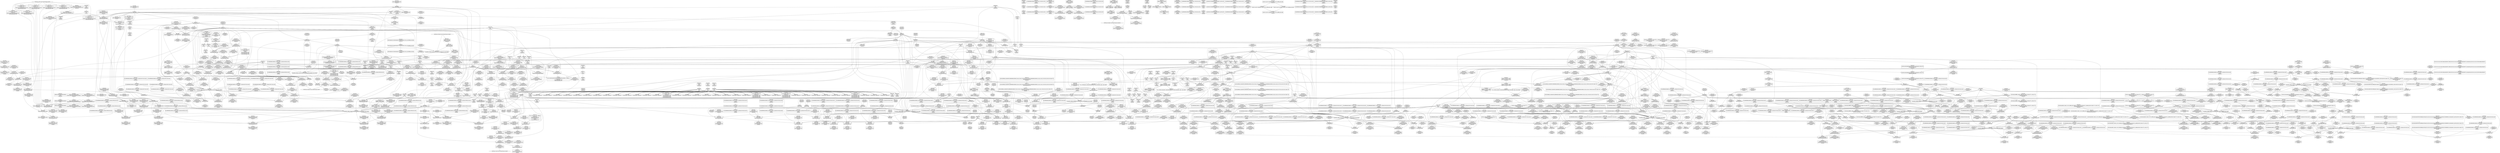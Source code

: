 digraph {
	CE0x5a0b420 [shape=record,shape=Mrecord,label="{CE0x5a0b420|sock_has_perm:_call6|security/selinux/hooks.c,3976}"]
	CE0x5a14c40 [shape=record,shape=Mrecord,label="{CE0x5a14c40|i64*_getelementptr_inbounds_(_2_x_i64_,_2_x_i64_*___llvm_gcov_ctr131,_i64_0,_i64_1)|*Constant*}"]
	CE0x5a15160 [shape=record,shape=Mrecord,label="{CE0x5a15160|COLLAPSED:_GCMRE___llvm_gcov_ctr126_internal_global_13_x_i64_zeroinitializer:_elem_0:default:}"]
	CE0x5a4dd60 [shape=record,shape=Mrecord,label="{CE0x5a4dd60|i64*_getelementptr_inbounds_(_11_x_i64_,_11_x_i64_*___llvm_gcov_ctr127,_i64_0,_i64_8)|*Constant*}"]
	CE0x5a27880 [shape=record,shape=Mrecord,label="{CE0x5a27880|rcu_read_unlock:_tmp21|include/linux/rcupdate.h,935|*SummSink*}"]
	CE0x59716b0 [shape=record,shape=Mrecord,label="{CE0x59716b0|task_sid:_tmp1|*SummSource*}"]
	CE0x5a402e0 [shape=record,shape=Mrecord,label="{CE0x5a402e0|rcu_read_lock:_do.end|*SummSink*}"]
	CE0x5a8db90 [shape=record,shape=Mrecord,label="{CE0x5a8db90|_call_void_lock_release(%struct.lockdep_map*_%map,_i32_1,_i64_ptrtoint_(i8*_blockaddress(_rcu_lock_release,_%__here)_to_i64))_#10,_!dbg_!27716|include/linux/rcupdate.h,423|*SummSource*}"]
	CE0x5a02310 [shape=record,shape=Mrecord,label="{CE0x5a02310|8:_%struct.sock*,_:_SCME_53,54_}"]
	CE0x5a35870 [shape=record,shape=Mrecord,label="{CE0x5a35870|i64*_getelementptr_inbounds_(_4_x_i64_,_4_x_i64_*___llvm_gcov_ctr135,_i64_0,_i64_3)|*Constant*}"]
	CE0x5a22ce0 [shape=record,shape=Mrecord,label="{CE0x5a22ce0|i32_208|*Constant*|*SummSink*}"]
	CE0x59b14d0 [shape=record,shape=Mrecord,label="{CE0x59b14d0|task_sid:_tmp12|security/selinux/hooks.c,208|*SummSink*}"]
	CE0x5aa1440 [shape=record,shape=Mrecord,label="{CE0x5aa1440|rcu_lock_release:_indirectgoto}"]
	CE0x5a11e00 [shape=record,shape=Mrecord,label="{CE0x5a11e00|task_sid:_tmp10|security/selinux/hooks.c,208|*SummSource*}"]
	CE0x5a675d0 [shape=record,shape=Mrecord,label="{CE0x5a675d0|i64*_getelementptr_inbounds_(_11_x_i64_,_11_x_i64_*___llvm_gcov_ctr132,_i64_0,_i64_9)|*Constant*|*SummSink*}"]
	CE0x5a3eba0 [shape=record,shape=Mrecord,label="{CE0x5a3eba0|_ret_void,_!dbg_!27735|include/linux/rcupdate.h,938|*SummSink*}"]
	CE0x5975ef0 [shape=record,shape=Mrecord,label="{CE0x5975ef0|get_current:_bb|*SummSource*}"]
	CE0x59d54a0 [shape=record,shape=Mrecord,label="{CE0x59d54a0|i64*_getelementptr_inbounds_(_6_x_i64_,_6_x_i64_*___llvm_gcov_ctr327,_i64_0,_i64_0)|*Constant*}"]
	CE0x5a0dac0 [shape=record,shape=Mrecord,label="{CE0x5a0dac0|_ret_i32_%retval.0,_!dbg_!27728|security/selinux/avc.c,775|*SummSink*}"]
	CE0x5a02db0 [shape=record,shape=Mrecord,label="{CE0x5a02db0|i64_56|*Constant*}"]
	CE0x5a24200 [shape=record,shape=Mrecord,label="{CE0x5a24200|task_sid:_tmp21|security/selinux/hooks.c,208}"]
	CE0x5a13fd0 [shape=record,shape=Mrecord,label="{CE0x5a13fd0|task_sid:_tmp3}"]
	CE0x5a5cca0 [shape=record,shape=Mrecord,label="{CE0x5a5cca0|rcu_lock_acquire:_tmp2}"]
	CE0x5acc830 [shape=record,shape=Mrecord,label="{CE0x5acc830|i64*_getelementptr_inbounds_(_4_x_i64_,_4_x_i64_*___llvm_gcov_ctr134,_i64_0,_i64_3)|*Constant*}"]
	CE0x5a26180 [shape=record,shape=Mrecord,label="{CE0x5a26180|task_sid:_tmp26|security/selinux/hooks.c,208}"]
	CE0x5a01730 [shape=record,shape=Mrecord,label="{CE0x5a01730|8:_%struct.sock*,_:_SCME_43,44_}"]
	CE0x5a576b0 [shape=record,shape=Mrecord,label="{CE0x5a576b0|rcu_read_unlock:_call3|include/linux/rcupdate.h,933|*SummSource*}"]
	CE0x5a31350 [shape=record,shape=Mrecord,label="{CE0x5a31350|_call_void_lock_acquire(%struct.lockdep_map*_%map,_i32_0,_i32_0,_i32_2,_i32_0,_%struct.lockdep_map*_null,_i64_ptrtoint_(i8*_blockaddress(_rcu_lock_acquire,_%__here)_to_i64))_#10,_!dbg_!27716|include/linux/rcupdate.h,418|*SummSource*}"]
	CE0x5a4f6e0 [shape=record,shape=Mrecord,label="{CE0x5a4f6e0|i8*_getelementptr_inbounds_(_42_x_i8_,_42_x_i8_*_.str46,_i32_0,_i32_0)|*Constant*}"]
	CE0x5a5dc90 [shape=record,shape=Mrecord,label="{CE0x5a5dc90|__rcu_read_lock:_tmp7|include/linux/rcupdate.h,240|*SummSource*}"]
	CE0x5a183d0 [shape=record,shape=Mrecord,label="{CE0x5a183d0|GLOBAL:_task_sid.__warned|Global_var:task_sid.__warned|*SummSource*}"]
	CE0x597c590 [shape=record,shape=Mrecord,label="{CE0x597c590|i32_2|*Constant*|*SummSink*}"]
	CE0x5a0dc70 [shape=record,shape=Mrecord,label="{CE0x5a0dc70|i64*_getelementptr_inbounds_(_6_x_i64_,_6_x_i64_*___llvm_gcov_ctr327,_i64_0,_i64_5)|*Constant*|*SummSink*}"]
	CE0x5993760 [shape=record,shape=Mrecord,label="{CE0x5993760|get_current:_tmp1}"]
	CE0x5999b60 [shape=record,shape=Mrecord,label="{CE0x5999b60|cred_sid:_cred|Function::cred_sid&Arg::cred::|*SummSource*}"]
	CE0x5a46630 [shape=record,shape=Mrecord,label="{CE0x5a46630|_call_void_asm_sideeffect_,_memory_,_dirflag_,_fpsr_,_flags_()_#3,_!dbg_!27711,_!srcloc_!27714|include/linux/rcupdate.h,244|*SummSource*}"]
	CE0x5a27ba0 [shape=record,shape=Mrecord,label="{CE0x5a27ba0|_call_void_rcu_lock_release(%struct.lockdep_map*_rcu_lock_map)_#10,_!dbg_!27733|include/linux/rcupdate.h,935}"]
	CE0x5a0c340 [shape=record,shape=Mrecord,label="{CE0x5a0c340|avc_has_perm:_ssid|Function::avc_has_perm&Arg::ssid::|*SummSource*}"]
	CE0x596bda0 [shape=record,shape=Mrecord,label="{CE0x596bda0|sock_has_perm:_task|Function::sock_has_perm&Arg::task::}"]
	CE0x597aa80 [shape=record,shape=Mrecord,label="{CE0x597aa80|sock_has_perm:_tmp13|security/selinux/hooks.c,3972|*SummSink*}"]
	CE0x5a041a0 [shape=record,shape=Mrecord,label="{CE0x5a041a0|task_sid:_tmp13|security/selinux/hooks.c,208|*SummSource*}"]
	CE0x5a0abe0 [shape=record,shape=Mrecord,label="{CE0x5a0abe0|sock_has_perm:_sclass|security/selinux/hooks.c,3976|*SummSource*}"]
	CE0x597be50 [shape=record,shape=Mrecord,label="{CE0x597be50|selinux_socket_setsockopt:_tmp4|security/selinux/hooks.c,4239|*SummSink*}"]
	CE0x5986800 [shape=record,shape=Mrecord,label="{CE0x5986800|selinux_socket_setsockopt:_call1|security/selinux/hooks.c,4238}"]
	CE0x5a09530 [shape=record,shape=Mrecord,label="{CE0x5a09530|sock_has_perm:_tmp4|security/selinux/hooks.c,3966}"]
	CE0x5a053c0 [shape=record,shape=Mrecord,label="{CE0x5a053c0|i64_6|*Constant*|*SummSink*}"]
	CE0x5a5c720 [shape=record,shape=Mrecord,label="{CE0x5a5c720|rcu_read_unlock:_land.lhs.true2|*SummSource*}"]
	CE0x5ad14c0 [shape=record,shape=Mrecord,label="{CE0x5ad14c0|__preempt_count_sub:_tmp1|*SummSink*}"]
	CE0x5aaabf0 [shape=record,shape=Mrecord,label="{CE0x5aaabf0|__rcu_read_unlock:_bb|*SummSink*}"]
	CE0x5999970 [shape=record,shape=Mrecord,label="{CE0x5999970|sock_has_perm:_tmp11|security/selinux/hooks.c,3970|*SummSink*}"]
	CE0x59fade0 [shape=record,shape=Mrecord,label="{CE0x59fade0|sock_has_perm:_net1|security/selinux/hooks.c,3973}"]
	CE0x5a27a00 [shape=record,shape=Mrecord,label="{CE0x5a27a00|rcu_read_unlock:_tmp22|include/linux/rcupdate.h,935|*SummSink*}"]
	CE0x5a40460 [shape=record,shape=Mrecord,label="{CE0x5a40460|rcu_read_lock:_if.then|*SummSource*}"]
	CE0x5a53940 [shape=record,shape=Mrecord,label="{CE0x5a53940|i64*_getelementptr_inbounds_(_2_x_i64_,_2_x_i64_*___llvm_gcov_ctr131,_i64_0,_i64_0)|*Constant*|*SummSink*}"]
	CE0x596e5c0 [shape=record,shape=Mrecord,label="{CE0x596e5c0|selinux_socket_setsockopt:_if.end|*SummSource*}"]
	CE0x59b0430 [shape=record,shape=Mrecord,label="{CE0x59b0430|sock_has_perm:_tmp1}"]
	CE0x5a23e00 [shape=record,shape=Mrecord,label="{CE0x5a23e00|task_sid:_tmp20|security/selinux/hooks.c,208|*SummSource*}"]
	CE0x5a5f8a0 [shape=record,shape=Mrecord,label="{CE0x5a5f8a0|rcu_read_unlock:_tmp9|include/linux/rcupdate.h,933|*SummSink*}"]
	CE0x5a58350 [shape=record,shape=Mrecord,label="{CE0x5a58350|__preempt_count_add:_entry|*SummSource*}"]
	CE0x59faf60 [shape=record,shape=Mrecord,label="{CE0x59faf60|sock_has_perm:_net1|security/selinux/hooks.c,3973|*SummSource*}"]
	CE0x5a30b00 [shape=record,shape=Mrecord,label="{CE0x5a30b00|__preempt_count_sub:_tmp6|./arch/x86/include/asm/preempt.h,78|*SummSink*}"]
	CE0x5a149f0 [shape=record,shape=Mrecord,label="{CE0x5a149f0|rcu_read_lock:_entry}"]
	CE0x5a42bf0 [shape=record,shape=Mrecord,label="{CE0x5a42bf0|GLOBAL:___llvm_gcov_ctr132|Global_var:__llvm_gcov_ctr132|*SummSink*}"]
	CE0x598d860 [shape=record,shape=Mrecord,label="{CE0x598d860|selinux_socket_setsockopt:_entry}"]
	CE0x5a18ea0 [shape=record,shape=Mrecord,label="{CE0x5a18ea0|rcu_read_lock:_tmp4|include/linux/rcupdate.h,882|*SummSource*}"]
	CE0x5a1e790 [shape=record,shape=Mrecord,label="{CE0x5a1e790|cred_sid:_tmp|*SummSink*}"]
	CE0x5a633c0 [shape=record,shape=Mrecord,label="{CE0x5a633c0|rcu_lock_release:___here|*SummSink*}"]
	CE0x5a15a30 [shape=record,shape=Mrecord,label="{CE0x5a15a30|rcu_read_lock:_entry|*SummSink*}"]
	CE0x5a90360 [shape=record,shape=Mrecord,label="{CE0x5a90360|_call_void___preempt_count_sub(i32_1)_#10,_!dbg_!27715|include/linux/rcupdate.h,244}"]
	CE0x59c90a0 [shape=record,shape=Mrecord,label="{CE0x59c90a0|task_sid:_do.end}"]
	CE0x5974d30 [shape=record,shape=Mrecord,label="{CE0x5974d30|GLOBAL:_current_task|Global_var:current_task}"]
	CE0x5a5b120 [shape=record,shape=Mrecord,label="{CE0x5a5b120|rcu_read_unlock:_call|include/linux/rcupdate.h,933}"]
	CE0x59ce030 [shape=record,shape=Mrecord,label="{CE0x59ce030|i64*_getelementptr_inbounds_(_11_x_i64_,_11_x_i64_*___llvm_gcov_ctr132,_i64_0,_i64_1)|*Constant*}"]
	CE0x5a26790 [shape=record,shape=Mrecord,label="{CE0x5a26790|i64*_getelementptr_inbounds_(_13_x_i64_,_13_x_i64_*___llvm_gcov_ctr126,_i64_0,_i64_12)|*Constant*|*SummSink*}"]
	CE0x59975e0 [shape=record,shape=Mrecord,label="{CE0x59975e0|GLOBAL:___llvm_gcov_ctr327|Global_var:__llvm_gcov_ctr327}"]
	CE0x5a24cf0 [shape=record,shape=Mrecord,label="{CE0x5a24cf0|i64*_getelementptr_inbounds_(_13_x_i64_,_13_x_i64_*___llvm_gcov_ctr126,_i64_0,_i64_10)|*Constant*|*SummSink*}"]
	CE0x5acfac0 [shape=record,shape=Mrecord,label="{CE0x5acfac0|__preempt_count_sub:_sub|./arch/x86/include/asm/preempt.h,77|*SummSink*}"]
	CE0x5a07770 [shape=record,shape=Mrecord,label="{CE0x5a07770|task_sid:_tmp19|security/selinux/hooks.c,208}"]
	CE0x5a41d80 [shape=record,shape=Mrecord,label="{CE0x5a41d80|rcu_read_lock:_land.lhs.true|*SummSink*}"]
	CE0x5a54c90 [shape=record,shape=Mrecord,label="{CE0x5a54c90|rcu_lock_release:_tmp1|*SummSink*}"]
	CE0x5a12f40 [shape=record,shape=Mrecord,label="{CE0x5a12f40|task_sid:_call|security/selinux/hooks.c,208|*SummSource*}"]
	CE0x5acf120 [shape=record,shape=Mrecord,label="{CE0x5acf120|i64*_getelementptr_inbounds_(_4_x_i64_,_4_x_i64_*___llvm_gcov_ctr135,_i64_0,_i64_2)|*Constant*|*SummSink*}"]
	CE0x5a64600 [shape=record,shape=Mrecord,label="{CE0x5a64600|COLLAPSED:_GCMRE___llvm_gcov_ctr133_internal_global_4_x_i64_zeroinitializer:_elem_0:default:}"]
	CE0x5aabb70 [shape=record,shape=Mrecord,label="{CE0x5aabb70|__preempt_count_add:_tmp5|./arch/x86/include/asm/preempt.h,72|*SummSink*}"]
	CE0x5a05c50 [shape=record,shape=Mrecord,label="{CE0x5a05c50|task_sid:_tmp15|security/selinux/hooks.c,208}"]
	CE0x59c5f90 [shape=record,shape=Mrecord,label="{CE0x59c5f90|get_current:_tmp|*SummSink*}"]
	CE0x5a31cc0 [shape=record,shape=Mrecord,label="{CE0x5a31cc0|%struct.lockdep_map*_null|*Constant*|*SummSink*}"]
	CE0x5a05540 [shape=record,shape=Mrecord,label="{CE0x5a05540|i64_7|*Constant*|*SummSource*}"]
	CE0x59f6a00 [shape=record,shape=Mrecord,label="{CE0x59f6a00|sock_has_perm:_type|security/selinux/hooks.c,3972|*SummSink*}"]
	CE0x5a21780 [shape=record,shape=Mrecord,label="{CE0x5a21780|_call_void_lockdep_rcu_suspicious(i8*_getelementptr_inbounds_(_25_x_i8_,_25_x_i8_*_.str3,_i32_0,_i32_0),_i32_208,_i8*_getelementptr_inbounds_(_41_x_i8_,_41_x_i8_*_.str44,_i32_0,_i32_0))_#10,_!dbg_!27732|security/selinux/hooks.c,208|*SummSource*}"]
	CE0x5a24970 [shape=record,shape=Mrecord,label="{CE0x5a24970|i64*_getelementptr_inbounds_(_13_x_i64_,_13_x_i64_*___llvm_gcov_ctr126,_i64_0,_i64_10)|*Constant*}"]
	CE0x5977c90 [shape=record,shape=Mrecord,label="{CE0x5977c90|GLOBAL:_get_current|*Constant*|*SummSource*}"]
	CE0x59f45a0 [shape=record,shape=Mrecord,label="{CE0x59f45a0|i64*_getelementptr_inbounds_(_4_x_i64_,_4_x_i64_*___llvm_gcov_ctr129,_i64_0,_i64_0)|*Constant*}"]
	CE0x5a561a0 [shape=record,shape=Mrecord,label="{CE0x5a561a0|_call_void_asm_sideeffect_,_memory_,_dirflag_,_fpsr_,_flags_()_#3,_!dbg_!27714,_!srcloc_!27715|include/linux/rcupdate.h,239|*SummSource*}"]
	CE0x5a01270 [shape=record,shape=Mrecord,label="{CE0x5a01270|8:_%struct.sock*,_:_SCME_39,40_}"]
	CE0x5a43120 [shape=record,shape=Mrecord,label="{CE0x5a43120|rcu_read_lock:_tmp5|include/linux/rcupdate.h,882}"]
	CE0x5a01ac0 [shape=record,shape=Mrecord,label="{CE0x5a01ac0|8:_%struct.sock*,_:_SCME_46,47_}"]
	CE0x5a4b540 [shape=record,shape=Mrecord,label="{CE0x5a4b540|rcu_read_lock:_call3|include/linux/rcupdate.h,882}"]
	CE0x59d1cd0 [shape=record,shape=Mrecord,label="{CE0x59d1cd0|cred_sid:_tmp5|security/selinux/hooks.c,196|*SummSink*}"]
	CE0x5998be0 [shape=record,shape=Mrecord,label="{CE0x5998be0|sock_has_perm:_tmp10|security/selinux/hooks.c,3969}"]
	CE0x5a5c830 [shape=record,shape=Mrecord,label="{CE0x5a5c830|rcu_read_unlock:_land.lhs.true2|*SummSink*}"]
	CE0x5a25500 [shape=record,shape=Mrecord,label="{CE0x5a25500|task_sid:_tmp23|security/selinux/hooks.c,208|*SummSink*}"]
	CE0x5a20c20 [shape=record,shape=Mrecord,label="{CE0x5a20c20|rcu_lock_acquire:_map|Function::rcu_lock_acquire&Arg::map::}"]
	CE0x5a25aa0 [shape=record,shape=Mrecord,label="{CE0x5a25aa0|i64*_getelementptr_inbounds_(_13_x_i64_,_13_x_i64_*___llvm_gcov_ctr126,_i64_0,_i64_11)|*Constant*}"]
	CE0x5a1c9a0 [shape=record,shape=Mrecord,label="{CE0x5a1c9a0|task_sid:_do.body5|*SummSink*}"]
	CE0x5a24f50 [shape=record,shape=Mrecord,label="{CE0x5a24f50|task_sid:_tmp23|security/selinux/hooks.c,208}"]
	CE0x5a00ee0 [shape=record,shape=Mrecord,label="{CE0x5a00ee0|8:_%struct.sock*,_:_SCME_36,37_}"]
	CE0x59f9eb0 [shape=record,shape=Mrecord,label="{CE0x59f9eb0|sock_has_perm:_sid5|security/selinux/hooks.c,3976|*SummSource*}"]
	CE0x59947b0 [shape=record,shape=Mrecord,label="{CE0x59947b0|cred_sid:_entry}"]
	CE0x5a521f0 [shape=record,shape=Mrecord,label="{CE0x5a521f0|rcu_read_lock:_tmp20|include/linux/rcupdate.h,882|*SummSource*}"]
	CE0x5aa4f90 [shape=record,shape=Mrecord,label="{CE0x5aa4f90|rcu_lock_release:_tmp6|*SummSource*}"]
	CE0x5997b00 [shape=record,shape=Mrecord,label="{CE0x5997b00|sock_has_perm:_tmp8|security/selinux/hooks.c,3969|*SummSource*}"]
	CE0x5a250f0 [shape=record,shape=Mrecord,label="{CE0x5a250f0|task_sid:_tmp23|security/selinux/hooks.c,208|*SummSource*}"]
	CE0x5aa2280 [shape=record,shape=Mrecord,label="{CE0x5aa2280|__rcu_read_lock:_do.end|*SummSource*}"]
	CE0x5ae3ab0 [shape=record,shape=Mrecord,label="{CE0x5ae3ab0|__preempt_count_sub:_tmp4|./arch/x86/include/asm/preempt.h,77|*SummSource*}"]
	CE0x5a0a710 [shape=record,shape=Mrecord,label="{CE0x5a0a710|i32_4|*Constant*}"]
	CE0x5a16070 [shape=record,shape=Mrecord,label="{CE0x5a16070|task_sid:_do.body|*SummSink*}"]
	CE0x5a4d9c0 [shape=record,shape=Mrecord,label="{CE0x5a4d9c0|rcu_read_lock:_tmp16|include/linux/rcupdate.h,882|*SummSink*}"]
	CE0x59c77b0 [shape=record,shape=Mrecord,label="{CE0x59c77b0|sock_has_perm:_tmp6|security/selinux/hooks.c,3969|*SummSource*}"]
	CE0x5a169f0 [shape=record,shape=Mrecord,label="{CE0x5a169f0|_ret_void,_!dbg_!27735|include/linux/rcupdate.h,884|*SummSource*}"]
	CE0x59b8bb0 [shape=record,shape=Mrecord,label="{CE0x59b8bb0|sock_has_perm:_tmp15|security/selinux/hooks.c,3974|*SummSink*}"]
	CE0x59745c0 [shape=record,shape=Mrecord,label="{CE0x59745c0|i32_5|*Constant*}"]
	CE0x5a626c0 [shape=record,shape=Mrecord,label="{CE0x5a626c0|rcu_read_unlock:_tmp7|include/linux/rcupdate.h,933}"]
	CE0x59d3d30 [shape=record,shape=Mrecord,label="{CE0x59d3d30|i64_4|*Constant*|*SummSink*}"]
	CE0x59d1ee0 [shape=record,shape=Mrecord,label="{CE0x59d1ee0|cred_sid:_sid|security/selinux/hooks.c,197|*SummSink*}"]
	CE0x59c6750 [shape=record,shape=Mrecord,label="{CE0x59c6750|sock_has_perm:_sid|security/selinux/hooks.c,3969}"]
	CE0x59fad70 [shape=record,shape=Mrecord,label="{CE0x59fad70|sock_has_perm:_u2|security/selinux/hooks.c,3974|*SummSink*}"]
	CE0x50b3fb0 [shape=record,shape=Mrecord,label="{CE0x50b3fb0|GLOBAL:_sock_has_perm|*Constant*|*SummSink*}"]
	CE0x5a415e0 [shape=record,shape=Mrecord,label="{CE0x5a415e0|GLOBAL:_rcu_lock_acquire|*Constant*|*SummSource*}"]
	CE0x5a1e1a0 [shape=record,shape=Mrecord,label="{CE0x5a1e1a0|task_sid:_if.end|*SummSink*}"]
	CE0x5972040 [shape=record,shape=Mrecord,label="{CE0x5972040|get_current:_tmp3|*SummSource*}"]
	CE0x5a21fb0 [shape=record,shape=Mrecord,label="{CE0x5a21fb0|i8*_getelementptr_inbounds_(_25_x_i8_,_25_x_i8_*_.str3,_i32_0,_i32_0)|*Constant*|*SummSource*}"]
	CE0x5ad17f0 [shape=record,shape=Mrecord,label="{CE0x5ad17f0|__preempt_count_sub:_tmp|*SummSource*}"]
	CE0x5a5aa90 [shape=record,shape=Mrecord,label="{CE0x5a5aa90|rcu_lock_acquire:_tmp|*SummSink*}"]
	CE0x5a4c390 [shape=record,shape=Mrecord,label="{CE0x5a4c390|rcu_read_unlock:_tmp12|include/linux/rcupdate.h,933}"]
	CE0x5a45b00 [shape=record,shape=Mrecord,label="{CE0x5a45b00|rcu_read_unlock:_tmp6|include/linux/rcupdate.h,933|*SummSink*}"]
	CE0x5a12bb0 [shape=record,shape=Mrecord,label="{CE0x5a12bb0|rcu_read_lock:_tobool1|include/linux/rcupdate.h,882|*SummSink*}"]
	CE0x59f5440 [shape=record,shape=Mrecord,label="{CE0x59f5440|GLOBAL:___preempt_count|Global_var:__preempt_count|*SummSource*}"]
	CE0x5a40980 [shape=record,shape=Mrecord,label="{CE0x5a40980|i64*_getelementptr_inbounds_(_4_x_i64_,_4_x_i64_*___llvm_gcov_ctr128,_i64_0,_i64_1)|*Constant*|*SummSink*}"]
	CE0x5a420d0 [shape=record,shape=Mrecord,label="{CE0x5a420d0|rcu_read_unlock:_tmp|*SummSink*}"]
	CE0x59c7f70 [shape=record,shape=Mrecord,label="{CE0x59c7f70|sock_has_perm:_cmp|security/selinux/hooks.c,3969}"]
	CE0x5a01bf0 [shape=record,shape=Mrecord,label="{CE0x5a01bf0|8:_%struct.sock*,_:_SCME_47,48_}"]
	CE0x5a0bce0 [shape=record,shape=Mrecord,label="{CE0x5a0bce0|avc_has_perm:_entry|*SummSource*}"]
	CE0x5a0f530 [shape=record,shape=Mrecord,label="{CE0x5a0f530|sock_has_perm:_tmp20|security/selinux/hooks.c,3977|*SummSink*}"]
	CE0x59ba0b0 [shape=record,shape=Mrecord,label="{CE0x59ba0b0|rcu_read_lock:_tmp8|include/linux/rcupdate.h,882|*SummSource*}"]
	CE0x59903c0 [shape=record,shape=Mrecord,label="{CE0x59903c0|i64*_getelementptr_inbounds_(_6_x_i64_,_6_x_i64_*___llvm_gcov_ctr366,_i64_0,_i64_3)|*Constant*}"]
	CE0x598ee30 [shape=record,shape=Mrecord,label="{CE0x598ee30|i64*_getelementptr_inbounds_(_6_x_i64_,_6_x_i64_*___llvm_gcov_ctr327,_i64_0,_i64_4)|*Constant*|*SummSink*}"]
	CE0x597cdb0 [shape=record,shape=Mrecord,label="{CE0x597cdb0|i32_32768|*Constant*|*SummSource*}"]
	CE0x5a15720 [shape=record,shape=Mrecord,label="{CE0x5a15720|rcu_read_lock:_tmp2}"]
	CE0x5986030 [shape=record,shape=Mrecord,label="{CE0x5986030|selinux_socket_setsockopt:_tmp6|security/selinux/hooks.c,4239|*SummSink*}"]
	CE0x59d3e90 [shape=record,shape=Mrecord,label="{CE0x59d3e90|i64_5|*Constant*|*SummSource*}"]
	CE0x5a90750 [shape=record,shape=Mrecord,label="{CE0x5a90750|i64*_getelementptr_inbounds_(_4_x_i64_,_4_x_i64_*___llvm_gcov_ctr129,_i64_0,_i64_2)|*Constant*}"]
	CE0x5a1b030 [shape=record,shape=Mrecord,label="{CE0x5a1b030|_call_void_mcount()_#3}"]
	CE0x5a03150 [shape=record,shape=Mrecord,label="{CE0x5a03150|sock_has_perm:_call|security/selinux/hooks.c,3967|*SummSink*}"]
	CE0x5a1cac0 [shape=record,shape=Mrecord,label="{CE0x5a1cac0|task_sid:_land.lhs.true}"]
	CE0x5a3b610 [shape=record,shape=Mrecord,label="{CE0x5a3b610|__preempt_count_add:_tmp6|./arch/x86/include/asm/preempt.h,73|*SummSink*}"]
	CE0x5a636e0 [shape=record,shape=Mrecord,label="{CE0x5a636e0|GLOBAL:_rcu_read_unlock.__warned|Global_var:rcu_read_unlock.__warned}"]
	CE0x59c58d0 [shape=record,shape=Mrecord,label="{CE0x59c58d0|rcu_read_lock:_land.lhs.true2}"]
	CE0x5a2b130 [shape=record,shape=Mrecord,label="{CE0x5a2b130|__rcu_read_lock:_do.body}"]
	CE0x6b99a30 [shape=record,shape=Mrecord,label="{CE0x6b99a30|32:_%struct.sock*,_:_CRE_40,48_|*MultipleSource*|Function::selinux_socket_setsockopt&Arg::sock::|security/selinux/hooks.c,4238}"]
	CE0x5a0dff0 [shape=record,shape=Mrecord,label="{CE0x5a0dff0|sock_has_perm:_retval.0|*SummSink*}"]
	CE0x5a52940 [shape=record,shape=Mrecord,label="{CE0x5a52940|i64*_getelementptr_inbounds_(_11_x_i64_,_11_x_i64_*___llvm_gcov_ctr127,_i64_0,_i64_10)|*Constant*}"]
	CE0x59f4400 [shape=record,shape=Mrecord,label="{CE0x59f4400|__preempt_count_add:_do.end|*SummSink*}"]
	CE0x5a5e930 [shape=record,shape=Mrecord,label="{CE0x5a5e930|rcu_read_unlock:_land.lhs.true2}"]
	CE0x59f4890 [shape=record,shape=Mrecord,label="{CE0x59f4890|__preempt_count_add:_tmp2|*SummSource*}"]
	CE0x5a2a2b0 [shape=record,shape=Mrecord,label="{CE0x5a2a2b0|__rcu_read_unlock:_entry}"]
	CE0x5a55fc0 [shape=record,shape=Mrecord,label="{CE0x5a55fc0|__preempt_count_add:_val|Function::__preempt_count_add&Arg::val::|*SummSource*}"]
	CE0x5980a90 [shape=record,shape=Mrecord,label="{CE0x5980a90|i8*_undef|*Constant*|*SummSink*}"]
	CE0x5974c30 [shape=record,shape=Mrecord,label="{CE0x5974c30|COLLAPSED:_GCMRE_current_task_external_global_%struct.task_struct*:_elem_0:default:}"]
	CE0x59b8a40 [shape=record,shape=Mrecord,label="{CE0x59b8a40|sock_has_perm:_tmp15|security/selinux/hooks.c,3974|*SummSource*}"]
	CE0x5a1e280 [shape=record,shape=Mrecord,label="{CE0x5a1e280|task_sid:_land.lhs.true2}"]
	CE0x5a0a270 [shape=record,shape=Mrecord,label="{CE0x5a0a270|sock_has_perm:_tmp16|security/selinux/hooks.c,3976}"]
	CE0x5a06700 [shape=record,shape=Mrecord,label="{CE0x5a06700|task_sid:_tmp17|security/selinux/hooks.c,208|*SummSource*}"]
	CE0x597e4a0 [shape=record,shape=Mrecord,label="{CE0x597e4a0|sock_has_perm:_tmp1|*SummSink*}"]
	CE0x5a25e90 [shape=record,shape=Mrecord,label="{CE0x5a25e90|task_sid:_tmp24|security/selinux/hooks.c,208|*SummSink*}"]
	CE0x5a21710 [shape=record,shape=Mrecord,label="{CE0x5a21710|_call_void_lockdep_rcu_suspicious(i8*_getelementptr_inbounds_(_25_x_i8_,_25_x_i8_*_.str3,_i32_0,_i32_0),_i32_208,_i8*_getelementptr_inbounds_(_41_x_i8_,_41_x_i8_*_.str44,_i32_0,_i32_0))_#10,_!dbg_!27732|security/selinux/hooks.c,208}"]
	CE0x59ab480 [shape=record,shape=Mrecord,label="{CE0x59ab480|sock_has_perm:_perms|Function::sock_has_perm&Arg::perms::|*SummSink*}"]
	CE0x5a53570 [shape=record,shape=Mrecord,label="{CE0x5a53570|rcu_read_lock:_tmp22|include/linux/rcupdate.h,884|*SummSource*}"]
	CE0x5997f30 [shape=record,shape=Mrecord,label="{CE0x5997f30|sock_has_perm:_tmp9|security/selinux/hooks.c,3969}"]
	CE0x5970550 [shape=record,shape=Mrecord,label="{CE0x5970550|selinux_socket_setsockopt:_call2|security/selinux/hooks.c,4242}"]
	CE0x5a3f360 [shape=record,shape=Mrecord,label="{CE0x5a3f360|rcu_read_lock:_do.body|*SummSource*}"]
	CE0x5a005c0 [shape=record,shape=Mrecord,label="{CE0x5a005c0|8:_%struct.sock*,_:_SCME_28,29_}"]
	CE0x5a013a0 [shape=record,shape=Mrecord,label="{CE0x5a013a0|8:_%struct.sock*,_:_SCME_40,41_}"]
	CE0x5986280 [shape=record,shape=Mrecord,label="{CE0x5986280|i32_5|*Constant*|*SummSource*}"]
	CE0x59e9e00 [shape=record,shape=Mrecord,label="{CE0x59e9e00|1216:_i8*,_:_CRE_1216,1224_|*MultipleSource*|Function::sock_has_perm&Arg::sk::|security/selinux/hooks.c,3964|*LoadInst*|security/selinux/hooks.c,4238}"]
	CE0x59d42f0 [shape=record,shape=Mrecord,label="{CE0x59d42f0|__rcu_read_lock:_tmp}"]
	CE0x59caf10 [shape=record,shape=Mrecord,label="{CE0x59caf10|get_current:_tmp3|*SummSink*}"]
	CE0x5a8dcc0 [shape=record,shape=Mrecord,label="{CE0x5a8dcc0|_call_void_lock_release(%struct.lockdep_map*_%map,_i32_1,_i64_ptrtoint_(i8*_blockaddress(_rcu_lock_release,_%__here)_to_i64))_#10,_!dbg_!27716|include/linux/rcupdate.h,423|*SummSink*}"]
	CE0x5976070 [shape=record,shape=Mrecord,label="{CE0x5976070|get_current:_bb|*SummSink*}"]
	CE0x5a223e0 [shape=record,shape=Mrecord,label="{CE0x5a223e0|GLOBAL:_lockdep_rcu_suspicious|*Constant*|*SummSink*}"]
	CE0x5a56510 [shape=record,shape=Mrecord,label="{CE0x5a56510|__rcu_read_lock:_tmp6|include/linux/rcupdate.h,240}"]
	CE0x59cc020 [shape=record,shape=Mrecord,label="{CE0x59cc020|i32_22|*Constant*|*SummSource*}"]
	CE0x598f960 [shape=record,shape=Mrecord,label="{CE0x598f960|get_current:_tmp4|./arch/x86/include/asm/current.h,14|*SummSource*}"]
	CE0x5aa1ec0 [shape=record,shape=Mrecord,label="{CE0x5aa1ec0|__rcu_read_lock:_tmp4|include/linux/rcupdate.h,239|*SummSink*}"]
	CE0x5a690e0 [shape=record,shape=Mrecord,label="{CE0x5a690e0|rcu_read_unlock:_tmp18|include/linux/rcupdate.h,933}"]
	CE0x5a4cc90 [shape=record,shape=Mrecord,label="{CE0x5a4cc90|rcu_read_lock:_tmp14|include/linux/rcupdate.h,882}"]
	CE0x5a53ae0 [shape=record,shape=Mrecord,label="{CE0x5a53ae0|cred_sid:_bb|*SummSource*}"]
	CE0x5a4d850 [shape=record,shape=Mrecord,label="{CE0x5a4d850|rcu_read_lock:_tmp16|include/linux/rcupdate.h,882|*SummSource*}"]
	CE0x5a168e0 [shape=record,shape=Mrecord,label="{CE0x5a168e0|_ret_void,_!dbg_!27735|include/linux/rcupdate.h,884}"]
	CE0x5a15dc0 [shape=record,shape=Mrecord,label="{CE0x5a15dc0|cred_sid:_tmp1|*SummSink*}"]
	CE0x5a04710 [shape=record,shape=Mrecord,label="{CE0x5a04710|task_sid:_call3|security/selinux/hooks.c,208|*SummSource*}"]
	CE0x5aa3cd0 [shape=record,shape=Mrecord,label="{CE0x5aa3cd0|GLOBAL:_lock_release|*Constant*|*SummSource*}"]
	CE0x5a51e60 [shape=record,shape=Mrecord,label="{CE0x5a51e60|rcu_read_lock:_tmp21|include/linux/rcupdate.h,884|*SummSource*}"]
	CE0x5a065a0 [shape=record,shape=Mrecord,label="{CE0x5a065a0|task_sid:_tmp17|security/selinux/hooks.c,208}"]
	CE0x5aab5e0 [shape=record,shape=Mrecord,label="{CE0x5aab5e0|__preempt_count_add:_tmp|*SummSink*}"]
	CE0x5a42d00 [shape=record,shape=Mrecord,label="{CE0x5a42d00|GLOBAL:___llvm_gcov_ctr127|Global_var:__llvm_gcov_ctr127}"]
	CE0x5a54980 [shape=record,shape=Mrecord,label="{CE0x5a54980|i64*_getelementptr_inbounds_(_4_x_i64_,_4_x_i64_*___llvm_gcov_ctr128,_i64_0,_i64_0)|*Constant*|*SummSource*}"]
	CE0x5a49d30 [shape=record,shape=Mrecord,label="{CE0x5a49d30|rcu_read_lock:_tmp9|include/linux/rcupdate.h,882}"]
	CE0x59945b0 [shape=record,shape=Mrecord,label="{CE0x59945b0|GLOBAL:_cred_sid|*Constant*|*SummSource*}"]
	CE0x5a5a200 [shape=record,shape=Mrecord,label="{CE0x5a5a200|rcu_read_unlock:_call|include/linux/rcupdate.h,933|*SummSink*}"]
	CE0x5ae0410 [shape=record,shape=Mrecord,label="{CE0x5ae0410|i64*_getelementptr_inbounds_(_4_x_i64_,_4_x_i64_*___llvm_gcov_ctr135,_i64_0,_i64_3)|*Constant*|*SummSink*}"]
	CE0x596fee0 [shape=record,shape=Mrecord,label="{CE0x596fee0|%struct.task_struct*_(%struct.task_struct**)*_asm_movq_%gs:$_1:P_,$0_,_r,im,_dirflag_,_fpsr_,_flags_|*SummSink*}"]
	CE0x5a0d8e0 [shape=record,shape=Mrecord,label="{CE0x5a0d8e0|_ret_i32_%retval.0,_!dbg_!27728|security/selinux/avc.c,775|*SummSource*}"]
	CE0x5acefc0 [shape=record,shape=Mrecord,label="{CE0x5acefc0|i64*_getelementptr_inbounds_(_4_x_i64_,_4_x_i64_*___llvm_gcov_ctr135,_i64_0,_i64_2)|*Constant*|*SummSource*}"]
	CE0x5a14980 [shape=record,shape=Mrecord,label="{CE0x5a14980|_ret_void,_!dbg_!27735|include/linux/rcupdate.h,884|*SummSink*}"]
	CE0x5a57210 [shape=record,shape=Mrecord,label="{CE0x5a57210|rcu_read_unlock:_tmp12|include/linux/rcupdate.h,933|*SummSink*}"]
	CE0x5a2c2c0 [shape=record,shape=Mrecord,label="{CE0x5a2c2c0|rcu_lock_acquire:_tmp4|include/linux/rcupdate.h,418|*SummSource*}"]
	CE0x5a0d170 [shape=record,shape=Mrecord,label="{CE0x5a0d170|avc_has_perm:_requested|Function::avc_has_perm&Arg::requested::|*SummSource*}"]
	CE0x5a34c60 [shape=record,shape=Mrecord,label="{CE0x5a34c60|i64*_getelementptr_inbounds_(_4_x_i64_,_4_x_i64_*___llvm_gcov_ctr129,_i64_0,_i64_1)|*Constant*}"]
	CE0x5997910 [shape=record,shape=Mrecord,label="{CE0x5997910|GLOBAL:___llvm_gcov_ctr327|Global_var:__llvm_gcov_ctr327|*SummSink*}"]
	CE0x59b30b0 [shape=record,shape=Mrecord,label="{CE0x59b30b0|_call_void_mcount()_#3|*SummSink*}"]
	CE0x5a1f270 [shape=record,shape=Mrecord,label="{CE0x5a1f270|COLLAPSED:_GCMRE___llvm_gcov_ctr131_internal_global_2_x_i64_zeroinitializer:_elem_0:default:}"]
	CE0x598b6d0 [shape=record,shape=Mrecord,label="{CE0x598b6d0|GLOBAL:___llvm_gcov_ctr366|Global_var:__llvm_gcov_ctr366|*SummSink*}"]
	CE0x5a09400 [shape=record,shape=Mrecord,label="{CE0x5a09400|sock_has_perm:_tmp3|security/selinux/hooks.c,3964|*SummSink*}"]
	CE0x5a03930 [shape=record,shape=Mrecord,label="{CE0x5a03930|i32_2|*Constant*}"]
	CE0x5a2d440 [shape=record,shape=Mrecord,label="{CE0x5a2d440|_call_void_asm_addl_$1,_%gs:$0_,_*m,ri,*m,_dirflag_,_fpsr_,_flags_(i32*___preempt_count,_i32_%sub,_i32*___preempt_count)_#3,_!dbg_!27717,_!srcloc_!27718|./arch/x86/include/asm/preempt.h,77|*SummSource*}"]
	CE0x59f9c00 [shape=record,shape=Mrecord,label="{CE0x59f9c00|i8_2|*Constant*|*SummSink*}"]
	CE0x5a4eaa0 [shape=record,shape=Mrecord,label="{CE0x5a4eaa0|i8*_getelementptr_inbounds_(_25_x_i8_,_25_x_i8_*_.str45,_i32_0,_i32_0)|*Constant*|*SummSink*}"]
	CE0x5a26800 [shape=record,shape=Mrecord,label="{CE0x5a26800|task_sid:_tmp26|security/selinux/hooks.c,208|*SummSink*}"]
	CE0x599a0c0 [shape=record,shape=Mrecord,label="{CE0x599a0c0|_ret_i32_%tmp6,_!dbg_!27716|security/selinux/hooks.c,197|*SummSink*}"]
	CE0x5a4c5b0 [shape=record,shape=Mrecord,label="{CE0x5a4c5b0|i64_7|*Constant*}"]
	CE0x5a11320 [shape=record,shape=Mrecord,label="{CE0x5a11320|rcu_read_lock:_tmp1|*SummSource*}"]
	CE0x5a468d0 [shape=record,shape=Mrecord,label="{CE0x5a468d0|_call_void___preempt_count_sub(i32_1)_#10,_!dbg_!27715|include/linux/rcupdate.h,244|*SummSource*}"]
	CE0x5a05290 [shape=record,shape=Mrecord,label="{CE0x5a05290|i64_6|*Constant*|*SummSource*}"]
	CE0x59c8fb0 [shape=record,shape=Mrecord,label="{CE0x59c8fb0|task_sid:_land.lhs.true2|*SummSink*}"]
	CE0x5a4a750 [shape=record,shape=Mrecord,label="{CE0x5a4a750|rcu_read_lock:_tmp10|include/linux/rcupdate.h,882|*SummSink*}"]
	CE0x5aca3f0 [shape=record,shape=Mrecord,label="{CE0x5aca3f0|__preempt_count_add:_do.body|*SummSink*}"]
	CE0x5a29270 [shape=record,shape=Mrecord,label="{CE0x5a29270|rcu_lock_release:_map|Function::rcu_lock_release&Arg::map::}"]
	CE0x5971990 [shape=record,shape=Mrecord,label="{CE0x5971990|i32_0|*Constant*}"]
	CE0x5acb010 [shape=record,shape=Mrecord,label="{CE0x5acb010|__rcu_read_unlock:_tmp}"]
	CE0x5a162b0 [shape=record,shape=Mrecord,label="{CE0x5a162b0|i64*_getelementptr_inbounds_(_13_x_i64_,_13_x_i64_*___llvm_gcov_ctr126,_i64_0,_i64_0)|*Constant*|*SummSource*}"]
	CE0x59fa930 [shape=record,shape=Mrecord,label="{CE0x59fa930|sock_has_perm:_u2|security/selinux/hooks.c,3974}"]
	CE0x5a19b30 [shape=record,shape=Mrecord,label="{CE0x5a19b30|GLOBAL:_task_sid.__warned|Global_var:task_sid.__warned}"]
	CE0x5986a40 [shape=record,shape=Mrecord,label="{CE0x5986a40|i64*_getelementptr_inbounds_(_6_x_i64_,_6_x_i64_*___llvm_gcov_ctr366,_i64_0,_i64_0)|*Constant*|*SummSource*}"]
	CE0x59715f0 [shape=record,shape=Mrecord,label="{CE0x59715f0|task_sid:_tmp1}"]
	CE0x5a3ea20 [shape=record,shape=Mrecord,label="{CE0x5a3ea20|rcu_read_unlock:_entry|*SummSink*}"]
	CE0x597c330 [shape=record,shape=Mrecord,label="{CE0x597c330|__rcu_read_lock:_tmp5|include/linux/rcupdate.h,239|*SummSink*}"]
	CE0x5a32b40 [shape=record,shape=Mrecord,label="{CE0x5a32b40|rcu_lock_acquire:_tmp6|*SummSink*}"]
	CE0x59f6e40 [shape=record,shape=Mrecord,label="{CE0x59f6e40|0:_i8,_8:_%struct.lsm_network_audit*,_24:_%struct.selinux_audit_data*,_:_SCMRE_0,1_|*MultipleSource*|security/selinux/hooks.c, 3965|security/selinux/hooks.c,3972}"]
	CE0x59f55d0 [shape=record,shape=Mrecord,label="{CE0x59f55d0|GLOBAL:___preempt_count|Global_var:__preempt_count|*SummSink*}"]
	CE0x5a6a4f0 [shape=record,shape=Mrecord,label="{CE0x5a6a4f0|i64*_getelementptr_inbounds_(_4_x_i64_,_4_x_i64_*___llvm_gcov_ctr130,_i64_0,_i64_2)|*Constant*|*SummSource*}"]
	CE0x59d3c00 [shape=record,shape=Mrecord,label="{CE0x59d3c00|i64_4|*Constant*|*SummSource*}"]
	CE0x5a0ba50 [shape=record,shape=Mrecord,label="{CE0x5a0ba50|i32_(i32,_i32,_i16,_i32,_%struct.common_audit_data*)*_bitcast_(i32_(i32,_i32,_i16,_i32,_%struct.common_audit_data.495*)*_avc_has_perm_to_i32_(i32,_i32,_i16,_i32,_%struct.common_audit_data*)*)|*Constant*|*SummSource*}"]
	CE0x598cf50 [shape=record,shape=Mrecord,label="{CE0x598cf50|i64*_getelementptr_inbounds_(_2_x_i64_,_2_x_i64_*___llvm_gcov_ctr98,_i64_0,_i64_0)|*Constant*}"]
	CE0x5979570 [shape=record,shape=Mrecord,label="{CE0x5979570|i64_0|*Constant*|*SummSink*}"]
	CE0x7677c60 [shape=record,shape=Mrecord,label="{CE0x7677c60|selinux_socket_setsockopt:_retval.0|*SummSource*}"]
	CE0x59d3370 [shape=record,shape=Mrecord,label="{CE0x59d3370|GLOBAL:___rcu_read_lock|*Constant*}"]
	CE0x59b08b0 [shape=record,shape=Mrecord,label="{CE0x59b08b0|task_sid:_bb}"]
	CE0x5a30fb0 [shape=record,shape=Mrecord,label="{CE0x5a30fb0|__preempt_count_add:_tmp7|./arch/x86/include/asm/preempt.h,73}"]
	CE0x5a01990 [shape=record,shape=Mrecord,label="{CE0x5a01990|8:_%struct.sock*,_:_SCME_45,46_}"]
	CE0x5aaa340 [shape=record,shape=Mrecord,label="{CE0x5aaa340|rcu_lock_release:_tmp7|*SummSink*}"]
	CE0x59b3cb0 [shape=record,shape=Mrecord,label="{CE0x59b3cb0|cred_sid:_security|security/selinux/hooks.c,196|*SummSource*}"]
	CE0x5a4c950 [shape=record,shape=Mrecord,label="{CE0x5a4c950|rcu_read_lock:_tmp13|include/linux/rcupdate.h,882|*SummSink*}"]
	CE0x59b1cc0 [shape=record,shape=Mrecord,label="{CE0x59b1cc0|sock_has_perm:_if.then|*SummSink*}"]
	CE0x5a28cf0 [shape=record,shape=Mrecord,label="{CE0x5a28cf0|GLOBAL:_rcu_lock_release|*Constant*|*SummSource*}"]
	CE0x59979f0 [shape=record,shape=Mrecord,label="{CE0x59979f0|sock_has_perm:_tmp8|security/selinux/hooks.c,3969}"]
	CE0x5a175f0 [shape=record,shape=Mrecord,label="{CE0x5a175f0|rcu_read_lock:_tmp3|*SummSource*}"]
	CE0x5a17160 [shape=record,shape=Mrecord,label="{CE0x5a17160|task_sid:_do.end6|*SummSink*}"]
	CE0x59946e0 [shape=record,shape=Mrecord,label="{CE0x59946e0|GLOBAL:_cred_sid|*Constant*|*SummSink*}"]
	CE0x59ecd90 [shape=record,shape=Mrecord,label="{CE0x59ecd90|__preempt_count_sub:_do.end|*SummSink*}"]
	CE0x5a8f5e0 [shape=record,shape=Mrecord,label="{CE0x5a8f5e0|__preempt_count_sub:_tmp7|./arch/x86/include/asm/preempt.h,78|*SummSource*}"]
	CE0x5a07c50 [shape=record,shape=Mrecord,label="{CE0x5a07c50|i8_1|*Constant*}"]
	CE0x5ad0e90 [shape=record,shape=Mrecord,label="{CE0x5ad0e90|__rcu_read_unlock:_tmp7|include/linux/rcupdate.h,245|*SummSink*}"]
	CE0x597cf50 [shape=record,shape=Mrecord,label="{CE0x597cf50|i32_32768|*Constant*|*SummSink*}"]
	CE0x5a8fda0 [shape=record,shape=Mrecord,label="{CE0x5a8fda0|GLOBAL:___preempt_count_sub|*Constant*}"]
	CE0x5ae03a0 [shape=record,shape=Mrecord,label="{CE0x5ae03a0|__preempt_count_sub:_tmp6|./arch/x86/include/asm/preempt.h,78}"]
	CE0x5966820 [shape=record,shape=Mrecord,label="{CE0x5966820|selinux_socket_setsockopt:_sock|Function::selinux_socket_setsockopt&Arg::sock::}"]
	CE0x5a26f60 [shape=record,shape=Mrecord,label="{CE0x5a26f60|task_sid:_tmp27|security/selinux/hooks.c,208|*SummSink*}"]
	CE0x5a07240 [shape=record,shape=Mrecord,label="{CE0x5a07240|task_sid:_tmp18|security/selinux/hooks.c,208|*SummSource*}"]
	CE0x59ff3b0 [shape=record,shape=Mrecord,label="{CE0x59ff3b0|sock_has_perm:_sid5|security/selinux/hooks.c,3976|*SummSink*}"]
	CE0x5a5e9d0 [shape=record,shape=Mrecord,label="{CE0x5a5e9d0|i64*_getelementptr_inbounds_(_4_x_i64_,_4_x_i64_*___llvm_gcov_ctr128,_i64_0,_i64_0)|*Constant*|*SummSink*}"]
	CE0x5990b10 [shape=record,shape=Mrecord,label="{CE0x5990b10|GLOBAL:_current_task|Global_var:current_task|*SummSource*}"]
	CE0x5a27240 [shape=record,shape=Mrecord,label="{CE0x5a27240|rcu_lock_acquire:_map|Function::rcu_lock_acquire&Arg::map::|*SummSink*}"]
	CE0x59b1fd0 [shape=record,shape=Mrecord,label="{CE0x59b1fd0|rcu_read_unlock:_do.body}"]
	CE0x5aa1500 [shape=record,shape=Mrecord,label="{CE0x5aa1500|rcu_lock_release:_indirectgoto|*SummSource*}"]
	CE0x5997460 [shape=record,shape=Mrecord,label="{CE0x5997460|i64_0|*Constant*}"]
	CE0x5aa4bc0 [shape=record,shape=Mrecord,label="{CE0x5aa4bc0|i64*_getelementptr_inbounds_(_4_x_i64_,_4_x_i64_*___llvm_gcov_ctr133,_i64_0,_i64_3)|*Constant*|*SummSource*}"]
	CE0x5a4a9d0 [shape=record,shape=Mrecord,label="{CE0x5a4a9d0|rcu_read_lock:_tmp11|include/linux/rcupdate.h,882}"]
	CE0x5979400 [shape=record,shape=Mrecord,label="{CE0x5979400|GLOBAL:___llvm_gcov_ctr366|Global_var:__llvm_gcov_ctr366}"]
	CE0x5a15790 [shape=record,shape=Mrecord,label="{CE0x5a15790|rcu_read_lock:_tmp2|*SummSource*}"]
	CE0x5a4bfe0 [shape=record,shape=Mrecord,label="{CE0x5a4bfe0|rcu_read_unlock:_tmp11|include/linux/rcupdate.h,933|*SummSource*}"]
	CE0x5a05720 [shape=record,shape=Mrecord,label="{CE0x5a05720|task_sid:_tmp14|security/selinux/hooks.c,208}"]
	CE0x5994000 [shape=record,shape=Mrecord,label="{CE0x5994000|task_sid:_call7|security/selinux/hooks.c,208|*SummSource*}"]
	CE0x5a64590 [shape=record,shape=Mrecord,label="{CE0x5a64590|rcu_lock_release:_tmp}"]
	CE0x5a56580 [shape=record,shape=Mrecord,label="{CE0x5a56580|__rcu_read_lock:_tmp6|include/linux/rcupdate.h,240|*SummSource*}"]
	CE0x5a3be10 [shape=record,shape=Mrecord,label="{CE0x5a3be10|i64*_getelementptr_inbounds_(_4_x_i64_,_4_x_i64_*___llvm_gcov_ctr135,_i64_0,_i64_1)|*Constant*}"]
	CE0x5972100 [shape=record,shape=Mrecord,label="{CE0x5972100|8:_%struct.sock*,_:_SCME_16,18_|*MultipleSource*|security/selinux/hooks.c, 3966|security/selinux/hooks.c,3966|security/selinux/hooks.c,3966}"]
	CE0x5aa33e0 [shape=record,shape=Mrecord,label="{CE0x5aa33e0|_call_void_mcount()_#3|*SummSource*}"]
	CE0x5a4beb0 [shape=record,shape=Mrecord,label="{CE0x5a4beb0|rcu_read_unlock:_tmp11|include/linux/rcupdate.h,933}"]
	CE0x59ecc50 [shape=record,shape=Mrecord,label="{CE0x59ecc50|__preempt_count_sub:_do.body|*SummSink*}"]
	CE0x5a05930 [shape=record,shape=Mrecord,label="{CE0x5a05930|task_sid:_tmp14|security/selinux/hooks.c,208|*SummSink*}"]
	CE0x5979b90 [shape=record,shape=Mrecord,label="{CE0x5979b90|i64_1|*Constant*}"]
	CE0x5a62200 [shape=record,shape=Mrecord,label="{CE0x5a62200|rcu_read_unlock:_bb|*SummSink*}"]
	CE0x5a0a200 [shape=record,shape=Mrecord,label="{CE0x5a0a200|sock_has_perm:_sclass|security/selinux/hooks.c,3976|*SummSink*}"]
	CE0x597e9b0 [shape=record,shape=Mrecord,label="{CE0x597e9b0|sock_has_perm:_sk|Function::sock_has_perm&Arg::sk::|*SummSink*}"]
	CE0x5a0a9b0 [shape=record,shape=Mrecord,label="{CE0x5a0a9b0|i32_4|*Constant*|*SummSink*}"]
	CE0x59a7de0 [shape=record,shape=Mrecord,label="{CE0x59a7de0|selinux_socket_setsockopt:_tmp2|*LoadInst*|security/selinux/hooks.c,4238|*SummSink*}"]
	CE0x59f5cc0 [shape=record,shape=Mrecord,label="{CE0x59f5cc0|task_sid:_tmp25|security/selinux/hooks.c,208|*SummSink*}"]
	CE0x5a56f30 [shape=record,shape=Mrecord,label="{CE0x5a56f30|rcu_lock_acquire:___here}"]
	CE0x59c9430 [shape=record,shape=Mrecord,label="{CE0x59c9430|rcu_lock_acquire:_entry|*SummSink*}"]
	CE0x5a49780 [shape=record,shape=Mrecord,label="{CE0x5a49780|rcu_read_lock:_tobool1|include/linux/rcupdate.h,882}"]
	CE0x59f4b20 [shape=record,shape=Mrecord,label="{CE0x59f4b20|i64*_getelementptr_inbounds_(_4_x_i64_,_4_x_i64_*___llvm_gcov_ctr134,_i64_0,_i64_0)|*Constant*}"]
	CE0x5acdfa0 [shape=record,shape=Mrecord,label="{CE0x5acdfa0|__preempt_count_sub:_do.body}"]
	CE0x5a28440 [shape=record,shape=Mrecord,label="{CE0x5a28440|_call_void_rcu_lock_release(%struct.lockdep_map*_rcu_lock_map)_#10,_!dbg_!27733|include/linux/rcupdate.h,935|*SummSource*}"]
	CE0x5999f90 [shape=record,shape=Mrecord,label="{CE0x5999f90|_ret_i32_%tmp6,_!dbg_!27716|security/selinux/hooks.c,197|*SummSource*}"]
	CE0x5a5f440 [shape=record,shape=Mrecord,label="{CE0x5a5f440|i64*_getelementptr_inbounds_(_4_x_i64_,_4_x_i64_*___llvm_gcov_ctr130,_i64_0,_i64_0)|*Constant*}"]
	CE0x5a2a320 [shape=record,shape=Mrecord,label="{CE0x5a2a320|__rcu_read_unlock:_entry|*SummSource*}"]
	CE0x59c96d0 [shape=record,shape=Mrecord,label="{CE0x59c96d0|GLOBAL:_rcu_lock_map|Global_var:rcu_lock_map}"]
	CE0x5a45990 [shape=record,shape=Mrecord,label="{CE0x5a45990|rcu_read_unlock:_tmp6|include/linux/rcupdate.h,933|*SummSource*}"]
	CE0x5994e10 [shape=record,shape=Mrecord,label="{CE0x5994e10|sock_has_perm:_tmp12|security/selinux/hooks.c,3970}"]
	CE0x5a21390 [shape=record,shape=Mrecord,label="{CE0x5a21390|i64*_getelementptr_inbounds_(_4_x_i64_,_4_x_i64_*___llvm_gcov_ctr130,_i64_0,_i64_2)|*Constant*}"]
	CE0x5a30a90 [shape=record,shape=Mrecord,label="{CE0x5a30a90|__preempt_count_sub:_tmp6|./arch/x86/include/asm/preempt.h,78|*SummSource*}"]
	CE0x5a69380 [shape=record,shape=Mrecord,label="{CE0x5a69380|rcu_read_unlock:_tmp18|include/linux/rcupdate.h,933|*SummSink*}"]
	CE0x5a4e500 [shape=record,shape=Mrecord,label="{CE0x5a4e500|i8*_getelementptr_inbounds_(_25_x_i8_,_25_x_i8_*_.str45,_i32_0,_i32_0)|*Constant*}"]
	CE0x5a11a60 [shape=record,shape=Mrecord,label="{CE0x5a11a60|rcu_read_lock:_tmp1}"]
	CE0x59b9c80 [shape=record,shape=Mrecord,label="{CE0x59b9c80|rcu_read_lock:_tmp8|include/linux/rcupdate.h,882}"]
	CE0x5978bd0 [shape=record,shape=Mrecord,label="{CE0x5978bd0|sock_has_perm:_sk|Function::sock_has_perm&Arg::sk::|*SummSource*}"]
	CE0x5a2d710 [shape=record,shape=Mrecord,label="{CE0x5a2d710|__preempt_count_sub:_entry}"]
	CE0x5a5a870 [shape=record,shape=Mrecord,label="{CE0x5a5a870|i64*_getelementptr_inbounds_(_11_x_i64_,_11_x_i64_*___llvm_gcov_ctr132,_i64_0,_i64_0)|*Constant*}"]
	CE0x5a2aed0 [shape=record,shape=Mrecord,label="{CE0x5a2aed0|__rcu_read_lock:_bb|*SummSource*}"]
	CE0x5a1cca0 [shape=record,shape=Mrecord,label="{CE0x5a1cca0|_call_void___rcu_read_lock()_#10,_!dbg_!27710|include/linux/rcupdate.h,879}"]
	CE0x5a43fd0 [shape=record,shape=Mrecord,label="{CE0x5a43fd0|rcu_read_lock:_tmp6|include/linux/rcupdate.h,882|*SummSource*}"]
	CE0x5990e00 [shape=record,shape=Mrecord,label="{CE0x5990e00|%struct.task_struct*_(%struct.task_struct**)*_asm_movq_%gs:$_1:P_,$0_,_r,im,_dirflag_,_fpsr_,_flags_|*SummSource*}"]
	CE0x5970170 [shape=record,shape=Mrecord,label="{CE0x5970170|sock_has_perm:_bb}"]
	CE0x5a00b50 [shape=record,shape=Mrecord,label="{CE0x5a00b50|8:_%struct.sock*,_:_SCME_33,34_}"]
	CE0x6c579c0 [shape=record,shape=Mrecord,label="{CE0x6c579c0|i32_0|*Constant*|*SummSink*}"]
	CE0x59b1c20 [shape=record,shape=Mrecord,label="{CE0x59b1c20|sock_has_perm:_if.then|*SummSource*}"]
	CE0x5a054d0 [shape=record,shape=Mrecord,label="{CE0x5a054d0|i64_7|*Constant*}"]
	CE0x5aa1e50 [shape=record,shape=Mrecord,label="{CE0x5aa1e50|__rcu_read_lock:_tmp4|include/linux/rcupdate.h,239|*SummSource*}"]
	CE0x59f4b90 [shape=record,shape=Mrecord,label="{CE0x59f4b90|i64*_getelementptr_inbounds_(_4_x_i64_,_4_x_i64_*___llvm_gcov_ctr134,_i64_0,_i64_0)|*Constant*|*SummSource*}"]
	CE0x5ac8b30 [shape=record,shape=Mrecord,label="{CE0x5ac8b30|__preempt_count_sub:_bb|*SummSink*}"]
	CE0x59ae9d0 [shape=record,shape=Mrecord,label="{CE0x59ae9d0|rcu_lock_acquire:_indirectgoto}"]
	CE0x5a172a0 [shape=record,shape=Mrecord,label="{CE0x5a172a0|task_sid:_do.body}"]
	CE0x59d3e20 [shape=record,shape=Mrecord,label="{CE0x59d3e20|i64_5|*Constant*}"]
	CE0x50b40b0 [shape=record,shape=Mrecord,label="{CE0x50b40b0|sock_has_perm:_task|Function::sock_has_perm&Arg::task::|*SummSource*}"]
	CE0x5988d90 [shape=record,shape=Mrecord,label="{CE0x5988d90|selinux_socket_setsockopt:_tmp9|security/selinux/hooks.c,4242|*SummSource*}"]
	CE0x5a14910 [shape=record,shape=Mrecord,label="{CE0x5a14910|GLOBAL:_rcu_read_lock|*Constant*|*SummSink*}"]
	CE0x5a0d000 [shape=record,shape=Mrecord,label="{CE0x5a0d000|avc_has_perm:_requested|Function::avc_has_perm&Arg::requested::}"]
	CE0x5a2d640 [shape=record,shape=Mrecord,label="{CE0x5a2d640|GLOBAL:___preempt_count_sub|*Constant*|*SummSource*}"]
	CE0x5a09660 [shape=record,shape=Mrecord,label="{CE0x5a09660|sock_has_perm:_tmp4|security/selinux/hooks.c,3966|*SummSource*}"]
	CE0x5a4b670 [shape=record,shape=Mrecord,label="{CE0x5a4b670|rcu_read_lock:_call3|include/linux/rcupdate.h,882|*SummSource*}"]
	CE0x596e940 [shape=record,shape=Mrecord,label="{CE0x596e940|selinux_socket_setsockopt:_tmp5|security/selinux/hooks.c,4239|*SummSource*}"]
	CE0x5996eb0 [shape=record,shape=Mrecord,label="{CE0x5996eb0|i64_2|*Constant*}"]
	CE0x5a23780 [shape=record,shape=Mrecord,label="{CE0x5a23780|i64*_getelementptr_inbounds_(_13_x_i64_,_13_x_i64_*___llvm_gcov_ctr126,_i64_0,_i64_9)|*Constant*|*SummSink*}"]
	CE0x59cac20 [shape=record,shape=Mrecord,label="{CE0x59cac20|i64*_getelementptr_inbounds_(_6_x_i64_,_6_x_i64_*___llvm_gcov_ctr327,_i64_0,_i64_0)|*Constant*|*SummSource*}"]
	CE0x5a1c0f0 [shape=record,shape=Mrecord,label="{CE0x5a1c0f0|i32_0|*Constant*}"]
	CE0x5a4de90 [shape=record,shape=Mrecord,label="{CE0x5a4de90|i64*_getelementptr_inbounds_(_11_x_i64_,_11_x_i64_*___llvm_gcov_ctr127,_i64_0,_i64_8)|*Constant*|*SummSource*}"]
	CE0x5a33120 [shape=record,shape=Mrecord,label="{CE0x5a33120|rcu_lock_acquire:_tmp7|*SummSink*}"]
	CE0x5a33b60 [shape=record,shape=Mrecord,label="{CE0x5a33b60|__rcu_read_lock:_tmp2|*SummSink*}"]
	CE0x5ad0f90 [shape=record,shape=Mrecord,label="{CE0x5ad0f90|i64*_getelementptr_inbounds_(_4_x_i64_,_4_x_i64_*___llvm_gcov_ctr135,_i64_0,_i64_0)|*Constant*|*SummSink*}"]
	CE0x59fffc0 [shape=record,shape=Mrecord,label="{CE0x59fffc0|8:_%struct.sock*,_:_SCME_24,25_}"]
	CE0x5a1a980 [shape=record,shape=Mrecord,label="{CE0x5a1a980|i64*_getelementptr_inbounds_(_13_x_i64_,_13_x_i64_*___llvm_gcov_ctr126,_i64_0,_i64_8)|*Constant*|*SummSink*}"]
	CE0x5a6a1b0 [shape=record,shape=Mrecord,label="{CE0x5a6a1b0|i32_934|*Constant*|*SummSource*}"]
	CE0x5a67dd0 [shape=record,shape=Mrecord,label="{CE0x5a67dd0|rcu_read_unlock:_tmp19|include/linux/rcupdate.h,933|*SummSink*}"]
	CE0x5a5c500 [shape=record,shape=Mrecord,label="{CE0x5a5c500|i64*_getelementptr_inbounds_(_4_x_i64_,_4_x_i64_*___llvm_gcov_ctr128,_i64_0,_i64_3)|*Constant*|*SummSink*}"]
	CE0x5ac7040 [shape=record,shape=Mrecord,label="{CE0x5ac7040|i64*_getelementptr_inbounds_(_4_x_i64_,_4_x_i64_*___llvm_gcov_ctr135,_i64_0,_i64_0)|*Constant*}"]
	CE0x5a60790 [shape=record,shape=Mrecord,label="{CE0x5a60790|rcu_read_unlock:_tmp10|include/linux/rcupdate.h,933}"]
	CE0x59cb7a0 [shape=record,shape=Mrecord,label="{CE0x59cb7a0|_call_void_mcount()_#3}"]
	CE0x59ca310 [shape=record,shape=Mrecord,label="{CE0x59ca310|i64_3|*Constant*|*SummSource*}"]
	CE0x59ec9f0 [shape=record,shape=Mrecord,label="{CE0x59ec9f0|i64*_getelementptr_inbounds_(_4_x_i64_,_4_x_i64_*___llvm_gcov_ctr129,_i64_0,_i64_0)|*Constant*|*SummSink*}"]
	CE0x5a26870 [shape=record,shape=Mrecord,label="{CE0x5a26870|_call_void_rcu_read_unlock()_#10,_!dbg_!27748|security/selinux/hooks.c,209|*SummSink*}"]
	CE0x5a4b030 [shape=record,shape=Mrecord,label="{CE0x5a4b030|rcu_read_lock:_tmp12|include/linux/rcupdate.h,882|*SummSource*}"]
	CE0x5a332d0 [shape=record,shape=Mrecord,label="{CE0x5a332d0|__rcu_read_lock:_tmp1}"]
	CE0x5a60ee0 [shape=record,shape=Mrecord,label="{CE0x5a60ee0|_call_void_asm_addl_$1,_%gs:$0_,_*m,ri,*m,_dirflag_,_fpsr_,_flags_(i32*___preempt_count,_i32_%val,_i32*___preempt_count)_#3,_!dbg_!27714,_!srcloc_!27717|./arch/x86/include/asm/preempt.h,72|*SummSink*}"]
	CE0x5acf420 [shape=record,shape=Mrecord,label="{CE0x5acf420|_call_void_asm_addl_$1,_%gs:$0_,_*m,ri,*m,_dirflag_,_fpsr_,_flags_(i32*___preempt_count,_i32_%val,_i32*___preempt_count)_#3,_!dbg_!27714,_!srcloc_!27717|./arch/x86/include/asm/preempt.h,72}"]
	CE0x5a552f0 [shape=record,shape=Mrecord,label="{CE0x5a552f0|rcu_read_unlock:_tmp13|include/linux/rcupdate.h,933}"]
	CE0x59ccf90 [shape=record,shape=Mrecord,label="{CE0x59ccf90|rcu_read_unlock:_tmp1|*SummSource*}"]
	CE0x5a59c40 [shape=record,shape=Mrecord,label="{CE0x5a59c40|_ret_void,_!dbg_!27719|./arch/x86/include/asm/preempt.h,73}"]
	CE0x5a014d0 [shape=record,shape=Mrecord,label="{CE0x5a014d0|8:_%struct.sock*,_:_SCME_41,42_}"]
	CE0x5a364d0 [shape=record,shape=Mrecord,label="{CE0x5a364d0|rcu_lock_release:_tmp4|include/linux/rcupdate.h,423}"]
	CE0x5a14860 [shape=record,shape=Mrecord,label="{CE0x5a14860|GLOBAL:_rcu_read_lock|*Constant*|*SummSource*}"]
	CE0x5a1c8b0 [shape=record,shape=Mrecord,label="{CE0x5a1c8b0|task_sid:_do.body5|*SummSource*}"]
	CE0x5999e30 [shape=record,shape=Mrecord,label="{CE0x5999e30|_ret_i32_%tmp6,_!dbg_!27716|security/selinux/hooks.c,197}"]
	CE0x5a3ef60 [shape=record,shape=Mrecord,label="{CE0x5a3ef60|_ret_void,_!dbg_!27735|include/linux/rcupdate.h,938}"]
	CE0x5a02900 [shape=record,shape=Mrecord,label="{CE0x5a02900|i32_8|*Constant*|*SummSink*}"]
	CE0x5a68e20 [shape=record,shape=Mrecord,label="{CE0x5a68e20|rcu_read_unlock:_tmp17|include/linux/rcupdate.h,933|*SummSink*}"]
	CE0x5989e30 [shape=record,shape=Mrecord,label="{CE0x5989e30|selinux_socket_setsockopt:_optname|Function::selinux_socket_setsockopt&Arg::optname::|*SummSink*}"]
	CE0x597bc90 [shape=record,shape=Mrecord,label="{CE0x597bc90|32:_%struct.sock*,_:_CRE_16,24_|*MultipleSource*|Function::selinux_socket_setsockopt&Arg::sock::|security/selinux/hooks.c,4238}"]
	CE0x5a8db20 [shape=record,shape=Mrecord,label="{CE0x5a8db20|GLOBAL:_lock_release|*Constant*}"]
	CE0x59a7f10 [shape=record,shape=Mrecord,label="{CE0x59a7f10|selinux_socket_setsockopt:_call1|security/selinux/hooks.c,4238|*SummSource*}"]
	CE0x5a2a620 [shape=record,shape=Mrecord,label="{CE0x5a2a620|__rcu_read_unlock:_entry|*SummSink*}"]
	CE0x5a42ec0 [shape=record,shape=Mrecord,label="{CE0x5a42ec0|GLOBAL:___llvm_gcov_ctr127|Global_var:__llvm_gcov_ctr127|*SummSource*}"]
	CE0x5aa2e20 [shape=record,shape=Mrecord,label="{CE0x5aa2e20|__rcu_read_lock:_tmp3|*SummSource*}"]
	CE0x5a0d450 [shape=record,shape=Mrecord,label="{CE0x5a0d450|avc_has_perm:_auditdata|Function::avc_has_perm&Arg::auditdata::}"]
	CE0x5a596f0 [shape=record,shape=Mrecord,label="{CE0x5a596f0|rcu_read_unlock:_tobool1|include/linux/rcupdate.h,933}"]
	CE0x5a3fb40 [shape=record,shape=Mrecord,label="{CE0x5a3fb40|rcu_read_lock:_tobool|include/linux/rcupdate.h,882|*SummSink*}"]
	CE0x5987900 [shape=record,shape=Mrecord,label="{CE0x5987900|sock_has_perm:_bb|*SummSource*}"]
	CE0x59d2290 [shape=record,shape=Mrecord,label="{CE0x59d2290|i64*_getelementptr_inbounds_(_11_x_i64_,_11_x_i64_*___llvm_gcov_ctr127,_i64_0,_i64_0)|*Constant*}"]
	CE0x5a1da90 [shape=record,shape=Mrecord,label="{CE0x5a1da90|task_sid:_tobool|security/selinux/hooks.c,208|*SummSource*}"]
	CE0x5978b60 [shape=record,shape=Mrecord,label="{CE0x5978b60|sock_has_perm:_perms|Function::sock_has_perm&Arg::perms::}"]
	CE0x5ace2c0 [shape=record,shape=Mrecord,label="{CE0x5ace2c0|_call_void_mcount()_#3|*SummSink*}"]
	CE0x5998870 [shape=record,shape=Mrecord,label="{CE0x5998870|sock_has_perm:_tmp9|security/selinux/hooks.c,3969|*SummSource*}"]
	CE0x5995470 [shape=record,shape=Mrecord,label="{CE0x5995470|task_sid:_tmp1|*SummSink*}"]
	CE0x5a6a6e0 [shape=record,shape=Mrecord,label="{CE0x5a6a6e0|i64*_getelementptr_inbounds_(_4_x_i64_,_4_x_i64_*___llvm_gcov_ctr130,_i64_0,_i64_2)|*Constant*|*SummSink*}"]
	CE0x5a1f7c0 [shape=record,shape=Mrecord,label="{CE0x5a1f7c0|task_sid:_tmp7|security/selinux/hooks.c,208|*SummSink*}"]
	CE0x5975be0 [shape=record,shape=Mrecord,label="{CE0x5975be0|32:_%struct.sock*,_:_CRE_8,16_|*MultipleSource*|Function::selinux_socket_setsockopt&Arg::sock::|security/selinux/hooks.c,4238}"]
	CE0x5971a30 [shape=record,shape=Mrecord,label="{CE0x5971a30|sock_has_perm:_sk_security|security/selinux/hooks.c,3964}"]
	CE0x5a24d60 [shape=record,shape=Mrecord,label="{CE0x5a24d60|task_sid:_tmp22|security/selinux/hooks.c,208|*SummSink*}"]
	CE0x5a8e7e0 [shape=record,shape=Mrecord,label="{CE0x5a8e7e0|COLLAPSED:_GCMRE___llvm_gcov_ctr135_internal_global_4_x_i64_zeroinitializer:_elem_0:default:}"]
	CE0x5a446e0 [shape=record,shape=Mrecord,label="{CE0x5a446e0|_call_void_mcount()_#3|*SummSink*}"]
	CE0x5a90e90 [shape=record,shape=Mrecord,label="{CE0x5a90e90|__preempt_count_add:_bb|*SummSource*}"]
	CE0x5aa2af0 [shape=record,shape=Mrecord,label="{CE0x5aa2af0|i64*_getelementptr_inbounds_(_4_x_i64_,_4_x_i64_*___llvm_gcov_ctr134,_i64_0,_i64_1)|*Constant*|*SummSource*}"]
	CE0x59cce00 [shape=record,shape=Mrecord,label="{CE0x59cce00|rcu_read_unlock:_tmp1}"]
	CE0x59a1ba0 [shape=record,shape=Mrecord,label="{CE0x59a1ba0|GLOBAL:_selinux_netlbl_socket_setsockopt|*Constant*|*SummSink*}"]
	CE0x5ae3550 [shape=record,shape=Mrecord,label="{CE0x5ae3550|__preempt_count_sub:_tmp2|*SummSink*}"]
	CE0x5acec10 [shape=record,shape=Mrecord,label="{CE0x5acec10|__preempt_count_sub:_tmp5|./arch/x86/include/asm/preempt.h,77|*SummSink*}"]
	CE0x5a089b0 [shape=record,shape=Mrecord,label="{CE0x5a089b0|GLOBAL:_task_sid|*Constant*|*SummSink*}"]
	CE0x59d3fa0 [shape=record,shape=Mrecord,label="{CE0x59d3fa0|i64_5|*Constant*|*SummSink*}"]
	CE0x5adfaa0 [shape=record,shape=Mrecord,label="{CE0x5adfaa0|_call_void_mcount()_#3|*SummSink*}"]
	CE0x5a14b90 [shape=record,shape=Mrecord,label="{CE0x5a14b90|rcu_read_lock:_entry|*SummSource*}"]
	CE0x5a2bd80 [shape=record,shape=Mrecord,label="{CE0x5a2bd80|rcu_lock_release:_tmp|*SummSink*}"]
	CE0x59a5870 [shape=record,shape=Mrecord,label="{CE0x59a5870|i64_2|*Constant*|*SummSource*}"]
	CE0x5a65a10 [shape=record,shape=Mrecord,label="{CE0x5a65a10|rcu_read_unlock:_tmp15|include/linux/rcupdate.h,933|*SummSource*}"]
	CE0x5a4e780 [shape=record,shape=Mrecord,label="{CE0x5a4e780|i8*_getelementptr_inbounds_(_25_x_i8_,_25_x_i8_*_.str45,_i32_0,_i32_0)|*Constant*|*SummSource*}"]
	CE0x50b7120 [shape=record,shape=Mrecord,label="{CE0x50b7120|GLOBAL:_sock_has_perm|*Constant*}"]
	CE0x59d50f0 [shape=record,shape=Mrecord,label="{CE0x59d50f0|GLOBAL:_rcu_read_lock|*Constant*}"]
	CE0x59b04a0 [shape=record,shape=Mrecord,label="{CE0x59b04a0|sock_has_perm:_tmp1|*SummSource*}"]
	CE0x59d1de0 [shape=record,shape=Mrecord,label="{CE0x59d1de0|cred_sid:_sid|security/selinux/hooks.c,197|*SummSource*}"]
	CE0x5a9f9e0 [shape=record,shape=Mrecord,label="{CE0x5a9f9e0|__rcu_read_lock:_tmp1|*SummSource*}"]
	CE0x5a682f0 [shape=record,shape=Mrecord,label="{CE0x5a682f0|rcu_read_unlock:_tmp20|include/linux/rcupdate.h,933|*SummSink*}"]
	CE0x5a34d10 [shape=record,shape=Mrecord,label="{CE0x5a34d10|__preempt_count_sub:_tmp3|*SummSource*}"]
	CE0x59c6f20 [shape=record,shape=Mrecord,label="{CE0x59c6f20|16:_i32,_24:_i16,_:_CRE_16,20_|*MultipleSource*|*LoadInst*|security/selinux/hooks.c,3964|security/selinux/hooks.c,3964|security/selinux/hooks.c,3969}"]
	CE0x5a320b0 [shape=record,shape=Mrecord,label="{CE0x5a320b0|i64_ptrtoint_(i8*_blockaddress(_rcu_lock_acquire,_%__here)_to_i64)|*Constant*|*SummSink*}"]
	CE0x5a43420 [shape=record,shape=Mrecord,label="{CE0x5a43420|rcu_read_unlock:_tmp3|*SummSink*}"]
	CE0x5a52d40 [shape=record,shape=Mrecord,label="{CE0x5a52d40|rcu_read_lock:_tmp21|include/linux/rcupdate.h,884|*SummSink*}"]
	CE0x597f670 [shape=record,shape=Mrecord,label="{CE0x597f670|selinux_socket_setsockopt:_bb|*SummSink*}"]
	CE0x5ad5760 [shape=record,shape=Mrecord,label="{CE0x5ad5760|i64*_getelementptr_inbounds_(_4_x_i64_,_4_x_i64_*___llvm_gcov_ctr135,_i64_0,_i64_1)|*Constant*|*SummSink*}"]
	CE0x59b2cc0 [shape=record,shape=Mrecord,label="{CE0x59b2cc0|GLOBAL:___llvm_gcov_ctr126|Global_var:__llvm_gcov_ctr126|*SummSource*}"]
	CE0x5a4e2b0 [shape=record,shape=Mrecord,label="{CE0x5a4e2b0|GLOBAL:_lockdep_rcu_suspicious|*Constant*}"]
	CE0x5a4d240 [shape=record,shape=Mrecord,label="{CE0x5a4d240|rcu_read_lock:_tmp15|include/linux/rcupdate.h,882}"]
	CE0x59723f0 [shape=record,shape=Mrecord,label="{CE0x59723f0|i32_1|*Constant*|*SummSink*}"]
	CE0x59ff420 [shape=record,shape=Mrecord,label="{CE0x59ff420|sock_has_perm:_net3|security/selinux/hooks.c,3974}"]
	CE0x5a2da90 [shape=record,shape=Mrecord,label="{CE0x5a2da90|__preempt_count_sub:_entry|*SummSink*}"]
	CE0x5a1b5f0 [shape=record,shape=Mrecord,label="{CE0x5a1b5f0|cred_sid:_tmp6|security/selinux/hooks.c,197|*SummSource*}"]
	CE0x59f9b90 [shape=record,shape=Mrecord,label="{CE0x59f9b90|sock_has_perm:_u|security/selinux/hooks.c,3973|*SummSink*}"]
	CE0x5a8bf60 [shape=record,shape=Mrecord,label="{CE0x5a8bf60|_call_void_mcount()_#3|*SummSource*}"]
	CE0x5aa2a50 [shape=record,shape=Mrecord,label="{CE0x5aa2a50|i64*_getelementptr_inbounds_(_4_x_i64_,_4_x_i64_*___llvm_gcov_ctr134,_i64_0,_i64_1)|*Constant*}"]
	CE0x5995640 [shape=record,shape=Mrecord,label="{CE0x5995640|i64*_getelementptr_inbounds_(_13_x_i64_,_13_x_i64_*___llvm_gcov_ctr126,_i64_0,_i64_1)|*Constant*|*SummSource*}"]
	CE0x59c6000 [shape=record,shape=Mrecord,label="{CE0x59c6000|i64_1|*Constant*}"]
	CE0x59cd8c0 [shape=record,shape=Mrecord,label="{CE0x59cd8c0|i64_0|*Constant*}"]
	CE0x5a28000 [shape=record,shape=Mrecord,label="{CE0x5a28000|rcu_read_unlock:_tmp22|include/linux/rcupdate.h,935|*SummSource*}"]
	CE0x5a042d0 [shape=record,shape=Mrecord,label="{CE0x5a042d0|task_sid:_tmp13|security/selinux/hooks.c,208|*SummSink*}"]
	CE0x5a1d700 [shape=record,shape=Mrecord,label="{CE0x5a1d700|i64*_getelementptr_inbounds_(_4_x_i64_,_4_x_i64_*___llvm_gcov_ctr128,_i64_0,_i64_3)|*Constant*}"]
	CE0x5a5ac00 [shape=record,shape=Mrecord,label="{CE0x5a5ac00|rcu_lock_acquire:_tmp1|*SummSource*}"]
	CE0x59d35a0 [shape=record,shape=Mrecord,label="{CE0x59d35a0|__rcu_read_lock:_entry}"]
	CE0x5a5cd10 [shape=record,shape=Mrecord,label="{CE0x5a5cd10|rcu_lock_acquire:_tmp2|*SummSource*}"]
	CE0x5a8bad0 [shape=record,shape=Mrecord,label="{CE0x5a8bad0|i64*_getelementptr_inbounds_(_4_x_i64_,_4_x_i64_*___llvm_gcov_ctr129,_i64_0,_i64_3)|*Constant*}"]
	CE0x5a107b0 [shape=record,shape=Mrecord,label="{CE0x5a107b0|_call_void_mcount()_#3}"]
	CE0x5a22f10 [shape=record,shape=Mrecord,label="{CE0x5a22f10|i8*_getelementptr_inbounds_(_41_x_i8_,_41_x_i8_*_.str44,_i32_0,_i32_0)|*Constant*}"]
	CE0x59c9ff0 [shape=record,shape=Mrecord,label="{CE0x59c9ff0|GLOBAL:___llvm_gcov_ctr126|Global_var:__llvm_gcov_ctr126}"]
	CE0x5a1aba0 [shape=record,shape=Mrecord,label="{CE0x5a1aba0|_call_void_rcu_lock_acquire(%struct.lockdep_map*_rcu_lock_map)_#10,_!dbg_!27711|include/linux/rcupdate.h,881|*SummSink*}"]
	CE0x5a455c0 [shape=record,shape=Mrecord,label="{CE0x5a455c0|rcu_read_lock:_tmp4|include/linux/rcupdate.h,882|*SummSink*}"]
	CE0x5a45870 [shape=record,shape=Mrecord,label="{CE0x5a45870|i64_0|*Constant*}"]
	CE0x5a01e50 [shape=record,shape=Mrecord,label="{CE0x5a01e50|8:_%struct.sock*,_:_SCME_49,50_}"]
	CE0x59faaa0 [shape=record,shape=Mrecord,label="{CE0x59faaa0|sock_has_perm:_u2|security/selinux/hooks.c,3974|*SummSource*}"]
	CE0x5a1bb10 [shape=record,shape=Mrecord,label="{CE0x5a1bb10|rcu_read_lock:_tmp7|include/linux/rcupdate.h,882|*SummSource*}"]
	CE0x5a08ee0 [shape=record,shape=Mrecord,label="{CE0x5a08ee0|task_sid:_task|Function::task_sid&Arg::task::|*SummSink*}"]
	CE0x5a5dda0 [shape=record,shape=Mrecord,label="{CE0x5a5dda0|rcu_read_unlock:_tmp4|include/linux/rcupdate.h,933|*SummSink*}"]
	CE0x5994450 [shape=record,shape=Mrecord,label="{CE0x5994450|GLOBAL:_cred_sid|*Constant*}"]
	CE0x5a36540 [shape=record,shape=Mrecord,label="{CE0x5a36540|rcu_lock_release:_tmp4|include/linux/rcupdate.h,423|*SummSource*}"]
	CE0x59c9840 [shape=record,shape=Mrecord,label="{CE0x59c9840|_call_void_rcu_read_lock()_#10,_!dbg_!27712|security/selinux/hooks.c,207|*SummSource*}"]
	CE0x5a23520 [shape=record,shape=Mrecord,label="{CE0x5a23520|i64*_getelementptr_inbounds_(_13_x_i64_,_13_x_i64_*___llvm_gcov_ctr126,_i64_0,_i64_9)|*Constant*}"]
	CE0x5978aa0 [shape=record,shape=Mrecord,label="{CE0x5978aa0|sock_has_perm:_task|Function::sock_has_perm&Arg::task::|*SummSink*}"]
	CE0x598d440 [shape=record,shape=Mrecord,label="{CE0x598d440|i64_1|*Constant*|*SummSource*}"]
	CE0x5acc0e0 [shape=record,shape=Mrecord,label="{CE0x5acc0e0|__preempt_count_sub:_tmp1|*SummSource*}"]
	CE0x5a63bc0 [shape=record,shape=Mrecord,label="{CE0x5a63bc0|_call_void___preempt_count_add(i32_1)_#10,_!dbg_!27711|include/linux/rcupdate.h,239}"]
	CE0x5a62120 [shape=record,shape=Mrecord,label="{CE0x5a62120|rcu_read_unlock:_bb|*SummSource*}"]
	CE0x5a3bee0 [shape=record,shape=Mrecord,label="{CE0x5a3bee0|i64*_getelementptr_inbounds_(_4_x_i64_,_4_x_i64_*___llvm_gcov_ctr135,_i64_0,_i64_1)|*Constant*|*SummSource*}"]
	CE0x59b85d0 [shape=record,shape=Mrecord,label="{CE0x59b85d0|sock_has_perm:_net3|security/selinux/hooks.c,3974|*SummSource*}"]
	CE0x5a1aef0 [shape=record,shape=Mrecord,label="{CE0x5a1aef0|_call_void_rcu_lock_acquire(%struct.lockdep_map*_rcu_lock_map)_#10,_!dbg_!27711|include/linux/rcupdate.h,881|*SummSource*}"]
	CE0x5a2c7c0 [shape=record,shape=Mrecord,label="{CE0x5a2c7c0|i64*_getelementptr_inbounds_(_4_x_i64_,_4_x_i64_*___llvm_gcov_ctr130,_i64_0,_i64_0)|*Constant*|*SummSink*}"]
	CE0x5a50500 [shape=record,shape=Mrecord,label="{CE0x5a50500|rcu_read_lock:_tmp17|include/linux/rcupdate.h,882|*SummSink*}"]
	CE0x5a0c730 [shape=record,shape=Mrecord,label="{CE0x5a0c730|avc_has_perm:_tsid|Function::avc_has_perm&Arg::tsid::|*SummSource*}"]
	CE0x59cbb20 [shape=record,shape=Mrecord,label="{CE0x59cbb20|sock_has_perm:_sk_security|security/selinux/hooks.c,3964|*SummSource*}"]
	CE0x59b8720 [shape=record,shape=Mrecord,label="{CE0x59b8720|sock_has_perm:_net3|security/selinux/hooks.c,3974|*SummSink*}"]
	CE0x59b9750 [shape=record,shape=Mrecord,label="{CE0x59b9750|GLOBAL:_rcu_read_lock.__warned|Global_var:rcu_read_lock.__warned|*SummSource*}"]
	CE0x5a2d170 [shape=record,shape=Mrecord,label="{CE0x5a2d170|__rcu_read_unlock:_do.end|*SummSink*}"]
	CE0x5a14110 [shape=record,shape=Mrecord,label="{CE0x5a14110|task_sid:_tmp3|*SummSink*}"]
	CE0x5a1adb0 [shape=record,shape=Mrecord,label="{CE0x5a1adb0|GLOBAL:_rcu_lock_acquire|*Constant*}"]
	CE0x59d5380 [shape=record,shape=Mrecord,label="{CE0x59d5380|sock_has_perm:_if.end|*SummSink*}"]
	CE0x5a020b0 [shape=record,shape=Mrecord,label="{CE0x5a020b0|8:_%struct.sock*,_:_SCME_51,52_}"]
	CE0x5a443a0 [shape=record,shape=Mrecord,label="{CE0x5a443a0|rcu_read_unlock:_tmp5|include/linux/rcupdate.h,933|*SummSource*}"]
	CE0x5a45ef0 [shape=record,shape=Mrecord,label="{CE0x5a45ef0|_ret_void,_!dbg_!27717|include/linux/rcupdate.h,419|*SummSource*}"]
	CE0x5a1efc0 [shape=record,shape=Mrecord,label="{CE0x5a1efc0|task_sid:_tmp4|*LoadInst*|security/selinux/hooks.c,208}"]
	CE0x5a217f0 [shape=record,shape=Mrecord,label="{CE0x5a217f0|_call_void_lockdep_rcu_suspicious(i8*_getelementptr_inbounds_(_25_x_i8_,_25_x_i8_*_.str3,_i32_0,_i32_0),_i32_208,_i8*_getelementptr_inbounds_(_41_x_i8_,_41_x_i8_*_.str44,_i32_0,_i32_0))_#10,_!dbg_!27732|security/selinux/hooks.c,208|*SummSink*}"]
	CE0x59901a0 [shape=record,shape=Mrecord,label="{CE0x59901a0|sock_has_perm:_net|security/selinux/hooks.c, 3966|*SummSource*}"]
	CE0x5a5fdd0 [shape=record,shape=Mrecord,label="{CE0x5a5fdd0|__preempt_count_sub:_sub|./arch/x86/include/asm/preempt.h,77}"]
	CE0x5a4bc70 [shape=record,shape=Mrecord,label="{CE0x5a4bc70|i64_6|*Constant*}"]
	CE0x5a4f7a0 [shape=record,shape=Mrecord,label="{CE0x5a4f7a0|i8*_getelementptr_inbounds_(_42_x_i8_,_42_x_i8_*_.str46,_i32_0,_i32_0)|*Constant*|*SummSource*}"]
	CE0x5a58610 [shape=record,shape=Mrecord,label="{CE0x5a58610|rcu_lock_acquire:_tmp3|*SummSink*}"]
	CE0x5a209c0 [shape=record,shape=Mrecord,label="{CE0x5a209c0|GLOBAL:_rcu_lock_map|Global_var:rcu_lock_map|*SummSource*}"]
	CE0x598f360 [shape=record,shape=Mrecord,label="{CE0x598f360|_ret_i32_%retval.0,_!dbg_!27726|security/selinux/hooks.c,4243}"]
	CE0x5a1fee0 [shape=record,shape=Mrecord,label="{CE0x5a1fee0|task_sid:_tmp4|*LoadInst*|security/selinux/hooks.c,208|*SummSink*}"]
	CE0x5a09f20 [shape=record,shape=Mrecord,label="{CE0x5a09f20|i8_0|*Constant*|*SummSource*}"]
	CE0x598db50 [shape=record,shape=Mrecord,label="{CE0x598db50|selinux_socket_setsockopt:_tmp6|security/selinux/hooks.c,4239}"]
	CE0x5a3f070 [shape=record,shape=Mrecord,label="{CE0x5a3f070|_ret_void,_!dbg_!27735|include/linux/rcupdate.h,938|*SummSource*}"]
	CE0x5aa2f50 [shape=record,shape=Mrecord,label="{CE0x5aa2f50|__rcu_read_lock:_do.body|*SummSink*}"]
	CE0x5a62960 [shape=record,shape=Mrecord,label="{CE0x5a62960|rcu_read_unlock:_tmp7|include/linux/rcupdate.h,933|*SummSink*}"]
	CE0x5ae3b20 [shape=record,shape=Mrecord,label="{CE0x5ae3b20|__preempt_count_sub:_tmp4|./arch/x86/include/asm/preempt.h,77|*SummSink*}"]
	CE0x5a54340 [shape=record,shape=Mrecord,label="{CE0x5a54340|rcu_read_unlock:_tmp14|include/linux/rcupdate.h,933|*SummSink*}"]
	CE0x5aa3370 [shape=record,shape=Mrecord,label="{CE0x5aa3370|_call_void_mcount()_#3}"]
	CE0x5acfe70 [shape=record,shape=Mrecord,label="{CE0x5acfe70|__preempt_count_sub:_tmp2|*SummSource*}"]
	CE0x59d2170 [shape=record,shape=Mrecord,label="{CE0x59d2170|rcu_read_lock:_if.end|*SummSink*}"]
	CE0x59cb940 [shape=record,shape=Mrecord,label="{CE0x59cb940|_call_void_mcount()_#3|*SummSink*}"]
	CE0x5a10510 [shape=record,shape=Mrecord,label="{CE0x5a10510|cred_sid:_tmp3|*SummSink*}"]
	CE0x598a250 [shape=record,shape=Mrecord,label="{CE0x598a250|selinux_socket_setsockopt:_level|Function::selinux_socket_setsockopt&Arg::level::|*SummSink*}"]
	CE0x5a0d3e0 [shape=record,shape=Mrecord,label="{CE0x5a0d3e0|sock_has_perm:_retval.0}"]
	CE0x5a1e380 [shape=record,shape=Mrecord,label="{CE0x5a1e380|task_sid:_land.lhs.true2|*SummSource*}"]
	CE0x59b1a70 [shape=record,shape=Mrecord,label="{CE0x59b1a70|cred_sid:_tmp5|security/selinux/hooks.c,196}"]
	CE0x5a4b7e0 [shape=record,shape=Mrecord,label="{CE0x5a4b7e0|rcu_read_lock:_call3|include/linux/rcupdate.h,882|*SummSink*}"]
	CE0x59cd990 [shape=record,shape=Mrecord,label="{CE0x59cd990|task_sid:_tmp5|security/selinux/hooks.c,208|*SummSource*}"]
	CE0x5994f80 [shape=record,shape=Mrecord,label="{CE0x5994f80|sock_has_perm:_tmp12|security/selinux/hooks.c,3970|*SummSource*}"]
	CE0x5a64670 [shape=record,shape=Mrecord,label="{CE0x5a64670|rcu_lock_release:_tmp|*SummSource*}"]
	CE0x5971f40 [shape=record,shape=Mrecord,label="{CE0x5971f40|get_current:_tmp3}"]
	CE0x5a4fdf0 [shape=record,shape=Mrecord,label="{CE0x5a4fdf0|i64*_getelementptr_inbounds_(_11_x_i64_,_11_x_i64_*___llvm_gcov_ctr127,_i64_0,_i64_9)|*Constant*|*SummSink*}"]
	CE0x5a54650 [shape=record,shape=Mrecord,label="{CE0x5a54650|rcu_read_unlock:_tmp15|include/linux/rcupdate.h,933}"]
	CE0x5990d70 [shape=record,shape=Mrecord,label="{CE0x5990d70|%struct.task_struct*_(%struct.task_struct**)*_asm_movq_%gs:$_1:P_,$0_,_r,im,_dirflag_,_fpsr_,_flags_}"]
	CE0x5974800 [shape=record,shape=Mrecord,label="{CE0x5974800|selinux_socket_setsockopt:_tmp3|security/selinux/hooks.c,4239|*SummSource*}"]
	CE0x5a0ab70 [shape=record,shape=Mrecord,label="{CE0x5a0ab70|sock_has_perm:_sclass|security/selinux/hooks.c,3976}"]
	CE0x59d2690 [shape=record,shape=Mrecord,label="{CE0x59d2690|task_sid:_tmp6|security/selinux/hooks.c,208|*SummSource*}"]
	CE0x5a17090 [shape=record,shape=Mrecord,label="{CE0x5a17090|task_sid:_do.end6|*SummSource*}"]
	CE0x5970a30 [shape=record,shape=Mrecord,label="{CE0x5970a30|i64_1|*Constant*|*SummSink*}"]
	CE0x5a63100 [shape=record,shape=Mrecord,label="{CE0x5a63100|rcu_lock_release:_bb|*SummSink*}"]
	CE0x5a59200 [shape=record,shape=Mrecord,label="{CE0x5a59200|__rcu_read_unlock:_tmp5|include/linux/rcupdate.h,244|*SummSource*}"]
	CE0x5a28ad0 [shape=record,shape=Mrecord,label="{CE0x5a28ad0|GLOBAL:_rcu_lock_release|*Constant*|*SummSink*}"]
	CE0x5a00c80 [shape=record,shape=Mrecord,label="{CE0x5a00c80|8:_%struct.sock*,_:_SCME_34,35_}"]
	CE0x598c8b0 [shape=record,shape=Mrecord,label="{CE0x598c8b0|i64*_getelementptr_inbounds_(_6_x_i64_,_6_x_i64_*___llvm_gcov_ctr366,_i64_0,_i64_5)|*Constant*|*SummSink*}"]
	CE0x5a0c8a0 [shape=record,shape=Mrecord,label="{CE0x5a0c8a0|avc_has_perm:_tsid|Function::avc_has_perm&Arg::tsid::|*SummSink*}"]
	CE0x5a67c60 [shape=record,shape=Mrecord,label="{CE0x5a67c60|rcu_read_unlock:_tmp19|include/linux/rcupdate.h,933|*SummSource*}"]
	CE0x59b94d0 [shape=record,shape=Mrecord,label="{CE0x59b94d0|sock_has_perm:_sid5|security/selinux/hooks.c,3976}"]
	CE0x59f9d40 [shape=record,shape=Mrecord,label="{CE0x59f9d40|sock_has_perm:_u|security/selinux/hooks.c,3973}"]
	CE0x5a63210 [shape=record,shape=Mrecord,label="{CE0x5a63210|rcu_lock_release:___here}"]
	CE0x598cfc0 [shape=record,shape=Mrecord,label="{CE0x598cfc0|get_current:_tmp}"]
	CE0x5a49ea0 [shape=record,shape=Mrecord,label="{CE0x5a49ea0|i64*_getelementptr_inbounds_(_11_x_i64_,_11_x_i64_*___llvm_gcov_ctr127,_i64_0,_i64_8)|*Constant*|*SummSink*}"]
	CE0x5a51260 [shape=record,shape=Mrecord,label="{CE0x5a51260|_call_void_lockdep_rcu_suspicious(i8*_getelementptr_inbounds_(_25_x_i8_,_25_x_i8_*_.str45,_i32_0,_i32_0),_i32_883,_i8*_getelementptr_inbounds_(_42_x_i8_,_42_x_i8_*_.str46,_i32_0,_i32_0))_#10,_!dbg_!27728|include/linux/rcupdate.h,882|*SummSource*}"]
	CE0x5a01860 [shape=record,shape=Mrecord,label="{CE0x5a01860|8:_%struct.sock*,_:_SCME_44,45_}"]
	CE0x5a11f10 [shape=record,shape=Mrecord,label="{CE0x5a11f10|task_sid:_tmp10|security/selinux/hooks.c,208|*SummSink*}"]
	CE0x5a36760 [shape=record,shape=Mrecord,label="{CE0x5a36760|rcu_lock_release:_tmp4|include/linux/rcupdate.h,423|*SummSink*}"]
	CE0x5a63d30 [shape=record,shape=Mrecord,label="{CE0x5a63d30|rcu_read_unlock:_tmp8|include/linux/rcupdate.h,933|*SummSink*}"]
	CE0x5a1cd40 [shape=record,shape=Mrecord,label="{CE0x5a1cd40|_call_void___rcu_read_lock()_#10,_!dbg_!27710|include/linux/rcupdate.h,879|*SummSource*}"]
	CE0x59b28c0 [shape=record,shape=Mrecord,label="{CE0x59b28c0|_call_void_rcu_lock_acquire(%struct.lockdep_map*_rcu_lock_map)_#10,_!dbg_!27711|include/linux/rcupdate.h,881}"]
	CE0x5a90b10 [shape=record,shape=Mrecord,label="{CE0x5a90b10|__rcu_read_unlock:_tmp7|include/linux/rcupdate.h,245|*SummSource*}"]
	CE0x59d37e0 [shape=record,shape=Mrecord,label="{CE0x59d37e0|_ret_void,_!dbg_!27717|include/linux/rcupdate.h,240|*SummSink*}"]
	CE0x5a4fc20 [shape=record,shape=Mrecord,label="{CE0x5a4fc20|i64*_getelementptr_inbounds_(_11_x_i64_,_11_x_i64_*___llvm_gcov_ctr127,_i64_0,_i64_9)|*Constant*}"]
	CE0x5a0c400 [shape=record,shape=Mrecord,label="{CE0x5a0c400|avc_has_perm:_ssid|Function::avc_has_perm&Arg::ssid::|*SummSink*}"]
	CE0x5a0cf20 [shape=record,shape=Mrecord,label="{CE0x5a0cf20|_ret_i32_%retval.0,_!dbg_!27728|security/selinux/avc.c,775}"]
	CE0x5971210 [shape=record,shape=Mrecord,label="{CE0x5971210|selinux_socket_setsockopt:_tmp8|security/selinux/hooks.c,4240}"]
	CE0x59b1680 [shape=record,shape=Mrecord,label="{CE0x59b1680|task_sid:_tmp13|security/selinux/hooks.c,208}"]
	CE0x5a52db0 [shape=record,shape=Mrecord,label="{CE0x5a52db0|rcu_read_lock:_tmp22|include/linux/rcupdate.h,884|*SummSink*}"]
	CE0x5a01f80 [shape=record,shape=Mrecord,label="{CE0x5a01f80|8:_%struct.sock*,_:_SCME_50,51_}"]
	CE0x5a2e240 [shape=record,shape=Mrecord,label="{CE0x5a2e240|__rcu_read_unlock:_tmp2}"]
	CE0x59f9a50 [shape=record,shape=Mrecord,label="{CE0x59f9a50|i8_2|*Constant*|*SummSource*}"]
	CE0x5a1d290 [shape=record,shape=Mrecord,label="{CE0x5a1d290|rcu_read_unlock:_tmp|*SummSource*}"]
	CE0x7739640 [shape=record,shape=Mrecord,label="{CE0x7739640|selinux_socket_setsockopt:_tmp2|*LoadInst*|security/selinux/hooks.c,4238|*SummSource*}"]
	CE0x5a8b840 [shape=record,shape=Mrecord,label="{CE0x5a8b840|__rcu_read_lock:_do.body|*SummSource*}"]
	CE0x5a184a0 [shape=record,shape=Mrecord,label="{CE0x5a184a0|GLOBAL:_task_sid.__warned|Global_var:task_sid.__warned|*SummSink*}"]
	CE0x596dcd0 [shape=record,shape=Mrecord,label="{CE0x596dcd0|_call_void_mcount()_#3}"]
	CE0x5a41220 [shape=record,shape=Mrecord,label="{CE0x5a41220|0:_i32,_4:_i32,_8:_i32,_12:_i32,_:_CMRE_4,8_|*MultipleSource*|security/selinux/hooks.c,196|security/selinux/hooks.c,197|*LoadInst*|security/selinux/hooks.c,196}"]
	CE0x5a17950 [shape=record,shape=Mrecord,label="{CE0x5a17950|i32_77|*Constant*|*SummSource*}"]
	CE0x597bde0 [shape=record,shape=Mrecord,label="{CE0x597bde0|i64*_getelementptr_inbounds_(_6_x_i64_,_6_x_i64_*___llvm_gcov_ctr366,_i64_0,_i64_3)|*Constant*|*SummSink*}"]
	CE0x5a510f0 [shape=record,shape=Mrecord,label="{CE0x5a510f0|_call_void_lockdep_rcu_suspicious(i8*_getelementptr_inbounds_(_25_x_i8_,_25_x_i8_*_.str45,_i32_0,_i32_0),_i32_883,_i8*_getelementptr_inbounds_(_42_x_i8_,_42_x_i8_*_.str46,_i32_0,_i32_0))_#10,_!dbg_!27728|include/linux/rcupdate.h,882}"]
	CE0x59eb6c0 [shape=record,shape=Mrecord,label="{CE0x59eb6c0|sock_has_perm:_tmp2|*LoadInst*|security/selinux/hooks.c,3964|*SummSink*}"]
	CE0x5a465c0 [shape=record,shape=Mrecord,label="{CE0x5a465c0|_call_void___preempt_count_sub(i32_1)_#10,_!dbg_!27715|include/linux/rcupdate.h,244|*SummSink*}"]
	"CONST[source:1(input),value:2(dynamic)][purpose:{object}]"
	CE0x5a05ee0 [shape=record,shape=Mrecord,label="{CE0x5a05ee0|task_sid:_tmp15|security/selinux/hooks.c,208|*SummSink*}"]
	CE0x59a1040 [shape=record,shape=Mrecord,label="{CE0x59a1040|i64*_getelementptr_inbounds_(_11_x_i64_,_11_x_i64_*___llvm_gcov_ctr127,_i64_0,_i64_1)|*Constant*|*SummSource*}"]
	CE0x5a36430 [shape=record,shape=Mrecord,label="{CE0x5a36430|i64*_getelementptr_inbounds_(_4_x_i64_,_4_x_i64_*___llvm_gcov_ctr133,_i64_0,_i64_2)|*Constant*|*SummSink*}"]
	CE0x598ef80 [shape=record,shape=Mrecord,label="{CE0x598ef80|i64*_getelementptr_inbounds_(_6_x_i64_,_6_x_i64_*___llvm_gcov_ctr327,_i64_0,_i64_4)|*Constant*|*SummSource*}"]
	CE0x59f7110 [shape=record,shape=Mrecord,label="{CE0x59f7110|i8_2|*Constant*}"]
	CE0x596b170 [shape=record,shape=Mrecord,label="{CE0x596b170|_call_void_mcount()_#3|*SummSource*}"]
	CE0x59776a0 [shape=record,shape=Mrecord,label="{CE0x59776a0|i64*_getelementptr_inbounds_(_6_x_i64_,_6_x_i64_*___llvm_gcov_ctr366,_i64_0,_i64_4)|*Constant*|*SummSink*}"]
	CE0x59d2c50 [shape=record,shape=Mrecord,label="{CE0x59d2c50|_call_void_mcount()_#3}"]
	CE0x5970f00 [shape=record,shape=Mrecord,label="{CE0x5970f00|selinux_socket_setsockopt:_tmp8|security/selinux/hooks.c,4240|*SummSink*}"]
	CE0x59b2330 [shape=record,shape=Mrecord,label="{CE0x59b2330|rcu_read_unlock:_land.lhs.true|*SummSink*}"]
	CE0x59ffdc0 [shape=record,shape=Mrecord,label="{CE0x59ffdc0|8:_%struct.sock*,_:_SCME_20,22_|*MultipleSource*|security/selinux/hooks.c, 3966|security/selinux/hooks.c,3966|security/selinux/hooks.c,3966}"]
	CE0x59b8d70 [shape=record,shape=Mrecord,label="{CE0x59b8d70|sock_has_perm:_sk4|security/selinux/hooks.c,3974}"]
	CE0x5a3e7e0 [shape=record,shape=Mrecord,label="{CE0x5a3e7e0|GLOBAL:_rcu_read_unlock|*Constant*|*SummSource*}"]
	CE0x5a5e360 [shape=record,shape=Mrecord,label="{CE0x5a5e360|i64*_getelementptr_inbounds_(_4_x_i64_,_4_x_i64_*___llvm_gcov_ctr128,_i64_0,_i64_3)|*Constant*|*SummSource*}"]
	CE0x5a5d230 [shape=record,shape=Mrecord,label="{CE0x5a5d230|rcu_read_unlock:_tobool|include/linux/rcupdate.h,933}"]
	CE0x5a59660 [shape=record,shape=Mrecord,label="{CE0x5a59660|rcu_read_unlock:_tmp9|include/linux/rcupdate.h,933}"]
	CE0x59ef610 [shape=record,shape=Mrecord,label="{CE0x59ef610|__preempt_count_sub:_tmp7|./arch/x86/include/asm/preempt.h,78}"]
	CE0x5a12930 [shape=record,shape=Mrecord,label="{CE0x5a12930|rcu_read_lock:_tobool|include/linux/rcupdate.h,882|*SummSource*}"]
	CE0x5a22570 [shape=record,shape=Mrecord,label="{CE0x5a22570|i32_208|*Constant*}"]
	CE0x5a266e0 [shape=record,shape=Mrecord,label="{CE0x5a266e0|i64*_getelementptr_inbounds_(_13_x_i64_,_13_x_i64_*___llvm_gcov_ctr126,_i64_0,_i64_12)|*Constant*|*SummSource*}"]
	CE0x5a21530 [shape=record,shape=Mrecord,label="{CE0x5a21530|rcu_lock_acquire:_tmp3}"]
	CE0x5a20ad0 [shape=record,shape=Mrecord,label="{CE0x5a20ad0|GLOBAL:_rcu_lock_map|Global_var:rcu_lock_map|*SummSink*}"]
	CE0x5aa2c60 [shape=record,shape=Mrecord,label="{CE0x5aa2c60|i64*_getelementptr_inbounds_(_4_x_i64_,_4_x_i64_*___llvm_gcov_ctr128,_i64_0,_i64_2)|*Constant*}"]
	CE0x5a57ef0 [shape=record,shape=Mrecord,label="{CE0x5a57ef0|GLOBAL:___llvm_gcov_ctr132|Global_var:__llvm_gcov_ctr132}"]
	CE0x596c110 [shape=record,shape=Mrecord,label="{CE0x596c110|selinux_socket_setsockopt:_tmp1}"]
	CE0x59b44e0 [shape=record,shape=Mrecord,label="{CE0x59b44e0|task_sid:_land.lhs.true|*SummSink*}"]
	CE0x597d7e0 [shape=record,shape=Mrecord,label="{CE0x597d7e0|i64*_getelementptr_inbounds_(_6_x_i64_,_6_x_i64_*___llvm_gcov_ctr327,_i64_0,_i64_0)|*Constant*|*SummSink*}"]
	CE0x5a18b40 [shape=record,shape=Mrecord,label="{CE0x5a18b40|i64_2|*Constant*}"]
	CE0x5a25810 [shape=record,shape=Mrecord,label="{CE0x5a25810|task_sid:_tmp24|security/selinux/hooks.c,208}"]
	CE0x5aa40b0 [shape=record,shape=Mrecord,label="{CE0x5aa40b0|i32_1|*Constant*}"]
	CE0x5a3b8a0 [shape=record,shape=Mrecord,label="{CE0x5a3b8a0|__preempt_count_add:_tmp7|./arch/x86/include/asm/preempt.h,73|*SummSource*}"]
	CE0x5a9f620 [shape=record,shape=Mrecord,label="{CE0x5a9f620|i64*_getelementptr_inbounds_(_4_x_i64_,_4_x_i64_*___llvm_gcov_ctr134,_i64_0,_i64_1)|*Constant*|*SummSink*}"]
	CE0x5989320 [shape=record,shape=Mrecord,label="{CE0x5989320|sock_has_perm:_ad|security/selinux/hooks.c, 3965|*SummSink*}"]
	CE0x5a5f720 [shape=record,shape=Mrecord,label="{CE0x5a5f720|i64*_getelementptr_inbounds_(_11_x_i64_,_11_x_i64_*___llvm_gcov_ctr132,_i64_0,_i64_8)|*Constant*}"]
	CE0x5a91880 [shape=record,shape=Mrecord,label="{CE0x5a91880|GLOBAL:_lock_acquire|*Constant*|*SummSink*}"]
	CE0x5a007c0 [shape=record,shape=Mrecord,label="{CE0x5a007c0|8:_%struct.sock*,_:_SCME_30,31_}"]
	CE0x59f6380 [shape=record,shape=Mrecord,label="{CE0x59f6380|sock_has_perm:_tmp14|security/selinux/hooks.c,3972|*SummSource*}"]
	CE0x59f4e00 [shape=record,shape=Mrecord,label="{CE0x59f4e00|__preempt_count_add:_tmp|*SummSource*}"]
	CE0x5acbd60 [shape=record,shape=Mrecord,label="{CE0x5acbd60|__preempt_count_sub:_tmp1}"]
	CE0x5a61b20 [shape=record,shape=Mrecord,label="{CE0x5a61b20|i64*_getelementptr_inbounds_(_4_x_i64_,_4_x_i64_*___llvm_gcov_ctr130,_i64_0,_i64_1)|*Constant*|*SummSource*}"]
	CE0x5a04da0 [shape=record,shape=Mrecord,label="{CE0x5a04da0|task_sid:_tobool4|security/selinux/hooks.c,208|*SummSource*}"]
	CE0x5a42700 [shape=record,shape=Mrecord,label="{CE0x5a42700|rcu_lock_acquire:_tmp}"]
	CE0x5a18d00 [shape=record,shape=Mrecord,label="{CE0x5a18d00|rcu_read_lock:_tmp4|include/linux/rcupdate.h,882}"]
	CE0x59d4910 [shape=record,shape=Mrecord,label="{CE0x59d4910|__rcu_read_lock:_entry|*SummSource*}"]
	CE0x5a348d0 [shape=record,shape=Mrecord,label="{CE0x5a348d0|__preempt_count_add:_tmp3|*SummSink*}"]
	CE0x5a072b0 [shape=record,shape=Mrecord,label="{CE0x5a072b0|task_sid:_tmp18|security/selinux/hooks.c,208|*SummSink*}"]
	CE0x5996c00 [shape=record,shape=Mrecord,label="{CE0x5996c00|sock_has_perm:_cmp|security/selinux/hooks.c,3969|*SummSource*}"]
	CE0x5a473d0 [shape=record,shape=Mrecord,label="{CE0x5a473d0|0:_i8,_:_GCMR_rcu_read_unlock.__warned_internal_global_i8_0,_section_.data.unlikely_,_align_1:_elem_0:default:}"]
	CE0x59cab30 [shape=record,shape=Mrecord,label="{CE0x59cab30|task_sid:_tmp2|*SummSink*}"]
	CE0x5a59f40 [shape=record,shape=Mrecord,label="{CE0x5a59f40|rcu_read_unlock:_tobool|include/linux/rcupdate.h,933|*SummSource*}"]
	CE0x5a90560 [shape=record,shape=Mrecord,label="{CE0x5a90560|i64*_getelementptr_inbounds_(_4_x_i64_,_4_x_i64_*___llvm_gcov_ctr134,_i64_0,_i64_2)|*Constant*}"]
	CE0x5a3e850 [shape=record,shape=Mrecord,label="{CE0x5a3e850|rcu_read_unlock:_entry|*SummSource*}"]
	CE0x5a5a970 [shape=record,shape=Mrecord,label="{CE0x5a5a970|i64*_getelementptr_inbounds_(_11_x_i64_,_11_x_i64_*___llvm_gcov_ctr132,_i64_0,_i64_0)|*Constant*|*SummSource*}"]
	CE0x59c91a0 [shape=record,shape=Mrecord,label="{CE0x59c91a0|task_sid:_do.end|*SummSource*}"]
	CE0x5a12520 [shape=record,shape=Mrecord,label="{CE0x5a12520|i32_1|*Constant*}"]
	CE0x5a2c540 [shape=record,shape=Mrecord,label="{CE0x5a2c540|rcu_lock_acquire:_tmp4|include/linux/rcupdate.h,418|*SummSink*}"]
	CE0x5ad0a30 [shape=record,shape=Mrecord,label="{CE0x5ad0a30|__rcu_read_unlock:_tmp6|include/linux/rcupdate.h,245}"]
	CE0x5aa3020 [shape=record,shape=Mrecord,label="{CE0x5aa3020|__rcu_read_unlock:_tmp1|*SummSource*}"]
	CE0x5aa6200 [shape=record,shape=Mrecord,label="{CE0x5aa6200|_call_void_mcount()_#3|*SummSource*}"]
	CE0x5a65ef0 [shape=record,shape=Mrecord,label="{CE0x5a65ef0|rcu_read_unlock:_tmp16|include/linux/rcupdate.h,933|*SummSource*}"]
	CE0x5977ee0 [shape=record,shape=Mrecord,label="{CE0x5977ee0|selinux_socket_setsockopt:_tmp7|security/selinux/hooks.c,4240}"]
	CE0x59c75b0 [shape=record,shape=Mrecord,label="{CE0x59c75b0|sock_has_perm:_tmp6|security/selinux/hooks.c,3969}"]
	CE0x5aca7e0 [shape=record,shape=Mrecord,label="{CE0x5aca7e0|__rcu_read_unlock:_tmp3|*SummSource*}"]
	CE0x5a27110 [shape=record,shape=Mrecord,label="{CE0x5a27110|rcu_lock_acquire:_map|Function::rcu_lock_acquire&Arg::map::|*SummSource*}"]
	CE0x5a4c720 [shape=record,shape=Mrecord,label="{CE0x5a4c720|rcu_read_lock:_tmp13|include/linux/rcupdate.h,882}"]
	CE0x5a501b0 [shape=record,shape=Mrecord,label="{CE0x5a501b0|COLLAPSED:_GCMRE___llvm_gcov_ctr128_internal_global_4_x_i64_zeroinitializer:_elem_0:default:}"]
	CE0x5a123c0 [shape=record,shape=Mrecord,label="{CE0x5a123c0|task_sid:_tmp11|security/selinux/hooks.c,208|*SummSource*}"]
	CE0x59f4390 [shape=record,shape=Mrecord,label="{CE0x59f4390|__preempt_count_add:_do.end|*SummSource*}"]
	CE0x5a22240 [shape=record,shape=Mrecord,label="{CE0x5a22240|GLOBAL:_lockdep_rcu_suspicious|*Constant*}"]
	CE0x59c79b0 [shape=record,shape=Mrecord,label="{CE0x59c79b0|sock_has_perm:_tmp6|security/selinux/hooks.c,3969|*SummSink*}"]
	CE0x5a548f0 [shape=record,shape=Mrecord,label="{CE0x5a548f0|i64*_getelementptr_inbounds_(_4_x_i64_,_4_x_i64_*___llvm_gcov_ctr128,_i64_0,_i64_0)|*Constant*}"]
	CE0x5a2b050 [shape=record,shape=Mrecord,label="{CE0x5a2b050|__rcu_read_lock:_bb|*SummSink*}"]
	CE0x5a68870 [shape=record,shape=Mrecord,label="{CE0x5a68870|rcu_read_unlock:_tmp21|include/linux/rcupdate.h,935}"]
	CE0x5a59b30 [shape=record,shape=Mrecord,label="{CE0x5a59b30|i32_1|*Constant*}"]
	CE0x5a173a0 [shape=record,shape=Mrecord,label="{CE0x5a173a0|task_sid:_do.body|*SummSource*}"]
	CE0x5a66400 [shape=record,shape=Mrecord,label="{CE0x5a66400|i64*_getelementptr_inbounds_(_11_x_i64_,_11_x_i64_*___llvm_gcov_ctr132,_i64_0,_i64_8)|*Constant*|*SummSource*}"]
	CE0x59b2470 [shape=record,shape=Mrecord,label="{CE0x59b2470|i64*_getelementptr_inbounds_(_13_x_i64_,_13_x_i64_*___llvm_gcov_ctr126,_i64_0,_i64_1)|*Constant*|*SummSink*}"]
	CE0x5a46ac0 [shape=record,shape=Mrecord,label="{CE0x5a46ac0|_ret_void,_!dbg_!27719|./arch/x86/include/asm/preempt.h,73|*SummSink*}"]
	CE0x5a0e7d0 [shape=record,shape=Mrecord,label="{CE0x5a0e7d0|sock_has_perm:_tmp18|security/selinux/hooks.c,3977|*SummSink*}"]
	CE0x5a2d780 [shape=record,shape=Mrecord,label="{CE0x5a2d780|__preempt_count_sub:_val|Function::__preempt_count_sub&Arg::val::|*SummSink*}"]
	CE0x598a590 [shape=record,shape=Mrecord,label="{CE0x598a590|GLOBAL:_selinux_netlbl_socket_setsockopt|*Constant*}"]
	CE0x5a23fc0 [shape=record,shape=Mrecord,label="{CE0x5a23fc0|task_sid:_tmp22|security/selinux/hooks.c,208|*SummSource*}"]
	CE0x59b98c0 [shape=record,shape=Mrecord,label="{CE0x59b98c0|GLOBAL:_rcu_read_lock.__warned|Global_var:rcu_read_lock.__warned|*SummSink*}"]
	CE0x59a7d70 [shape=record,shape=Mrecord,label="{CE0x59a7d70|sock_has_perm:_entry}"]
	CE0x5a530d0 [shape=record,shape=Mrecord,label="{CE0x5a530d0|rcu_read_lock:_tmp22|include/linux/rcupdate.h,884}"]
	CE0x5a62360 [shape=record,shape=Mrecord,label="{CE0x5a62360|__rcu_read_unlock:_tmp4|include/linux/rcupdate.h,244}"]
	CE0x5ad0aa0 [shape=record,shape=Mrecord,label="{CE0x5ad0aa0|__rcu_read_unlock:_tmp6|include/linux/rcupdate.h,245|*SummSource*}"]
	CE0x5a52c20 [shape=record,shape=Mrecord,label="{CE0x5a52c20|i64*_getelementptr_inbounds_(_11_x_i64_,_11_x_i64_*___llvm_gcov_ctr127,_i64_0,_i64_10)|*Constant*|*SummSource*}"]
	CE0x596c270 [shape=record,shape=Mrecord,label="{CE0x596c270|selinux_socket_setsockopt:_call|security/selinux/hooks.c,4238|*SummSink*}"]
	CE0x59d4ee0 [shape=record,shape=Mrecord,label="{CE0x59d4ee0|task_sid:_tmp2|*SummSource*}"]
	CE0x59fa330 [shape=record,shape=Mrecord,label="{CE0x59fa330|avc_has_perm:_entry}"]
	CE0x596ca40 [shape=record,shape=Mrecord,label="{CE0x596ca40|selinux_socket_setsockopt:_tmp}"]
	CE0x5a8d6a0 [shape=record,shape=Mrecord,label="{CE0x5a8d6a0|rcu_lock_release:_tmp5|include/linux/rcupdate.h,423}"]
	CE0x5aa4d50 [shape=record,shape=Mrecord,label="{CE0x5aa4d50|i64*_getelementptr_inbounds_(_4_x_i64_,_4_x_i64_*___llvm_gcov_ctr133,_i64_0,_i64_3)|*Constant*|*SummSink*}"]
	CE0x5a298e0 [shape=record,shape=Mrecord,label="{CE0x5a298e0|_ret_void,_!dbg_!27717|include/linux/rcupdate.h,424|*SummSource*}"]
	CE0x5973ee0 [shape=record,shape=Mrecord,label="{CE0x5973ee0|sock_has_perm:_tmp17|security/selinux/hooks.c,3976|*SummSource*}"]
	"CONST[source:1(input),value:2(dynamic)][purpose:{subject}]"
	CE0x5a666a0 [shape=record,shape=Mrecord,label="{CE0x5a666a0|i64*_getelementptr_inbounds_(_11_x_i64_,_11_x_i64_*___llvm_gcov_ctr132,_i64_0,_i64_8)|*Constant*|*SummSink*}"]
	CE0x59b4910 [shape=record,shape=Mrecord,label="{CE0x59b4910|sock_has_perm:_cleanup|*SummSink*}"]
	CE0x596df90 [shape=record,shape=Mrecord,label="{CE0x596df90|selinux_socket_setsockopt:_tmp1|*SummSource*}"]
	CE0x596c8e0 [shape=record,shape=Mrecord,label="{CE0x596c8e0|selinux_socket_setsockopt:_sk|security/selinux/hooks.c,4238|*SummSink*}"]
	CE0x5a202f0 [shape=record,shape=Mrecord,label="{CE0x5a202f0|i64*_getelementptr_inbounds_(_2_x_i64_,_2_x_i64_*___llvm_gcov_ctr131,_i64_0,_i64_0)|*Constant*}"]
	CE0x598c9b0 [shape=record,shape=Mrecord,label="{CE0x598c9b0|selinux_socket_setsockopt:_tmp11|security/selinux/hooks.c,4243}"]
	CE0x5a1f2e0 [shape=record,shape=Mrecord,label="{CE0x5a1f2e0|cred_sid:_tmp|*SummSource*}"]
	CE0x5a1d590 [shape=record,shape=Mrecord,label="{CE0x5a1d590|_call_void_asm_sideeffect_,_memory_,_dirflag_,_fpsr_,_flags_()_#3,_!dbg_!27714,_!srcloc_!27715|include/linux/rcupdate.h,239|*SummSink*}"]
	CE0x59862f0 [shape=record,shape=Mrecord,label="{CE0x59862f0|i32_5|*Constant*|*SummSink*}"]
	CE0x596e720 [shape=record,shape=Mrecord,label="{CE0x596e720|get_current:_entry|*SummSink*}"]
	CE0x5a1bc80 [shape=record,shape=Mrecord,label="{CE0x5a1bc80|rcu_read_lock:_tmp7|include/linux/rcupdate.h,882|*SummSink*}"]
	CE0x59cc1a0 [shape=record,shape=Mrecord,label="{CE0x59cc1a0|cred_sid:_security|security/selinux/hooks.c,196|*SummSink*}"]
	CE0x5a90660 [shape=record,shape=Mrecord,label="{CE0x5a90660|__preempt_count_add:_tmp2|*SummSink*}"]
	CE0x5a26410 [shape=record,shape=Mrecord,label="{CE0x5a26410|i64*_getelementptr_inbounds_(_13_x_i64_,_13_x_i64_*___llvm_gcov_ctr126,_i64_0,_i64_12)|*Constant*}"]
	CE0x59ce0a0 [shape=record,shape=Mrecord,label="{CE0x59ce0a0|i64*_getelementptr_inbounds_(_11_x_i64_,_11_x_i64_*___llvm_gcov_ctr132,_i64_0,_i64_1)|*Constant*|*SummSource*}"]
	CE0x5a17550 [shape=record,shape=Mrecord,label="{CE0x5a17550|rcu_read_lock:_tmp3}"]
	CE0x59a19b0 [shape=record,shape=Mrecord,label="{CE0x59a19b0|selinux_socket_setsockopt:_optname|Function::selinux_socket_setsockopt&Arg::optname::}"]
	CE0x59b3580 [shape=record,shape=Mrecord,label="{CE0x59b3580|task_sid:_call|security/selinux/hooks.c,208|*SummSink*}"]
	CE0x5a16560 [shape=record,shape=Mrecord,label="{CE0x5a16560|_call_void___rcu_read_lock()_#10,_!dbg_!27710|include/linux/rcupdate.h,879|*SummSink*}"]
	CE0x598f280 [shape=record,shape=Mrecord,label="{CE0x598f280|selinux_socket_setsockopt:_tmp12|security/selinux/hooks.c,4243|*SummSource*}"]
	CE0x5a43300 [shape=record,shape=Mrecord,label="{CE0x5a43300|rcu_read_unlock:_tmp3|*SummSource*}"]
	CE0x5a0d5a0 [shape=record,shape=Mrecord,label="{CE0x5a0d5a0|avc_has_perm:_auditdata|Function::avc_has_perm&Arg::auditdata::|*SummSource*}"]
	CE0x5a58d10 [shape=record,shape=Mrecord,label="{CE0x5a58d10|i64*_getelementptr_inbounds_(_4_x_i64_,_4_x_i64_*___llvm_gcov_ctr133,_i64_0,_i64_1)|*Constant*|*SummSink*}"]
	CE0x5a19d70 [shape=record,shape=Mrecord,label="{CE0x5a19d70|COLLAPSED:_CMRE:_elem_0::|security/selinux/hooks.c,196}"]
	CE0x5aa56c0 [shape=record,shape=Mrecord,label="{CE0x5aa56c0|i64*_getelementptr_inbounds_(_4_x_i64_,_4_x_i64_*___llvm_gcov_ctr134,_i64_0,_i64_2)|*Constant*|*SummSink*}"]
	CE0x5aa1f90 [shape=record,shape=Mrecord,label="{CE0x5aa1f90|__rcu_read_unlock:_tmp|*SummSource*}"]
	CE0x5a63000 [shape=record,shape=Mrecord,label="{CE0x5a63000|rcu_read_unlock:_do.end|*SummSink*}"]
	CE0x5a67370 [shape=record,shape=Mrecord,label="{CE0x5a67370|i64*_getelementptr_inbounds_(_11_x_i64_,_11_x_i64_*___llvm_gcov_ctr132,_i64_0,_i64_9)|*Constant*}"]
	CE0x5a8bea0 [shape=record,shape=Mrecord,label="{CE0x5a8bea0|_call_void_mcount()_#3}"]
	CE0x5aa5280 [shape=record,shape=Mrecord,label="{CE0x5aa5280|__rcu_read_unlock:_do.body|*SummSink*}"]
	CE0x5a673e0 [shape=record,shape=Mrecord,label="{CE0x5a673e0|i64*_getelementptr_inbounds_(_11_x_i64_,_11_x_i64_*___llvm_gcov_ctr132,_i64_0,_i64_9)|*Constant*|*SummSource*}"]
	CE0x5973b90 [shape=record,shape=Mrecord,label="{CE0x5973b90|selinux_socket_setsockopt:_entry|*SummSource*}"]
	CE0x5a28f90 [shape=record,shape=Mrecord,label="{CE0x5a28f90|_ret_void,_!dbg_!27717|include/linux/rcupdate.h,424|*SummSink*}"]
	CE0x5966610 [shape=record,shape=Mrecord,label="{CE0x5966610|GLOBAL:___llvm_gcov_ctr366|Global_var:__llvm_gcov_ctr366|*SummSource*}"]
	CE0x596d6a0 [shape=record,shape=Mrecord,label="{CE0x596d6a0|selinux_socket_setsockopt:_return}"]
	CE0x5a5ab20 [shape=record,shape=Mrecord,label="{CE0x5a5ab20|i64*_getelementptr_inbounds_(_4_x_i64_,_4_x_i64_*___llvm_gcov_ctr130,_i64_0,_i64_1)|*Constant*|*SummSink*}"]
	CE0x59b18a0 [shape=record,shape=Mrecord,label="{CE0x59b18a0|cred_sid:_tmp4|*LoadInst*|security/selinux/hooks.c,196|*SummSink*}"]
	CE0x5a498f0 [shape=record,shape=Mrecord,label="{CE0x5a498f0|rcu_read_lock:_tobool1|include/linux/rcupdate.h,882|*SummSource*}"]
	CE0x5a16f00 [shape=record,shape=Mrecord,label="{CE0x5a16f00|cred_sid:_tmp6|security/selinux/hooks.c,197|*SummSink*}"]
	CE0x5a51c10 [shape=record,shape=Mrecord,label="{CE0x5a51c10|rcu_read_lock:_tmp19|include/linux/rcupdate.h,882}"]
	CE0x5a05db0 [shape=record,shape=Mrecord,label="{CE0x5a05db0|task_sid:_tmp15|security/selinux/hooks.c,208|*SummSource*}"]
	CE0x5999c00 [shape=record,shape=Mrecord,label="{CE0x5999c00|cred_sid:_cred|Function::cred_sid&Arg::cred::|*SummSink*}"]
	CE0x5997c70 [shape=record,shape=Mrecord,label="{CE0x5997c70|sock_has_perm:_tmp8|security/selinux/hooks.c,3969|*SummSink*}"]
	CE0x5acc360 [shape=record,shape=Mrecord,label="{CE0x5acc360|i64*_getelementptr_inbounds_(_4_x_i64_,_4_x_i64_*___llvm_gcov_ctr129,_i64_0,_i64_2)|*Constant*|*SummSource*}"]
	CE0x5acf7e0 [shape=record,shape=Mrecord,label="{CE0x5acf7e0|__preempt_count_sub:_sub|./arch/x86/include/asm/preempt.h,77|*SummSource*}"]
	CE0x5978850 [shape=record,shape=Mrecord,label="{CE0x5978850|selinux_socket_setsockopt:_if.then|*SummSink*}"]
	CE0x59d2330 [shape=record,shape=Mrecord,label="{CE0x59d2330|i64*_getelementptr_inbounds_(_11_x_i64_,_11_x_i64_*___llvm_gcov_ctr127,_i64_0,_i64_0)|*Constant*|*SummSource*}"]
	CE0x5a01010 [shape=record,shape=Mrecord,label="{CE0x5a01010|8:_%struct.sock*,_:_SCME_37,38_}"]
	CE0x59d2cc0 [shape=record,shape=Mrecord,label="{CE0x59d2cc0|_call_void_mcount()_#3|*SummSource*}"]
	CE0x59d44a0 [shape=record,shape=Mrecord,label="{CE0x59d44a0|8:_%struct.sock*,_:_SCME_18,20_|*MultipleSource*|security/selinux/hooks.c, 3966|security/selinux/hooks.c,3966|security/selinux/hooks.c,3966}"]
	CE0x5a2ae60 [shape=record,shape=Mrecord,label="{CE0x5a2ae60|__rcu_read_lock:_bb}"]
	CE0x5a5bb50 [shape=record,shape=Mrecord,label="{CE0x5a5bb50|__preempt_count_sub:_tmp5|./arch/x86/include/asm/preempt.h,77|*SummSource*}"]
	CE0x5a91d20 [shape=record,shape=Mrecord,label="{CE0x5a91d20|%struct.lockdep_map*_null|*Constant*}"]
	CE0x5a59d50 [shape=record,shape=Mrecord,label="{CE0x5a59d50|__preempt_count_add:_val|Function::__preempt_count_add&Arg::val::}"]
	CE0x5a31480 [shape=record,shape=Mrecord,label="{CE0x5a31480|_call_void_lock_acquire(%struct.lockdep_map*_%map,_i32_0,_i32_0,_i32_2,_i32_0,_%struct.lockdep_map*_null,_i64_ptrtoint_(i8*_blockaddress(_rcu_lock_acquire,_%__here)_to_i64))_#10,_!dbg_!27716|include/linux/rcupdate.h,418|*SummSink*}"]
	CE0x5a4acc0 [shape=record,shape=Mrecord,label="{CE0x5a4acc0|rcu_read_lock:_tmp11|include/linux/rcupdate.h,882|*SummSink*}"]
	CE0x5a46310 [shape=record,shape=Mrecord,label="{CE0x5a46310|__rcu_read_lock:_tmp5|include/linux/rcupdate.h,239}"]
	CE0x59752c0 [shape=record,shape=Mrecord,label="{CE0x59752c0|get_current:_tmp4|./arch/x86/include/asm/current.h,14}"]
	CE0x5a0b6c0 [shape=record,shape=Mrecord,label="{CE0x5a0b6c0|sock_has_perm:_call6|security/selinux/hooks.c,3976|*SummSink*}"]
	CE0x5a90e20 [shape=record,shape=Mrecord,label="{CE0x5a90e20|__preempt_count_add:_do.body}"]
	CE0x5ae3480 [shape=record,shape=Mrecord,label="{CE0x5ae3480|__preempt_count_add:_tmp5|./arch/x86/include/asm/preempt.h,72}"]
	CE0x5a90470 [shape=record,shape=Mrecord,label="{CE0x5a90470|__rcu_read_unlock:_tmp2|*SummSink*}"]
	CE0x59ffb50 [shape=record,shape=Mrecord,label="{CE0x59ffb50|i64*_getelementptr_inbounds_(_4_x_i64_,_4_x_i64_*___llvm_gcov_ctr128,_i64_0,_i64_1)|*Constant*|*SummSource*}"]
	CE0x5a03080 [shape=record,shape=Mrecord,label="{CE0x5a03080|sock_has_perm:_call|security/selinux/hooks.c,3967|*SummSource*}"]
	CE0x596e1a0 [shape=record,shape=Mrecord,label="{CE0x596e1a0|COLLAPSED:_GCMRE___llvm_gcov_ctr366_internal_global_6_x_i64_zeroinitializer:_elem_0:default:}"]
	CE0x5a344c0 [shape=record,shape=Mrecord,label="{CE0x5a344c0|void_(i32*,_i32,_i32*)*_asm_addl_$1,_%gs:$0_,_*m,ri,*m,_dirflag_,_fpsr_,_flags_}"]
	CE0x5a5d800 [shape=record,shape=Mrecord,label="{CE0x5a5d800|rcu_read_unlock:_land.lhs.true|*SummSource*}"]
	CE0x5996ce0 [shape=record,shape=Mrecord,label="{CE0x5996ce0|sock_has_perm:_cmp|security/selinux/hooks.c,3969|*SummSink*}"]
	CE0x59c9c60 [shape=record,shape=Mrecord,label="{CE0x59c9c60|rcu_read_unlock:_tmp8|include/linux/rcupdate.h,933|*SummSource*}"]
	CE0x59d2430 [shape=record,shape=Mrecord,label="{CE0x59d2430|task_sid:_tmp6|security/selinux/hooks.c,208}"]
	CE0x5a0e360 [shape=record,shape=Mrecord,label="{CE0x5a0e360|i64*_getelementptr_inbounds_(_6_x_i64_,_6_x_i64_*___llvm_gcov_ctr327,_i64_0,_i64_5)|*Constant*|*SummSource*}"]
	CE0x5a45da0 [shape=record,shape=Mrecord,label="{CE0x5a45da0|_ret_void,_!dbg_!27717|include/linux/rcupdate.h,419}"]
	CE0x5a126a0 [shape=record,shape=Mrecord,label="{CE0x5a126a0|cred_sid:_tmp5|security/selinux/hooks.c,196|*SummSource*}"]
	CE0x5a1d220 [shape=record,shape=Mrecord,label="{CE0x5a1d220|COLLAPSED:_GCMRE___llvm_gcov_ctr132_internal_global_11_x_i64_zeroinitializer:_elem_0:default:}"]
	CE0x5a62030 [shape=record,shape=Mrecord,label="{CE0x5a62030|rcu_read_unlock:_bb}"]
	CE0x5969210 [shape=record,shape=Mrecord,label="{CE0x5969210|sock_has_perm:_perms|Function::sock_has_perm&Arg::perms::|*SummSource*}"]
	CE0x5a05820 [shape=record,shape=Mrecord,label="{CE0x5a05820|task_sid:_tmp14|security/selinux/hooks.c,208|*SummSource*}"]
	CE0x5a43a70 [shape=record,shape=Mrecord,label="{CE0x5a43a70|rcu_read_lock:_tmp5|include/linux/rcupdate.h,882|*SummSource*}"]
	CE0x5a08e10 [shape=record,shape=Mrecord,label="{CE0x5a08e10|task_sid:_task|Function::task_sid&Arg::task::|*SummSource*}"]
	CE0x5a50220 [shape=record,shape=Mrecord,label="{CE0x5a50220|__rcu_read_lock:_tmp|*SummSource*}"]
	CE0x5989ea0 [shape=record,shape=Mrecord,label="{CE0x5989ea0|selinux_socket_setsockopt:_optname|Function::selinux_socket_setsockopt&Arg::optname::|*SummSource*}"]
	CE0x5a1d960 [shape=record,shape=Mrecord,label="{CE0x5a1d960|task_sid:_real_cred|security/selinux/hooks.c,208}"]
	CE0x596e040 [shape=record,shape=Mrecord,label="{CE0x596e040|i32_0|*Constant*|*SummSource*}"]
	CE0x598bb70 [shape=record,shape=Mrecord,label="{CE0x598bb70|selinux_socket_setsockopt:_tmp5|security/selinux/hooks.c,4239}"]
	CE0x59b2980 [shape=record,shape=Mrecord,label="{CE0x59b2980|_ret_void,_!dbg_!27717|include/linux/rcupdate.h,240}"]
	CE0x5977630 [shape=record,shape=Mrecord,label="{CE0x5977630|i64*_getelementptr_inbounds_(_6_x_i64_,_6_x_i64_*___llvm_gcov_ctr366,_i64_0,_i64_4)|*Constant*}"]
	CE0x5a24360 [shape=record,shape=Mrecord,label="{CE0x5a24360|task_sid:_tmp21|security/selinux/hooks.c,208|*SummSource*}"]
	CE0x59eb2a0 [shape=record,shape=Mrecord,label="{CE0x59eb2a0|sock_has_perm:_tmp2|*LoadInst*|security/selinux/hooks.c,3964}"]
	CE0x5a283d0 [shape=record,shape=Mrecord,label="{CE0x5a283d0|GLOBAL:_rcu_lock_release|*Constant*}"]
	CE0x598b850 [shape=record,shape=Mrecord,label="{CE0x598b850|i64*_getelementptr_inbounds_(_2_x_i64_,_2_x_i64_*___llvm_gcov_ctr98,_i64_0,_i64_0)|*Constant*|*SummSource*}"]
	CE0x59c6480 [shape=record,shape=Mrecord,label="{CE0x59c6480|_ret_i32_%call7,_!dbg_!27749|security/selinux/hooks.c,210|*SummSink*}"]
	CE0x5a4fc90 [shape=record,shape=Mrecord,label="{CE0x5a4fc90|i64*_getelementptr_inbounds_(_11_x_i64_,_11_x_i64_*___llvm_gcov_ctr127,_i64_0,_i64_9)|*Constant*|*SummSource*}"]
	CE0x596d280 [shape=record,shape=Mrecord,label="{CE0x596d280|selinux_socket_setsockopt:_tmp1|*SummSink*}"]
	CE0x5a1db00 [shape=record,shape=Mrecord,label="{CE0x5a1db00|task_sid:_real_cred|security/selinux/hooks.c,208|*SummSink*}"]
	CE0x5a570a0 [shape=record,shape=Mrecord,label="{CE0x5a570a0|rcu_read_unlock:_tmp12|include/linux/rcupdate.h,933|*SummSource*}"]
	CE0x5966a30 [shape=record,shape=Mrecord,label="{CE0x5966a30|selinux_socket_setsockopt:_if.then}"]
	CE0x5a1d850 [shape=record,shape=Mrecord,label="{CE0x5a1d850|task_sid:_real_cred|security/selinux/hooks.c,208|*SummSource*}"]
	CE0x5a33260 [shape=record,shape=Mrecord,label="{CE0x5a33260|i64_1|*Constant*}"]
	CE0x5a00510 [shape=record,shape=Mrecord,label="{CE0x5a00510|8:_%struct.sock*,_:_SCME_27,28_}"]
	CE0x59c66e0 [shape=record,shape=Mrecord,label="{CE0x59c66e0|i64*_getelementptr_inbounds_(_6_x_i64_,_6_x_i64_*___llvm_gcov_ctr327,_i64_0,_i64_3)|*Constant*|*SummSink*}"]
	CE0x5a078d0 [shape=record,shape=Mrecord,label="{CE0x5a078d0|task_sid:_tmp19|security/selinux/hooks.c,208|*SummSource*}"]
	CE0x5a24490 [shape=record,shape=Mrecord,label="{CE0x5a24490|task_sid:_tmp21|security/selinux/hooks.c,208|*SummSink*}"]
	CE0x5a09270 [shape=record,shape=Mrecord,label="{CE0x5a09270|sock_has_perm:_tmp3|security/selinux/hooks.c,3964|*SummSource*}"]
	CE0x5a18a00 [shape=record,shape=Mrecord,label="{CE0x5a18a00|GLOBAL:___preempt_count_add|*Constant*|*SummSource*}"]
	CE0x5a58dd0 [shape=record,shape=Mrecord,label="{CE0x5a58dd0|i64*_getelementptr_inbounds_(_4_x_i64_,_4_x_i64_*___llvm_gcov_ctr133,_i64_0,_i64_1)|*Constant*|*SummSource*}"]
	CE0x5a199f0 [shape=record,shape=Mrecord,label="{CE0x5a199f0|task_sid:_tmp8|security/selinux/hooks.c,208|*SummSink*}"]
	CE0x5a63b50 [shape=record,shape=Mrecord,label="{CE0x5a63b50|GLOBAL:___preempt_count_add|*Constant*}"]
	CE0x5a43bc0 [shape=record,shape=Mrecord,label="{CE0x5a43bc0|rcu_read_lock:_tmp5|include/linux/rcupdate.h,882|*SummSink*}"]
	CE0x5a58a90 [shape=record,shape=Mrecord,label="{CE0x5a58a90|__rcu_read_unlock:_tmp5|include/linux/rcupdate.h,244|*SummSink*}"]
	CE0x5ad2830 [shape=record,shape=Mrecord,label="{CE0x5ad2830|i64*_getelementptr_inbounds_(_4_x_i64_,_4_x_i64_*___llvm_gcov_ctr135,_i64_0,_i64_0)|*Constant*|*SummSource*}"]
	CE0x5a32ad0 [shape=record,shape=Mrecord,label="{CE0x5a32ad0|rcu_lock_acquire:_tmp6|*SummSource*}"]
	CE0x5acdc10 [shape=record,shape=Mrecord,label="{CE0x5acdc10|__preempt_count_add:_tmp7|./arch/x86/include/asm/preempt.h,73|*SummSink*}"]
	CE0x59caac0 [shape=record,shape=Mrecord,label="{CE0x59caac0|task_sid:_tmp2}"]
	CE0x596b220 [shape=record,shape=Mrecord,label="{CE0x596b220|selinux_socket_setsockopt:_sk|security/selinux/hooks.c,4238|*SummSource*}"]
	CE0x5a006c0 [shape=record,shape=Mrecord,label="{CE0x5a006c0|8:_%struct.sock*,_:_SCME_29,30_}"]
	CE0x5a23080 [shape=record,shape=Mrecord,label="{CE0x5a23080|i8*_getelementptr_inbounds_(_41_x_i8_,_41_x_i8_*_.str44,_i32_0,_i32_0)|*Constant*|*SummSink*}"]
	CE0x5a42ff0 [shape=record,shape=Mrecord,label="{CE0x5a42ff0|GLOBAL:___llvm_gcov_ctr127|Global_var:__llvm_gcov_ctr127|*SummSink*}"]
	CE0x5a9f880 [shape=record,shape=Mrecord,label="{CE0x5a9f880|__rcu_read_unlock:_tmp|*SummSink*}"]
	CE0x5a00db0 [shape=record,shape=Mrecord,label="{CE0x5a00db0|8:_%struct.sock*,_:_SCME_35,36_}"]
	CE0x5a2d980 [shape=record,shape=Mrecord,label="{CE0x5a2d980|__preempt_count_sub:_entry|*SummSource*}"]
	CE0x5a526a0 [shape=record,shape=Mrecord,label="{CE0x5a526a0|rcu_read_lock:_tmp21|include/linux/rcupdate.h,884}"]
	CE0x5a00190 [shape=record,shape=Mrecord,label="{CE0x5a00190|8:_%struct.sock*,_:_SCME_25,26_}"]
	CE0x5a40910 [shape=record,shape=Mrecord,label="{CE0x5a40910|__rcu_read_lock:_tmp|*SummSink*}"]
	CE0x597a9a0 [shape=record,shape=Mrecord,label="{CE0x597a9a0|sock_has_perm:_tmp13|security/selinux/hooks.c,3972}"]
	CE0x5a0b920 [shape=record,shape=Mrecord,label="{CE0x5a0b920|i32_(i32,_i32,_i16,_i32,_%struct.common_audit_data*)*_bitcast_(i32_(i32,_i32,_i16,_i32,_%struct.common_audit_data.495*)*_avc_has_perm_to_i32_(i32,_i32,_i16,_i32,_%struct.common_audit_data*)*)|*Constant*}"]
	CE0x5a56be0 [shape=record,shape=Mrecord,label="{CE0x5a56be0|rcu_read_unlock:_tmp2}"]
	CE0x5a2caa0 [shape=record,shape=Mrecord,label="{CE0x5a2caa0|rcu_lock_release:_bb}"]
	CE0x5999900 [shape=record,shape=Mrecord,label="{CE0x5999900|sock_has_perm:_tmp11|security/selinux/hooks.c,3970|*SummSource*}"]
	CE0x5a54aa0 [shape=record,shape=Mrecord,label="{CE0x5a54aa0|rcu_lock_release:_tmp1|*SummSource*}"]
	CE0x5a1b7f0 [shape=record,shape=Mrecord,label="{CE0x5a1b7f0|rcu_read_lock:_tmp6|include/linux/rcupdate.h,882|*SummSink*}"]
	CE0x5993ea0 [shape=record,shape=Mrecord,label="{CE0x5993ea0|task_sid:_call7|security/selinux/hooks.c,208}"]
	CE0x5acbe00 [shape=record,shape=Mrecord,label="{CE0x5acbe00|i64*_getelementptr_inbounds_(_4_x_i64_,_4_x_i64_*___llvm_gcov_ctr129,_i64_0,_i64_0)|*Constant*|*SummSource*}"]
	CE0x599a220 [shape=record,shape=Mrecord,label="{CE0x599a220|GLOBAL:_rcu_read_unlock|*Constant*}"]
	CE0x5a01d20 [shape=record,shape=Mrecord,label="{CE0x5a01d20|8:_%struct.sock*,_:_SCME_48,49_}"]
	CE0x5a8d810 [shape=record,shape=Mrecord,label="{CE0x5a8d810|rcu_lock_release:_tmp5|include/linux/rcupdate.h,423|*SummSource*}"]
	CE0x5a13a20 [shape=record,shape=Mrecord,label="{CE0x5a13a20|task_sid:_tobool1|security/selinux/hooks.c,208|*SummSource*}"]
	CE0x5a926a0 [shape=record,shape=Mrecord,label="{CE0x5a926a0|_ret_void,_!dbg_!27720|./arch/x86/include/asm/preempt.h,78|*SummSink*}"]
	CE0x5a92230 [shape=record,shape=Mrecord,label="{CE0x5a92230|__preempt_count_sub:_val|Function::__preempt_count_sub&Arg::val::|*SummSource*}"]
	CE0x59b4610 [shape=record,shape=Mrecord,label="{CE0x59b4610|task_sid:_if.then}"]
	CE0x5a21d60 [shape=record,shape=Mrecord,label="{CE0x5a21d60|i8*_getelementptr_inbounds_(_25_x_i8_,_25_x_i8_*_.str3,_i32_0,_i32_0)|*Constant*}"]
	CE0x5a92c30 [shape=record,shape=Mrecord,label="{CE0x5a92c30|rcu_lock_acquire:___here|*SummSource*}"]
	CE0x5a3e9b0 [shape=record,shape=Mrecord,label="{CE0x5a3e9b0|rcu_read_unlock:_entry}"]
	CE0x5aab0f0 [shape=record,shape=Mrecord,label="{CE0x5aab0f0|_call_void_mcount()_#3|*SummSink*}"]
	CE0x59d2da0 [shape=record,shape=Mrecord,label="{CE0x59d2da0|_call_void_mcount()_#3|*SummSink*}"]
	CE0x5a41ca0 [shape=record,shape=Mrecord,label="{CE0x5a41ca0|i64*_getelementptr_inbounds_(_11_x_i64_,_11_x_i64_*___llvm_gcov_ctr127,_i64_0,_i64_0)|*Constant*|*SummSink*}"]
	CE0x5a2be60 [shape=record,shape=Mrecord,label="{CE0x5a2be60|i64_1|*Constant*}"]
	CE0x5acbcf0 [shape=record,shape=Mrecord,label="{CE0x5acbcf0|i64_1|*Constant*}"]
	CE0x5a50c80 [shape=record,shape=Mrecord,label="{CE0x5a50c80|rcu_read_lock:_tmp18|include/linux/rcupdate.h,882|*SummSink*}"]
	CE0x5a91a90 [shape=record,shape=Mrecord,label="{CE0x5a91a90|i32_0|*Constant*}"]
	CE0x5a40d80 [shape=record,shape=Mrecord,label="{CE0x5a40d80|GLOBAL:_rcu_lock_acquire|*Constant*|*SummSink*}"]
	CE0x5a13cf0 [shape=record,shape=Mrecord,label="{CE0x5a13cf0|i32_22|*Constant*}"]
	CE0x59c5ab0 [shape=record,shape=Mrecord,label="{CE0x59c5ab0|sock_has_perm:_tmp|*SummSource*}"]
	CE0x59ef2e0 [shape=record,shape=Mrecord,label="{CE0x59ef2e0|__preempt_count_sub:_tmp7|./arch/x86/include/asm/preempt.h,78|*SummSink*}"]
	CE0x5a53c50 [shape=record,shape=Mrecord,label="{CE0x5a53c50|cred_sid:_bb|*SummSink*}"]
	CE0x5979980 [shape=record,shape=Mrecord,label="{CE0x5979980|_ret_%struct.task_struct*_%tmp4,_!dbg_!27714|./arch/x86/include/asm/current.h,14}"]
	CE0x5976a40 [shape=record,shape=Mrecord,label="{CE0x5976a40|selinux_socket_setsockopt:_retval.0}"]
	CE0x5985eb0 [shape=record,shape=Mrecord,label="{CE0x5985eb0|selinux_socket_setsockopt:_tmp6|security/selinux/hooks.c,4239|*SummSource*}"]
	CE0x59b0b50 [shape=record,shape=Mrecord,label="{CE0x59b0b50|task_sid:_do.end6}"]
	CE0x59b2a90 [shape=record,shape=Mrecord,label="{CE0x59b2a90|_ret_void,_!dbg_!27717|include/linux/rcupdate.h,240|*SummSource*}"]
	CE0x5a52070 [shape=record,shape=Mrecord,label="{CE0x5a52070|rcu_read_lock:_tmp20|include/linux/rcupdate.h,882}"]
	CE0x5a52360 [shape=record,shape=Mrecord,label="{CE0x5a52360|rcu_read_lock:_tmp20|include/linux/rcupdate.h,882|*SummSink*}"]
	CE0x597bd00 [shape=record,shape=Mrecord,label="{CE0x597bd00|32:_%struct.sock*,_:_CRE_24,32_|*MultipleSource*|Function::selinux_socket_setsockopt&Arg::sock::|security/selinux/hooks.c,4238}"]
	CE0x5972670 [shape=record,shape=Mrecord,label="{CE0x5972670|sock_has_perm:_ad|security/selinux/hooks.c, 3965}"]
	CE0x5a14cb0 [shape=record,shape=Mrecord,label="{CE0x5a14cb0|i64*_getelementptr_inbounds_(_2_x_i64_,_2_x_i64_*___llvm_gcov_ctr131,_i64_0,_i64_1)|*Constant*|*SummSource*}"]
	CE0x5aa1100 [shape=record,shape=Mrecord,label="{CE0x5aa1100|i8*_undef|*Constant*}"]
	CE0x598b7b0 [shape=record,shape=Mrecord,label="{CE0x598b7b0|selinux_socket_setsockopt:_tmp4|security/selinux/hooks.c,4239}"]
	CE0x59f6890 [shape=record,shape=Mrecord,label="{CE0x59f6890|sock_has_perm:_type|security/selinux/hooks.c,3972|*SummSource*}"]
	CE0x5a540a0 [shape=record,shape=Mrecord,label="{CE0x5a540a0|rcu_read_unlock:_tmp14|include/linux/rcupdate.h,933}"]
	CE0x5a66f90 [shape=record,shape=Mrecord,label="{CE0x5a66f90|i8*_getelementptr_inbounds_(_44_x_i8_,_44_x_i8_*_.str47,_i32_0,_i32_0)|*Constant*|*SummSink*}"]
	CE0x59d3060 [shape=record,shape=Mrecord,label="{CE0x59d3060|rcu_read_lock:_tmp2|*SummSink*}"]
	CE0x5977710 [shape=record,shape=Mrecord,label="{CE0x5977710|i64*_getelementptr_inbounds_(_6_x_i64_,_6_x_i64_*___llvm_gcov_ctr366,_i64_0,_i64_4)|*Constant*|*SummSource*}"]
	CE0x59aead0 [shape=record,shape=Mrecord,label="{CE0x59aead0|rcu_lock_acquire:_indirectgoto|*SummSource*}"]
	CE0x5a3f440 [shape=record,shape=Mrecord,label="{CE0x5a3f440|rcu_read_lock:_do.body|*SummSink*}"]
	CE0x5a611b0 [shape=record,shape=Mrecord,label="{CE0x5a611b0|GLOBAL:___preempt_count|Global_var:__preempt_count}"]
	CE0x5979870 [shape=record,shape=Mrecord,label="{CE0x5979870|i64*_getelementptr_inbounds_(_2_x_i64_,_2_x_i64_*___llvm_gcov_ctr98,_i64_0,_i64_1)|*Constant*|*SummSource*}"]
	CE0x5a36f50 [shape=record,shape=Mrecord,label="{CE0x5a36f50|rcu_lock_release:_tmp3}"]
	CE0x5a4c150 [shape=record,shape=Mrecord,label="{CE0x5a4c150|rcu_read_unlock:_tmp11|include/linux/rcupdate.h,933|*SummSink*}"]
	CE0x5a10820 [shape=record,shape=Mrecord,label="{CE0x5a10820|_call_void_mcount()_#3|*SummSource*}"]
	CE0x598d310 [shape=record,shape=Mrecord,label="{CE0x598d310|i64*_getelementptr_inbounds_(_6_x_i64_,_6_x_i64_*___llvm_gcov_ctr366,_i64_0,_i64_0)|*Constant*}"]
	CE0x5a51c80 [shape=record,shape=Mrecord,label="{CE0x5a51c80|rcu_read_lock:_tmp19|include/linux/rcupdate.h,882|*SummSource*}"]
	CE0x5a097d0 [shape=record,shape=Mrecord,label="{CE0x5a097d0|sock_has_perm:_tmp4|security/selinux/hooks.c,3966|*SummSink*}"]
	CE0x5aa4ce0 [shape=record,shape=Mrecord,label="{CE0x5aa4ce0|rcu_lock_release:_tmp6}"]
	CE0x5a43ea0 [shape=record,shape=Mrecord,label="{CE0x5a43ea0|rcu_read_lock:_tmp6|include/linux/rcupdate.h,882}"]
	CE0x59c6920 [shape=record,shape=Mrecord,label="{CE0x59c6920|sock_has_perm:_sid|security/selinux/hooks.c,3969|*SummSink*}"]
	CE0x5a24dd0 [shape=record,shape=Mrecord,label="{CE0x5a24dd0|task_sid:_tmp24|security/selinux/hooks.c,208|*SummSource*}"]
	CE0x5a68180 [shape=record,shape=Mrecord,label="{CE0x5a68180|rcu_read_unlock:_tmp20|include/linux/rcupdate.h,933|*SummSource*}"]
	CE0x59d48a0 [shape=record,shape=Mrecord,label="{CE0x59d48a0|GLOBAL:___rcu_read_lock|*Constant*|*SummSource*}"]
	CE0x5a02440 [shape=record,shape=Mrecord,label="{CE0x5a02440|8:_%struct.sock*,_:_SCME_54,55_}"]
	CE0x5997750 [shape=record,shape=Mrecord,label="{CE0x5997750|GLOBAL:___llvm_gcov_ctr327|Global_var:__llvm_gcov_ctr327|*SummSource*}"]
	CE0x5a8c070 [shape=record,shape=Mrecord,label="{CE0x5a8c070|_call_void_mcount()_#3|*SummSink*}"]
	CE0x5a1f200 [shape=record,shape=Mrecord,label="{CE0x5a1f200|cred_sid:_tmp}"]
	CE0x5a29bc0 [shape=record,shape=Mrecord,label="{CE0x5a29bc0|_call_void___rcu_read_unlock()_#10,_!dbg_!27734|include/linux/rcupdate.h,937|*SummSink*}"]
	CE0x5a045b0 [shape=record,shape=Mrecord,label="{CE0x5a045b0|task_sid:_call3|security/selinux/hooks.c,208}"]
	CE0x5a362a0 [shape=record,shape=Mrecord,label="{CE0x5a362a0|i64*_getelementptr_inbounds_(_4_x_i64_,_4_x_i64_*___llvm_gcov_ctr133,_i64_0,_i64_2)|*Constant*|*SummSource*}"]
	CE0x5a3f1e0 [shape=record,shape=Mrecord,label="{CE0x5a3f1e0|rcu_read_lock:_do.body}"]
	CE0x5aab470 [shape=record,shape=Mrecord,label="{CE0x5aab470|__rcu_read_unlock:_bb|*SummSource*}"]
	CE0x59ff7b0 [shape=record,shape=Mrecord,label="{CE0x59ff7b0|8:_%struct.sock*,_:_SCME_0,4_|*MultipleSource*|security/selinux/hooks.c, 3966|security/selinux/hooks.c,3966|security/selinux/hooks.c,3966}"]
	CE0x59d4d40 [shape=record,shape=Mrecord,label="{CE0x59d4d40|sock_has_perm:_tmp|*SummSink*}"]
	CE0x598a600 [shape=record,shape=Mrecord,label="{CE0x598a600|selinux_socket_setsockopt:_call2|security/selinux/hooks.c,4242|*SummSink*}"]
	CE0x59b1f00 [shape=record,shape=Mrecord,label="{CE0x59b1f00|i64*_getelementptr_inbounds_(_2_x_i64_,_2_x_i64_*___llvm_gcov_ctr98,_i64_0,_i64_0)|*Constant*|*SummSink*}"]
	CE0x5a13f20 [shape=record,shape=Mrecord,label="{CE0x5a13f20|cred_sid:_tmp3|*SummSource*}"]
	CE0x5a5fb70 [shape=record,shape=Mrecord,label="{CE0x5a5fb70|_call_void_asm_addl_$1,_%gs:$0_,_*m,ri,*m,_dirflag_,_fpsr_,_flags_(i32*___preempt_count,_i32_%sub,_i32*___preempt_count)_#3,_!dbg_!27717,_!srcloc_!27718|./arch/x86/include/asm/preempt.h,77|*SummSink*}"]
	CE0x59fa5b0 [shape=record,shape=Mrecord,label="{CE0x59fa5b0|sock_has_perm:_u|security/selinux/hooks.c,3973|*SummSource*}"]
	CE0x5a5a2e0 [shape=record,shape=Mrecord,label="{CE0x5a5a2e0|rcu_lock_acquire:_bb|*SummSource*}"]
	CE0x5ae2de0 [shape=record,shape=Mrecord,label="{CE0x5ae2de0|i64*_getelementptr_inbounds_(_4_x_i64_,_4_x_i64_*___llvm_gcov_ctr129,_i64_0,_i64_1)|*Constant*|*SummSource*}"]
	CE0x5a92840 [shape=record,shape=Mrecord,label="{CE0x5a92840|i64*_getelementptr_inbounds_(_4_x_i64_,_4_x_i64_*___llvm_gcov_ctr133,_i64_0,_i64_0)|*Constant*}"]
	CE0x59c6560 [shape=record,shape=Mrecord,label="{CE0x59c6560|i32_2|*Constant*|*SummSource*}"]
	CE0x5a41eb0 [shape=record,shape=Mrecord,label="{CE0x5a41eb0|rcu_read_lock:_do.end}"]
	CE0x59cd7f0 [shape=record,shape=Mrecord,label="{CE0x59cd7f0|task_sid:_tmp5|security/selinux/hooks.c,208}"]
	CE0x5a4cdc0 [shape=record,shape=Mrecord,label="{CE0x5a4cdc0|rcu_read_lock:_tmp14|include/linux/rcupdate.h,882|*SummSource*}"]
	CE0x5aa4340 [shape=record,shape=Mrecord,label="{CE0x5aa4340|i64_ptrtoint_(i8*_blockaddress(_rcu_lock_release,_%__here)_to_i64)|*Constant*|*SummSource*}"]
	CE0x5ace010 [shape=record,shape=Mrecord,label="{CE0x5ace010|__preempt_count_sub:_bb}"]
	CE0x5a29a90 [shape=record,shape=Mrecord,label="{CE0x5a29a90|_call_void___rcu_read_unlock()_#10,_!dbg_!27734|include/linux/rcupdate.h,937|*SummSource*}"]
	CE0x5a1de20 [shape=record,shape=Mrecord,label="{CE0x5a1de20|_call_void_mcount()_#3|*SummSource*}"]
	CE0x5a28570 [shape=record,shape=Mrecord,label="{CE0x5a28570|_call_void_rcu_lock_release(%struct.lockdep_map*_rcu_lock_map)_#10,_!dbg_!27733|include/linux/rcupdate.h,935|*SummSink*}"]
	CE0x5a46de0 [shape=record,shape=Mrecord,label="{CE0x5a46de0|rcu_read_lock:_land.lhs.true2|*SummSource*}"]
	CE0x59b1da0 [shape=record,shape=Mrecord,label="{CE0x59b1da0|sock_has_perm:_if.end}"]
	CE0x5a07ee0 [shape=record,shape=Mrecord,label="{CE0x5a07ee0|i8_1|*Constant*|*SummSink*}"]
	CE0x5a28e70 [shape=record,shape=Mrecord,label="{CE0x5a28e70|rcu_lock_release:_entry}"]
	CE0x5a565f0 [shape=record,shape=Mrecord,label="{CE0x5a565f0|__rcu_read_lock:_tmp6|include/linux/rcupdate.h,240|*SummSink*}"]
	CE0x5acf610 [shape=record,shape=Mrecord,label="{CE0x5acf610|_call_void_asm_addl_$1,_%gs:$0_,_*m,ri,*m,_dirflag_,_fpsr_,_flags_(i32*___preempt_count,_i32_%val,_i32*___preempt_count)_#3,_!dbg_!27714,_!srcloc_!27717|./arch/x86/include/asm/preempt.h,72|*SummSource*}"]
	CE0x597b030 [shape=record,shape=Mrecord,label="{CE0x597b030|_ret_i32_%retval.0,_!dbg_!27726|security/selinux/hooks.c,4243|*SummSource*}"]
	CE0x5a5e6f0 [shape=record,shape=Mrecord,label="{CE0x5a5e6f0|rcu_read_unlock:_if.end|*SummSource*}"]
	CE0x5acaa90 [shape=record,shape=Mrecord,label="{CE0x5acaa90|__preempt_count_add:_tmp3|*SummSource*}"]
	CE0x5a25f00 [shape=record,shape=Mrecord,label="{CE0x5a25f00|task_sid:_tmp26|security/selinux/hooks.c,208|*SummSource*}"]
	CE0x5a51620 [shape=record,shape=Mrecord,label="{CE0x5a51620|_call_void_lockdep_rcu_suspicious(i8*_getelementptr_inbounds_(_25_x_i8_,_25_x_i8_*_.str45,_i32_0,_i32_0),_i32_883,_i8*_getelementptr_inbounds_(_42_x_i8_,_42_x_i8_*_.str46,_i32_0,_i32_0))_#10,_!dbg_!27728|include/linux/rcupdate.h,882|*SummSink*}"]
	CE0x5988d20 [shape=record,shape=Mrecord,label="{CE0x5988d20|selinux_socket_setsockopt:_tmp9|security/selinux/hooks.c,4242}"]
	CE0x59cd780 [shape=record,shape=Mrecord,label="{CE0x59cd780|i64_2|*Constant*}"]
	CE0x598a0b0 [shape=record,shape=Mrecord,label="{CE0x598a0b0|selinux_socket_setsockopt:_level|Function::selinux_socket_setsockopt&Arg::level::}"]
	CE0x59664a0 [shape=record,shape=Mrecord,label="{CE0x59664a0|get_current:_entry|*SummSource*}"]
	CE0x5a33af0 [shape=record,shape=Mrecord,label="{CE0x5a33af0|__rcu_read_lock:_tmp2|*SummSource*}"]
	CE0x5a427e0 [shape=record,shape=Mrecord,label="{CE0x5a427e0|rcu_lock_acquire:_tmp|*SummSource*}"]
	CE0x5a0f290 [shape=record,shape=Mrecord,label="{CE0x5a0f290|sock_has_perm:_tmp20|security/selinux/hooks.c,3977}"]
	CE0x5aca750 [shape=record,shape=Mrecord,label="{CE0x5aca750|__rcu_read_unlock:_tmp3}"]
	CE0x5999890 [shape=record,shape=Mrecord,label="{CE0x5999890|sock_has_perm:_tmp11|security/selinux/hooks.c,3970}"]
	CE0x5a18990 [shape=record,shape=Mrecord,label="{CE0x5a18990|GLOBAL:___preempt_count_add|*Constant*|*SummSink*}"]
	CE0x5ad5620 [shape=record,shape=Mrecord,label="{CE0x5ad5620|__preempt_count_add:_do.end}"]
	CE0x59d52f0 [shape=record,shape=Mrecord,label="{CE0x59d52f0|sock_has_perm:_if.end|*SummSource*}"]
	CE0x5a26b90 [shape=record,shape=Mrecord,label="{CE0x5a26b90|task_sid:_tmp27|security/selinux/hooks.c,208|*SummSource*}"]
	CE0x5aa15c0 [shape=record,shape=Mrecord,label="{CE0x5aa15c0|rcu_lock_release:_indirectgoto|*SummSink*}"]
	CE0x5a0e2a0 [shape=record,shape=Mrecord,label="{CE0x5a0e2a0|i64*_getelementptr_inbounds_(_6_x_i64_,_6_x_i64_*___llvm_gcov_ctr327,_i64_0,_i64_5)|*Constant*}"]
	CE0x59949a0 [shape=record,shape=Mrecord,label="{CE0x59949a0|cred_sid:_entry|*SummSink*}"]
	CE0x5a32820 [shape=record,shape=Mrecord,label="{CE0x5a32820|rcu_lock_acquire:_tmp6}"]
	CE0x5a2bdf0 [shape=record,shape=Mrecord,label="{CE0x5a2bdf0|i64*_getelementptr_inbounds_(_4_x_i64_,_4_x_i64_*___llvm_gcov_ctr133,_i64_0,_i64_1)|*Constant*}"]
	CE0x5a01140 [shape=record,shape=Mrecord,label="{CE0x5a01140|8:_%struct.sock*,_:_SCME_38,39_}"]
	CE0x59b0a90 [shape=record,shape=Mrecord,label="{CE0x59b0a90|task_sid:_bb|*SummSink*}"]
	CE0x596de30 [shape=record,shape=Mrecord,label="{CE0x596de30|selinux_socket_setsockopt:_if.end|*SummSink*}"]
	CE0x5a07a00 [shape=record,shape=Mrecord,label="{CE0x5a07a00|task_sid:_tmp19|security/selinux/hooks.c,208|*SummSink*}"]
	CE0x5a91bc0 [shape=record,shape=Mrecord,label="{CE0x5a91bc0|i32_2|*Constant*}"]
	CE0x5a02f60 [shape=record,shape=Mrecord,label="{CE0x5a02f60|sock_has_perm:_call|security/selinux/hooks.c,3967}"]
	CE0x5a08af0 [shape=record,shape=Mrecord,label="{CE0x5a08af0|task_sid:_entry|*SummSource*}"]
	CE0x5a021e0 [shape=record,shape=Mrecord,label="{CE0x5a021e0|8:_%struct.sock*,_:_SCME_52,53_}"]
	CE0x5a22370 [shape=record,shape=Mrecord,label="{CE0x5a22370|GLOBAL:_lockdep_rcu_suspicious|*Constant*|*SummSource*}"]
	CE0x5997150 [shape=record,shape=Mrecord,label="{CE0x5997150|sock_has_perm:_tmp7|security/selinux/hooks.c,3969|*SummSource*}"]
	CE0x59d4590 [shape=record,shape=Mrecord,label="{CE0x59d4590|i64*_getelementptr_inbounds_(_2_x_i64_,_2_x_i64_*___llvm_gcov_ctr98,_i64_0,_i64_1)|*Constant*|*SummSink*}"]
	CE0x5aa22f0 [shape=record,shape=Mrecord,label="{CE0x5aa22f0|__rcu_read_lock:_do.end|*SummSink*}"]
	CE0x5a5db20 [shape=record,shape=Mrecord,label="{CE0x5a5db20|__rcu_read_lock:_tmp7|include/linux/rcupdate.h,240}"]
	CE0x5a14040 [shape=record,shape=Mrecord,label="{CE0x5a14040|task_sid:_tmp3|*SummSource*}"]
	CE0x5ad23c0 [shape=record,shape=Mrecord,label="{CE0x5ad23c0|__preempt_count_sub:_bb|*SummSource*}"]
	CE0x59b0ff0 [shape=record,shape=Mrecord,label="{CE0x59b0ff0|task_sid:_tmp11|security/selinux/hooks.c,208|*SummSink*}"]
	CE0x5a026a0 [shape=record,shape=Mrecord,label="{CE0x5a026a0|i32_8|*Constant*}"]
	CE0x5ad0520 [shape=record,shape=Mrecord,label="{CE0x5ad0520|__preempt_count_add:_tmp4|./arch/x86/include/asm/preempt.h,72}"]
	CE0x5ad0590 [shape=record,shape=Mrecord,label="{CE0x5ad0590|__preempt_count_add:_tmp4|./arch/x86/include/asm/preempt.h,72|*SummSource*}"]
	CE0x5a4a0e0 [shape=record,shape=Mrecord,label="{CE0x5a4a0e0|rcu_read_lock:_tmp9|include/linux/rcupdate.h,882|*SummSink*}"]
	CE0x5a92470 [shape=record,shape=Mrecord,label="{CE0x5a92470|i64*_getelementptr_inbounds_(_4_x_i64_,_4_x_i64_*___llvm_gcov_ctr134,_i64_0,_i64_3)|*Constant*|*SummSource*}"]
	CE0x5a1f8c0 [shape=record,shape=Mrecord,label="{CE0x5a1f8c0|task_sid:_tmp9|security/selinux/hooks.c,208}"]
	CE0x59b2400 [shape=record,shape=Mrecord,label="{CE0x59b2400|task_sid:_tmp|*SummSink*}"]
	CE0x5a4b1a0 [shape=record,shape=Mrecord,label="{CE0x5a4b1a0|rcu_read_lock:_tmp12|include/linux/rcupdate.h,882|*SummSink*}"]
	CE0x5a584f0 [shape=record,shape=Mrecord,label="{CE0x5a584f0|rcu_lock_acquire:_tmp3|*SummSource*}"]
	CE0x5970ae0 [shape=record,shape=Mrecord,label="{CE0x5970ae0|sock_has_perm:_entry|*SummSource*}"]
	CE0x5a539b0 [shape=record,shape=Mrecord,label="{CE0x5a539b0|cred_sid:_bb}"]
	CE0x59b8ea0 [shape=record,shape=Mrecord,label="{CE0x59b8ea0|sock_has_perm:_sk4|security/selinux/hooks.c,3974|*SummSource*}"]
	CE0x5a44590 [shape=record,shape=Mrecord,label="{CE0x5a44590|_call_void_mcount()_#3|*SummSource*}"]
	CE0x5a40570 [shape=record,shape=Mrecord,label="{CE0x5a40570|rcu_read_lock:_if.then|*SummSink*}"]
	CE0x59c9260 [shape=record,shape=Mrecord,label="{CE0x59c9260|task_sid:_do.end|*SummSink*}"]
	CE0x5a24c40 [shape=record,shape=Mrecord,label="{CE0x5a24c40|i64*_getelementptr_inbounds_(_13_x_i64_,_13_x_i64_*___llvm_gcov_ctr126,_i64_0,_i64_10)|*Constant*|*SummSource*}"]
	CE0x5a09100 [shape=record,shape=Mrecord,label="{CE0x5a09100|sock_has_perm:_tmp3|security/selinux/hooks.c,3964}"]
	CE0x59aa2c0 [shape=record,shape=Mrecord,label="{CE0x59aa2c0|_ret_i32_%retval.0,_!dbg_!27740|security/selinux/hooks.c,3977|*SummSink*}"]
	CE0x5a50b10 [shape=record,shape=Mrecord,label="{CE0x5a50b10|rcu_read_lock:_tmp18|include/linux/rcupdate.h,882|*SummSource*}"]
	CE0x598cc80 [shape=record,shape=Mrecord,label="{CE0x598cc80|32:_%struct.sock*,_:_CRE_0,4_|*MultipleSource*|Function::selinux_socket_setsockopt&Arg::sock::|security/selinux/hooks.c,4238}"]
	CE0x5a27810 [shape=record,shape=Mrecord,label="{CE0x5a27810|rcu_read_unlock:_tmp21|include/linux/rcupdate.h,935|*SummSource*}"]
	CE0x5a13850 [shape=record,shape=Mrecord,label="{CE0x5a13850|task_sid:_tobool1|security/selinux/hooks.c,208}"]
	CE0x5aa6140 [shape=record,shape=Mrecord,label="{CE0x5aa6140|_call_void_mcount()_#3}"]
	CE0x59c59d0 [shape=record,shape=Mrecord,label="{CE0x59c59d0|sock_has_perm:_tmp}"]
	CE0x5a56fa0 [shape=record,shape=Mrecord,label="{CE0x5a56fa0|rcu_lock_acquire:_bb}"]
	CE0x5a31f50 [shape=record,shape=Mrecord,label="{CE0x5a31f50|i64_ptrtoint_(i8*_blockaddress(_rcu_lock_acquire,_%__here)_to_i64)|*Constant*|*SummSource*}"]
	CE0x59c9940 [shape=record,shape=Mrecord,label="{CE0x59c9940|_call_void_rcu_read_lock()_#10,_!dbg_!27712|security/selinux/hooks.c,207|*SummSink*}"]
	CE0x5a1c730 [shape=record,shape=Mrecord,label="{CE0x5a1c730|cred_sid:_tmp6|security/selinux/hooks.c,197}"]
	CE0x59d3610 [shape=record,shape=Mrecord,label="{CE0x59d3610|__rcu_read_lock:_entry|*SummSink*}"]
	CE0x59b3700 [shape=record,shape=Mrecord,label="{CE0x59b3700|task_sid:_tobool|security/selinux/hooks.c,208|*SummSink*}"]
	CE0x5a4ee10 [shape=record,shape=Mrecord,label="{CE0x5a4ee10|i32_883|*Constant*}"]
	CE0x596cc50 [shape=record,shape=Mrecord,label="{CE0x596cc50|i32_0|*Constant*}"]
	CE0x59b1240 [shape=record,shape=Mrecord,label="{CE0x59b1240|task_sid:_tmp12|security/selinux/hooks.c,208}"]
	CE0x5a0c600 [shape=record,shape=Mrecord,label="{CE0x5a0c600|avc_has_perm:_tsid|Function::avc_has_perm&Arg::tsid::}"]
	CE0x5a0a840 [shape=record,shape=Mrecord,label="{CE0x5a0a840|i32_4|*Constant*|*SummSource*}"]
	CE0x5977f50 [shape=record,shape=Mrecord,label="{CE0x5977f50|selinux_socket_setsockopt:_tmp7|security/selinux/hooks.c,4240|*SummSink*}"]
	CE0x598c250 [shape=record,shape=Mrecord,label="{CE0x598c250|i64*_getelementptr_inbounds_(_6_x_i64_,_6_x_i64_*___llvm_gcov_ctr366,_i64_0,_i64_3)|*Constant*|*SummSource*}"]
	CE0x5a1d3d0 [shape=record,shape=Mrecord,label="{CE0x5a1d3d0|i64*_getelementptr_inbounds_(_11_x_i64_,_11_x_i64_*___llvm_gcov_ctr132,_i64_0,_i64_0)|*Constant*|*SummSink*}"]
	CE0x5977d00 [shape=record,shape=Mrecord,label="{CE0x5977d00|get_current:_entry}"]
	CE0x5aa3ea0 [shape=record,shape=Mrecord,label="{CE0x5aa3ea0|GLOBAL:_lock_release|*Constant*|*SummSink*}"]
	CE0x5a65b80 [shape=record,shape=Mrecord,label="{CE0x5a65b80|rcu_read_unlock:_tmp15|include/linux/rcupdate.h,933|*SummSink*}"]
	CE0x5a69210 [shape=record,shape=Mrecord,label="{CE0x5a69210|rcu_read_unlock:_tmp18|include/linux/rcupdate.h,933|*SummSource*}"]
	CE0x59cb8a0 [shape=record,shape=Mrecord,label="{CE0x59cb8a0|_call_void_mcount()_#3|*SummSource*}"]
	CE0x5979a80 [shape=record,shape=Mrecord,label="{CE0x5979a80|i64*_getelementptr_inbounds_(_2_x_i64_,_2_x_i64_*___llvm_gcov_ctr98,_i64_0,_i64_1)|*Constant*}"]
	CE0x5a67bf0 [shape=record,shape=Mrecord,label="{CE0x5a67bf0|rcu_read_unlock:_tmp19|include/linux/rcupdate.h,933}"]
	CE0x59b8910 [shape=record,shape=Mrecord,label="{CE0x59b8910|sock_has_perm:_tmp15|security/selinux/hooks.c,3974}"]
	CE0x5a41760 [shape=record,shape=Mrecord,label="{CE0x5a41760|rcu_lock_acquire:_entry}"]
	CE0x5a1a310 [shape=record,shape=Mrecord,label="{CE0x5a1a310|rcu_read_lock:_tmp}"]
	CE0x59b47e0 [shape=record,shape=Mrecord,label="{CE0x59b47e0|task_sid:_if.then|*SummSink*}"]
	CE0x5a580e0 [shape=record,shape=Mrecord,label="{CE0x5a580e0|__preempt_count_add:_entry}"]
	CE0x5ae3a40 [shape=record,shape=Mrecord,label="{CE0x5ae3a40|__preempt_count_sub:_tmp4|./arch/x86/include/asm/preempt.h,77}"]
	CE0x5a119f0 [shape=record,shape=Mrecord,label="{CE0x5a119f0|i64_1|*Constant*}"]
	CE0x5aa18a0 [shape=record,shape=Mrecord,label="{CE0x5aa18a0|rcu_lock_release:_tmp2|*SummSource*}"]
	CE0x5a00a20 [shape=record,shape=Mrecord,label="{CE0x5a00a20|8:_%struct.sock*,_:_SCME_32,33_}"]
	CE0x5a269f0 [shape=record,shape=Mrecord,label="{CE0x5a269f0|task_sid:_tmp27|security/selinux/hooks.c,208}"]
	CE0x5a2de00 [shape=record,shape=Mrecord,label="{CE0x5a2de00|__preempt_count_add:_tmp6|./arch/x86/include/asm/preempt.h,73}"]
	CE0x598a520 [shape=record,shape=Mrecord,label="{CE0x598a520|selinux_socket_setsockopt:_call2|security/selinux/hooks.c,4242|*SummSource*}"]
	CE0x5a12d90 [shape=record,shape=Mrecord,label="{CE0x5a12d90|task_sid:_tobool|security/selinux/hooks.c,208}"]
	CE0x5a5fa10 [shape=record,shape=Mrecord,label="{CE0x5a5fa10|rcu_read_unlock:_tmp10|include/linux/rcupdate.h,933|*SummSink*}"]
	CE0x5a2ccc0 [shape=record,shape=Mrecord,label="{CE0x5a2ccc0|i64*_getelementptr_inbounds_(_4_x_i64_,_4_x_i64_*___llvm_gcov_ctr128,_i64_0,_i64_2)|*Constant*|*SummSource*}"]
	CE0x5a66e70 [shape=record,shape=Mrecord,label="{CE0x5a66e70|i8*_getelementptr_inbounds_(_44_x_i8_,_44_x_i8_*_.str47,_i32_0,_i32_0)|*Constant*}"]
	CE0x597e740 [shape=record,shape=Mrecord,label="{CE0x597e740|i32_1|*Constant*}"]
	CE0x5a0b080 [shape=record,shape=Mrecord,label="{CE0x5a0b080|sock_has_perm:_tmp17|security/selinux/hooks.c,3976|*SummSink*}"]
	CE0x5a0cb70 [shape=record,shape=Mrecord,label="{CE0x5a0cb70|avc_has_perm:_tclass|Function::avc_has_perm&Arg::tclass::|*SummSource*}"]
	CE0x59910c0 [shape=record,shape=Mrecord,label="{CE0x59910c0|selinux_socket_setsockopt:_tmp8|security/selinux/hooks.c,4240|*SummSource*}"]
	CE0x5a5a450 [shape=record,shape=Mrecord,label="{CE0x5a5a450|rcu_lock_acquire:_bb|*SummSink*}"]
	CE0x5a2c030 [shape=record,shape=Mrecord,label="{CE0x5a2c030|rcu_lock_release:_tmp1}"]
	CE0x5a69790 [shape=record,shape=Mrecord,label="{CE0x5a69790|_call_void_lockdep_rcu_suspicious(i8*_getelementptr_inbounds_(_25_x_i8_,_25_x_i8_*_.str45,_i32_0,_i32_0),_i32_934,_i8*_getelementptr_inbounds_(_44_x_i8_,_44_x_i8_*_.str47,_i32_0,_i32_0))_#10,_!dbg_!27726|include/linux/rcupdate.h,933|*SummSink*}"]
	CE0x5a17740 [shape=record,shape=Mrecord,label="{CE0x5a17740|rcu_read_lock:_tmp3|*SummSink*}"]
	CE0x5a12c20 [shape=record,shape=Mrecord,label="{CE0x5a12c20|i64_3|*Constant*}"]
	CE0x59ee860 [shape=record,shape=Mrecord,label="{CE0x59ee860|__rcu_read_unlock:_do.end}"]
	CE0x598cb80 [shape=record,shape=Mrecord,label="{CE0x598cb80|selinux_socket_setsockopt:_tmp12|security/selinux/hooks.c,4243|*SummSink*}"]
	CE0x59c73b0 [shape=record,shape=Mrecord,label="{CE0x59c73b0|16:_i32,_24:_i16,_:_CRE_24,26_|*MultipleSource*|*LoadInst*|security/selinux/hooks.c,3964|security/selinux/hooks.c,3964|security/selinux/hooks.c,3969}"]
	CE0x59a1a20 [shape=record,shape=Mrecord,label="{CE0x59a1a20|GLOBAL:_selinux_netlbl_socket_setsockopt|*Constant*|*SummSource*}"]
	CE0x59948c0 [shape=record,shape=Mrecord,label="{CE0x59948c0|cred_sid:_entry|*SummSource*}"]
	CE0x5a5d150 [shape=record,shape=Mrecord,label="{CE0x5a5d150|rcu_read_unlock:_tmp4|include/linux/rcupdate.h,933}"]
	CE0x5a13290 [shape=record,shape=Mrecord,label="{CE0x5a13290|cred_sid:_tmp2}"]
	CE0x59b95d0 [shape=record,shape=Mrecord,label="{CE0x59b95d0|GLOBAL:_rcu_read_lock.__warned|Global_var:rcu_read_lock.__warned}"]
	CE0x5acdf30 [shape=record,shape=Mrecord,label="{CE0x5acdf30|__preempt_count_sub:_do.end}"]
	CE0x5a27e90 [shape=record,shape=Mrecord,label="{CE0x5a27e90|rcu_read_unlock:_tmp22|include/linux/rcupdate.h,935}"]
	CE0x5a1f6b0 [shape=record,shape=Mrecord,label="{CE0x5a1f6b0|task_sid:_tmp6|security/selinux/hooks.c,208|*SummSink*}"]
	CE0x597f510 [shape=record,shape=Mrecord,label="{CE0x597f510|selinux_socket_setsockopt:_tmp10|security/selinux/hooks.c,4242|*SummSource*}"]
	CE0x5a0cce0 [shape=record,shape=Mrecord,label="{CE0x5a0cce0|avc_has_perm:_tclass|Function::avc_has_perm&Arg::tclass::|*SummSink*}"]
	CE0x59b0980 [shape=record,shape=Mrecord,label="{CE0x59b0980|task_sid:_bb|*SummSource*}"]
	CE0x5aca8a0 [shape=record,shape=Mrecord,label="{CE0x5aca8a0|__rcu_read_unlock:_tmp3|*SummSink*}"]
	CE0x5a1c810 [shape=record,shape=Mrecord,label="{CE0x5a1c810|task_sid:_do.body5}"]
	CE0x5a4a4b0 [shape=record,shape=Mrecord,label="{CE0x5a4a4b0|rcu_read_lock:_tmp10|include/linux/rcupdate.h,882}"]
	CE0x5a15c40 [shape=record,shape=Mrecord,label="{CE0x5a15c40|cred_sid:_tmp1|*SummSource*}"]
	CE0x5aaaac0 [shape=record,shape=Mrecord,label="{CE0x5aaaac0|__rcu_read_unlock:_do.body|*SummSource*}"]
	CE0x5ace190 [shape=record,shape=Mrecord,label="{CE0x5ace190|__preempt_count_sub:_do.body|*SummSource*}"]
	CE0x5a8e770 [shape=record,shape=Mrecord,label="{CE0x5a8e770|__preempt_count_sub:_tmp}"]
	CE0x5a496f0 [shape=record,shape=Mrecord,label="{CE0x5a496f0|i64_4|*Constant*}"]
	CE0x5a46760 [shape=record,shape=Mrecord,label="{CE0x5a46760|_call_void_asm_sideeffect_,_memory_,_dirflag_,_fpsr_,_flags_()_#3,_!dbg_!27711,_!srcloc_!27714|include/linux/rcupdate.h,244|*SummSink*}"]
	CE0x5a4f000 [shape=record,shape=Mrecord,label="{CE0x5a4f000|i32_883|*Constant*|*SummSink*}"]
	CE0x5aa4680 [shape=record,shape=Mrecord,label="{CE0x5aa4680|i64_ptrtoint_(i8*_blockaddress(_rcu_lock_release,_%__here)_to_i64)|*Constant*|*SummSink*}"]
	CE0x5a58890 [shape=record,shape=Mrecord,label="{CE0x5a58890|_call_void_mcount()_#3}"]
	CE0x598b980 [shape=record,shape=Mrecord,label="{CE0x598b980|i32_32768|*Constant*}"]
	CE0x5ac9000 [shape=record,shape=Mrecord,label="{CE0x5ac9000|__preempt_count_add:_tmp1}"]
	CE0x5a118f0 [shape=record,shape=Mrecord,label="{CE0x5a118f0|rcu_read_lock:_tmp|*SummSink*}"]
	CE0x59ff820 [shape=record,shape=Mrecord,label="{CE0x59ff820|8:_%struct.sock*,_:_SCME_8,16_|*MultipleSource*|security/selinux/hooks.c, 3966|security/selinux/hooks.c,3966|security/selinux/hooks.c,3966}"]
	CE0x5990c60 [shape=record,shape=Mrecord,label="{CE0x5990c60|GLOBAL:_current_task|Global_var:current_task|*SummSink*}"]
	CE0x5971bd0 [shape=record,shape=Mrecord,label="{CE0x5971bd0|sock_has_perm:_sk_security|security/selinux/hooks.c,3964|*SummSink*}"]
	CE0x5998d10 [shape=record,shape=Mrecord,label="{CE0x5998d10|sock_has_perm:_tmp10|security/selinux/hooks.c,3969|*SummSource*}"]
	CE0x5a29330 [shape=record,shape=Mrecord,label="{CE0x5a29330|rcu_lock_release:_map|Function::rcu_lock_release&Arg::map::|*SummSource*}"]
	CE0x5a62f40 [shape=record,shape=Mrecord,label="{CE0x5a62f40|rcu_read_unlock:_do.end|*SummSource*}"]
	CE0x5a2a8c0 [shape=record,shape=Mrecord,label="{CE0x5a2a8c0|_ret_void,_!dbg_!27717|include/linux/rcupdate.h,245}"]
	CE0x5a25d70 [shape=record,shape=Mrecord,label="{CE0x5a25d70|i64*_getelementptr_inbounds_(_13_x_i64_,_13_x_i64_*___llvm_gcov_ctr126,_i64_0,_i64_11)|*Constant*|*SummSource*}"]
	CE0x5a11d00 [shape=record,shape=Mrecord,label="{CE0x5a11d00|task_sid:_tmp10|security/selinux/hooks.c,208}"]
	CE0x5a1a380 [shape=record,shape=Mrecord,label="{CE0x5a1a380|COLLAPSED:_GCMRE___llvm_gcov_ctr127_internal_global_11_x_i64_zeroinitializer:_elem_0:default:}"]
	CE0x5a91130 [shape=record,shape=Mrecord,label="{CE0x5a91130|__preempt_count_add:_do.body|*SummSource*}"]
	CE0x5979470 [shape=record,shape=Mrecord,label="{CE0x5979470|i64_0|*Constant*|*SummSource*}"]
	CE0x5a312e0 [shape=record,shape=Mrecord,label="{CE0x5a312e0|GLOBAL:_lock_acquire|*Constant*}"]
	CE0x59c5a40 [shape=record,shape=Mrecord,label="{CE0x59c5a40|COLLAPSED:_GCMRE___llvm_gcov_ctr327_internal_global_6_x_i64_zeroinitializer:_elem_0:default:}"]
	CE0x59a9040 [shape=record,shape=Mrecord,label="{CE0x59a9040|selinux_socket_setsockopt:_tobool|security/selinux/hooks.c,4239|*SummSource*}"]
	CE0x59c93c0 [shape=record,shape=Mrecord,label="{CE0x59c93c0|_ret_void,_!dbg_!27717|include/linux/rcupdate.h,419|*SummSink*}"]
	CE0x5a33740 [shape=record,shape=Mrecord,label="{CE0x5a33740|rcu_lock_acquire:_tmp5|include/linux/rcupdate.h,418}"]
	CE0x59c8ea0 [shape=record,shape=Mrecord,label="{CE0x59c8ea0|i32_59|*Constant*|*SummSource*}"]
	CE0x5990040 [shape=record,shape=Mrecord,label="{CE0x5990040|sock_has_perm:_net|security/selinux/hooks.c, 3966}"]
	CE0x5a2dce0 [shape=record,shape=Mrecord,label="{CE0x5a2dce0|i64*_getelementptr_inbounds_(_4_x_i64_,_4_x_i64_*___llvm_gcov_ctr129,_i64_0,_i64_3)|*Constant*|*SummSink*}"]
	CE0x5a4cf30 [shape=record,shape=Mrecord,label="{CE0x5a4cf30|rcu_read_lock:_tmp14|include/linux/rcupdate.h,882|*SummSink*}"]
	CE0x5a33550 [shape=record,shape=Mrecord,label="{CE0x5a33550|rcu_lock_acquire:_tmp5|include/linux/rcupdate.h,418|*SummSink*}"]
	CE0x5ae2f90 [shape=record,shape=Mrecord,label="{CE0x5ae2f90|i64*_getelementptr_inbounds_(_4_x_i64_,_4_x_i64_*___llvm_gcov_ctr135,_i64_0,_i64_2)|*Constant*}"]
	CE0x598eea0 [shape=record,shape=Mrecord,label="{CE0x598eea0|i64*_getelementptr_inbounds_(_6_x_i64_,_6_x_i64_*___llvm_gcov_ctr327,_i64_0,_i64_4)|*Constant*}"]
	CE0x5a0ca40 [shape=record,shape=Mrecord,label="{CE0x5a0ca40|avc_has_perm:_tclass|Function::avc_has_perm&Arg::tclass::}"]
	CE0x5a3fc20 [shape=record,shape=Mrecord,label="{CE0x5a3fc20|i32_0|*Constant*}"]
	CE0x5aa1910 [shape=record,shape=Mrecord,label="{CE0x5aa1910|rcu_lock_release:_tmp2|*SummSink*}"]
	CE0x5aa1a90 [shape=record,shape=Mrecord,label="{CE0x5aa1a90|rcu_lock_acquire:___here|*SummSink*}"]
	CE0x5a099c0 [shape=record,shape=Mrecord,label="{CE0x5a099c0|sock_has_perm:_tmp5|security/selinux/hooks.c,3966}"]
	CE0x5a5cd80 [shape=record,shape=Mrecord,label="{CE0x5a5cd80|rcu_lock_acquire:_tmp2|*SummSink*}"]
	CE0x5ad1c60 [shape=record,shape=Mrecord,label="{CE0x5ad1c60|__preempt_count_sub:_tmp5|./arch/x86/include/asm/preempt.h,77}"]
	CE0x59a5950 [shape=record,shape=Mrecord,label="{CE0x59a5950|i64_2|*Constant*|*SummSink*}"]
	CE0x5a5a760 [shape=record,shape=Mrecord,label="{CE0x5a5a760|rcu_read_unlock:_if.then|*SummSink*}"]
	CE0x5976830 [shape=record,shape=Mrecord,label="{CE0x5976830|selinux_socket_setsockopt:_if.then|*SummSource*}"]
	CE0x598b740 [shape=record,shape=Mrecord,label="{CE0x598b740|selinux_socket_setsockopt:_tmp4|security/selinux/hooks.c,4239|*SummSource*}"]
	CE0x5969710 [shape=record,shape=Mrecord,label="{CE0x5969710|selinux_socket_setsockopt:_sock|Function::selinux_socket_setsockopt&Arg::sock::|*SummSource*}"]
	CE0x5a5af10 [shape=record,shape=Mrecord,label="{CE0x5a5af10|rcu_read_unlock:_tmp2|*SummSink*}"]
	CE0x5a0c2a0 [shape=record,shape=Mrecord,label="{CE0x5a0c2a0|avc_has_perm:_ssid|Function::avc_has_perm&Arg::ssid::}"]
	CE0x59b49f0 [shape=record,shape=Mrecord,label="{CE0x59b49f0|sock_has_perm:_if.then}"]
	CE0x5a8de30 [shape=record,shape=Mrecord,label="{CE0x5a8de30|i64*_getelementptr_inbounds_(_4_x_i64_,_4_x_i64_*___llvm_gcov_ctr133,_i64_0,_i64_3)|*Constant*}"]
	CE0x5a08c00 [shape=record,shape=Mrecord,label="{CE0x5a08c00|task_sid:_entry|*SummSink*}"]
	CE0x5a277a0 [shape=record,shape=Mrecord,label="{CE0x5a277a0|i64*_getelementptr_inbounds_(_11_x_i64_,_11_x_i64_*___llvm_gcov_ctr132,_i64_0,_i64_10)|*Constant*|*SummSink*}"]
	CE0x5ad0c20 [shape=record,shape=Mrecord,label="{CE0x5ad0c20|__rcu_read_unlock:_tmp6|include/linux/rcupdate.h,245|*SummSink*}"]
	CE0x5974930 [shape=record,shape=Mrecord,label="{CE0x5974930|selinux_socket_setsockopt:_tmp3|security/selinux/hooks.c,4239|*SummSink*}"]
	CE0x5a632b0 [shape=record,shape=Mrecord,label="{CE0x5a632b0|rcu_lock_release:___here|*SummSource*}"]
	CE0x5a3e6c0 [shape=record,shape=Mrecord,label="{CE0x5a3e6c0|GLOBAL:_rcu_read_unlock|*Constant*|*SummSink*}"]
	CE0x5a0a510 [shape=record,shape=Mrecord,label="{CE0x5a0a510|sock_has_perm:_tmp16|security/selinux/hooks.c,3976|*SummSink*}"]
	CE0x5a902f0 [shape=record,shape=Mrecord,label="{CE0x5a902f0|GLOBAL:___preempt_count_sub|*Constant*|*SummSink*}"]
	CE0x59939c0 [shape=record,shape=Mrecord,label="{CE0x59939c0|get_current:_tmp1|*SummSource*}"]
	CE0x59ffae0 [shape=record,shape=Mrecord,label="{CE0x59ffae0|i64*_getelementptr_inbounds_(_4_x_i64_,_4_x_i64_*___llvm_gcov_ctr128,_i64_0,_i64_1)|*Constant*}"]
	CE0x59f4820 [shape=record,shape=Mrecord,label="{CE0x59f4820|__preempt_count_add:_tmp2}"]
	CE0x5a11980 [shape=record,shape=Mrecord,label="{CE0x5a11980|i64*_getelementptr_inbounds_(_11_x_i64_,_11_x_i64_*___llvm_gcov_ctr127,_i64_0,_i64_1)|*Constant*|*SummSink*}"]
	CE0x5aa1830 [shape=record,shape=Mrecord,label="{CE0x5aa1830|rcu_lock_release:_tmp2}"]
	CE0x597c0b0 [shape=record,shape=Mrecord,label="{CE0x597c0b0|selinux_socket_setsockopt:_tmp2|*LoadInst*|security/selinux/hooks.c,4238}"]
	CE0x5a51cf0 [shape=record,shape=Mrecord,label="{CE0x5a51cf0|rcu_read_lock:_tmp19|include/linux/rcupdate.h,882|*SummSink*}"]
	CE0x5a18360 [shape=record,shape=Mrecord,label="{CE0x5a18360|task_sid:_tmp9|security/selinux/hooks.c,208|*SummSource*}"]
	CE0x596d1d0 [shape=record,shape=Mrecord,label="{CE0x596d1d0|selinux_socket_setsockopt:_call|security/selinux/hooks.c,4238|*SummSource*}"]
	CE0x5a04c40 [shape=record,shape=Mrecord,label="{CE0x5a04c40|task_sid:_tobool4|security/selinux/hooks.c,208}"]
	CE0x5a5e800 [shape=record,shape=Mrecord,label="{CE0x5a5e800|rcu_read_unlock:_if.end|*SummSink*}"]
	CE0x5adf990 [shape=record,shape=Mrecord,label="{CE0x5adf990|_call_void_mcount()_#3|*SummSource*}"]
	CE0x5acfe00 [shape=record,shape=Mrecord,label="{CE0x5acfe00|__preempt_count_sub:_tmp2}"]
	CE0x7677bf0 [shape=record,shape=Mrecord,label="{CE0x7677bf0|selinux_socket_setsockopt:_retval.0|*SummSink*}"]
	CE0x5a920f0 [shape=record,shape=Mrecord,label="{CE0x5a920f0|__preempt_count_sub:_val|Function::__preempt_count_sub&Arg::val::}"]
	CE0x5a246e0 [shape=record,shape=Mrecord,label="{CE0x5a246e0|task_sid:_tmp22|security/selinux/hooks.c,208}"]
	CE0x59a8fd0 [shape=record,shape=Mrecord,label="{CE0x59a8fd0|selinux_socket_setsockopt:_tobool|security/selinux/hooks.c,4239|*SummSink*}"]
	CE0x5a0b550 [shape=record,shape=Mrecord,label="{CE0x5a0b550|sock_has_perm:_call6|security/selinux/hooks.c,3976|*SummSource*}"]
	CE0x5aaa540 [shape=record,shape=Mrecord,label="{CE0x5aaa540|i8*_undef|*Constant*}"]
	CE0x5a5f790 [shape=record,shape=Mrecord,label="{CE0x5a5f790|rcu_read_unlock:_tmp9|include/linux/rcupdate.h,933|*SummSource*}"]
	CE0x597e7e0 [shape=record,shape=Mrecord,label="{CE0x597e7e0|i32_1|*Constant*|*SummSource*}"]
	CE0x5a915b0 [shape=record,shape=Mrecord,label="{CE0x5a915b0|GLOBAL:_lock_acquire|*Constant*|*SummSource*}"]
	CE0x596c320 [shape=record,shape=Mrecord,label="{CE0x596c320|selinux_socket_setsockopt:_entry|*SummSink*}"]
	CE0x5ad0780 [shape=record,shape=Mrecord,label="{CE0x5ad0780|i64*_getelementptr_inbounds_(_4_x_i64_,_4_x_i64_*___llvm_gcov_ctr134,_i64_0,_i64_3)|*Constant*|*SummSink*}"]
	CE0x59a58e0 [shape=record,shape=Mrecord,label="{CE0x59a58e0|selinux_socket_setsockopt:_tmp3|security/selinux/hooks.c,4239}"]
	CE0x5a3fa60 [shape=record,shape=Mrecord,label="{CE0x5a3fa60|rcu_read_lock:_call|include/linux/rcupdate.h,882|*SummSink*}"]
	CE0x5a196c0 [shape=record,shape=Mrecord,label="{CE0x5a196c0|rcu_read_lock:_if.end}"]
	CE0x59a6bd0 [shape=record,shape=Mrecord,label="{CE0x59a6bd0|i64_2|*Constant*}"]
	CE0x59a47b0 [shape=record,shape=Mrecord,label="{CE0x59a47b0|selinux_socket_setsockopt:_tobool|security/selinux/hooks.c,4239}"]
	CE0x5a60900 [shape=record,shape=Mrecord,label="{CE0x5a60900|rcu_read_unlock:_tmp10|include/linux/rcupdate.h,933|*SummSource*}"]
	CE0x59b20d0 [shape=record,shape=Mrecord,label="{CE0x59b20d0|rcu_read_unlock:_do.body|*SummSource*}"]
	CE0x5a1b990 [shape=record,shape=Mrecord,label="{CE0x5a1b990|rcu_read_lock:_tmp7|include/linux/rcupdate.h,882}"]
	CE0x5a4d720 [shape=record,shape=Mrecord,label="{CE0x5a4d720|rcu_read_lock:_tmp16|include/linux/rcupdate.h,882}"]
	CE0x59895d0 [shape=record,shape=Mrecord,label="{CE0x59895d0|sock_has_perm:_bb|*SummSink*}"]
	CE0x5a68b20 [shape=record,shape=Mrecord,label="{CE0x5a68b20|rcu_read_unlock:_tmp17|include/linux/rcupdate.h,933}"]
	CE0x59714c0 [shape=record,shape=Mrecord,label="{CE0x59714c0|i64_1|*Constant*}"]
	CE0x59f4900 [shape=record,shape=Mrecord,label="{CE0x59f4900|__rcu_read_unlock:_do.end|*SummSource*}"]
	CE0x59ba1d0 [shape=record,shape=Mrecord,label="{CE0x59ba1d0|rcu_read_lock:_tmp8|include/linux/rcupdate.h,882|*SummSink*}"]
	CE0x5a1a010 [shape=record,shape=Mrecord,label="{CE0x5a1a010|cred_sid:_tmp4|*LoadInst*|security/selinux/hooks.c,196|*SummSource*}"]
	CE0x5a49bb0 [shape=record,shape=Mrecord,label="{CE0x5a49bb0|i64_5|*Constant*}"]
	CE0x5a57580 [shape=record,shape=Mrecord,label="{CE0x5a57580|rcu_read_unlock:_call3|include/linux/rcupdate.h,933}"]
	CE0x5a909a0 [shape=record,shape=Mrecord,label="{CE0x5a909a0|__rcu_read_unlock:_tmp7|include/linux/rcupdate.h,245}"]
	CE0x5a179c0 [shape=record,shape=Mrecord,label="{CE0x5a179c0|i32_77|*Constant*|*SummSink*}"]
	CE0x59b46d0 [shape=record,shape=Mrecord,label="{CE0x59b46d0|task_sid:_if.then|*SummSource*}"]
	CE0x5a69900 [shape=record,shape=Mrecord,label="{CE0x5a69900|i32_934|*Constant*|*SummSink*}"]
	CE0x5a09af0 [shape=record,shape=Mrecord,label="{CE0x5a09af0|sock_has_perm:_tmp5|security/selinux/hooks.c,3966|*SummSource*}"]
	CE0x5aaa750 [shape=record,shape=Mrecord,label="{CE0x5aaa750|__rcu_read_unlock:_do.body}"]
	CE0x5a613d0 [shape=record,shape=Mrecord,label="{CE0x5a613d0|rcu_lock_acquire:_tmp1|*SummSink*}"]
	CE0x5a47210 [shape=record,shape=Mrecord,label="{CE0x5a47210|rcu_read_unlock:_tmp8|include/linux/rcupdate.h,933}"]
	CE0x5a23e70 [shape=record,shape=Mrecord,label="{CE0x5a23e70|task_sid:_tmp20|security/selinux/hooks.c,208|*SummSink*}"]
	CE0x5a5f530 [shape=record,shape=Mrecord,label="{CE0x5a5f530|i64*_getelementptr_inbounds_(_4_x_i64_,_4_x_i64_*___llvm_gcov_ctr130,_i64_0,_i64_0)|*Constant*|*SummSource*}"]
	CE0x59cbee0 [shape=record,shape=Mrecord,label="{CE0x59cbee0|_call_void_mcount()_#3}"]
	CE0x5aa41e0 [shape=record,shape=Mrecord,label="{CE0x5aa41e0|i64_ptrtoint_(i8*_blockaddress(_rcu_lock_release,_%__here)_to_i64)|*Constant*}"]
	CE0x597aa10 [shape=record,shape=Mrecord,label="{CE0x597aa10|sock_has_perm:_tmp13|security/selinux/hooks.c,3972|*SummSource*}"]
	CE0x5a1a6c0 [shape=record,shape=Mrecord,label="{CE0x5a1a6c0|task_sid:_tmp9|security/selinux/hooks.c,208|*SummSink*}"]
	CE0x5a335c0 [shape=record,shape=Mrecord,label="{CE0x5a335c0|_call_void_lock_acquire(%struct.lockdep_map*_%map,_i32_0,_i32_0,_i32_2,_i32_0,_%struct.lockdep_map*_null,_i64_ptrtoint_(i8*_blockaddress(_rcu_lock_acquire,_%__here)_to_i64))_#10,_!dbg_!27716|include/linux/rcupdate.h,418}"]
	CE0x7677d60 [shape=record,shape=Mrecord,label="{CE0x7677d60|i64*_getelementptr_inbounds_(_6_x_i64_,_6_x_i64_*___llvm_gcov_ctr366,_i64_0,_i64_5)|*Constant*|*SummSource*}"]
	CE0x5a027d0 [shape=record,shape=Mrecord,label="{CE0x5a027d0|i32_8|*Constant*|*SummSource*}"]
	CE0x5a23590 [shape=record,shape=Mrecord,label="{CE0x5a23590|i64*_getelementptr_inbounds_(_13_x_i64_,_13_x_i64_*___llvm_gcov_ctr126,_i64_0,_i64_9)|*Constant*|*SummSource*}"]
	CE0x5a33020 [shape=record,shape=Mrecord,label="{CE0x5a33020|rcu_lock_acquire:_tmp7|*SummSource*}"]
	CE0x597f3b0 [shape=record,shape=Mrecord,label="{CE0x597f3b0|selinux_socket_setsockopt:_tmp10|security/selinux/hooks.c,4242}"]
	CE0x59d2540 [shape=record,shape=Mrecord,label="{CE0x59d2540|task_sid:_tmp7|security/selinux/hooks.c,208}"]
	CE0x5a46fe0 [shape=record,shape=Mrecord,label="{CE0x5a46fe0|rcu_read_lock:_land.lhs.true}"]
	CE0x596c4f0 [shape=record,shape=Mrecord,label="{CE0x596c4f0|GLOBAL:_get_current|*Constant*|*SummSink*}"]
	CE0x5aa1de0 [shape=record,shape=Mrecord,label="{CE0x5aa1de0|__rcu_read_lock:_tmp4|include/linux/rcupdate.h,239}"]
	CE0x5a0a0c0 [shape=record,shape=Mrecord,label="{CE0x5a0a0c0|i8_0|*Constant*|*SummSink*}"]
	CE0x59b13a0 [shape=record,shape=Mrecord,label="{CE0x59b13a0|task_sid:_tmp12|security/selinux/hooks.c,208|*SummSource*}"]
	CE0x5979dc0 [shape=record,shape=Mrecord,label="{CE0x5979dc0|_ret_%struct.task_struct*_%tmp4,_!dbg_!27714|./arch/x86/include/asm/current.h,14|*SummSource*}"]
	CE0x5a46070 [shape=record,shape=Mrecord,label="{CE0x5a46070|rcu_read_lock:_call|include/linux/rcupdate.h,882|*SummSource*}"]
	CE0x5a4d370 [shape=record,shape=Mrecord,label="{CE0x5a4d370|rcu_read_lock:_tmp15|include/linux/rcupdate.h,882|*SummSource*}"]
	CE0x5978500 [shape=record,shape=Mrecord,label="{CE0x5978500|sock_has_perm:_net|security/selinux/hooks.c, 3966|*SummSink*}"]
	CE0x5a58b00 [shape=record,shape=Mrecord,label="{CE0x5a58b00|_call_void_asm_sideeffect_,_memory_,_dirflag_,_fpsr_,_flags_()_#3,_!dbg_!27711,_!srcloc_!27714|include/linux/rcupdate.h,244}"]
	CE0x5a09c90 [shape=record,shape=Mrecord,label="{CE0x5a09c90|sock_has_perm:_tmp5|security/selinux/hooks.c,3966|*SummSink*}"]
	CE0x5a42a80 [shape=record,shape=Mrecord,label="{CE0x5a42a80|GLOBAL:___llvm_gcov_ctr132|Global_var:__llvm_gcov_ctr132|*SummSource*}"]
	CE0x5a11800 [shape=record,shape=Mrecord,label="{CE0x5a11800|task_sid:_tmp5|security/selinux/hooks.c,208|*SummSink*}"]
	CE0x5abceb0 [shape=record,shape=Mrecord,label="{CE0x5abceb0|_call_void_mcount()_#3}"]
	CE0x5a16870 [shape=record,shape=Mrecord,label="{CE0x5a16870|i32_77|*Constant*}"]
	CE0x5a0e6f0 [shape=record,shape=Mrecord,label="{CE0x5a0e6f0|sock_has_perm:_tmp18|security/selinux/hooks.c,3977}"]
	CE0x59989e0 [shape=record,shape=Mrecord,label="{CE0x59989e0|sock_has_perm:_tmp9|security/selinux/hooks.c,3969|*SummSink*}"]
	CE0x597b3b0 [shape=record,shape=Mrecord,label="{CE0x597b3b0|COLLAPSED:_GCMRE___llvm_gcov_ctr98_internal_global_2_x_i64_zeroinitializer:_elem_0:default:}"]
	CE0x5a5a190 [shape=record,shape=Mrecord,label="{CE0x5a5a190|rcu_read_unlock:_call|include/linux/rcupdate.h,933|*SummSource*}"]
	CE0x5987670 [shape=record,shape=Mrecord,label="{CE0x5987670|selinux_socket_setsockopt:_tmp12|security/selinux/hooks.c,4243}"]
	CE0x5a19550 [shape=record,shape=Mrecord,label="{CE0x5a19550|rcu_read_lock:_bb|*SummSink*}"]
	CE0x59c61f0 [shape=record,shape=Mrecord,label="{CE0x59c61f0|_ret_i32_%call7,_!dbg_!27749|security/selinux/hooks.c,210}"]
	CE0x5a41fc0 [shape=record,shape=Mrecord,label="{CE0x5a41fc0|rcu_read_lock:_do.end|*SummSource*}"]
	CE0x59a0fa0 [shape=record,shape=Mrecord,label="{CE0x59a0fa0|i64*_getelementptr_inbounds_(_11_x_i64_,_11_x_i64_*___llvm_gcov_ctr127,_i64_0,_i64_1)|*Constant*}"]
	CE0x5a9f730 [shape=record,shape=Mrecord,label="{CE0x5a9f730|__rcu_read_lock:_do.end}"]
	CE0x5a19ea0 [shape=record,shape=Mrecord,label="{CE0x5a19ea0|cred_sid:_tmp4|*LoadInst*|security/selinux/hooks.c,196}"]
	CE0x5a42140 [shape=record,shape=Mrecord,label="{CE0x5a42140|i64*_getelementptr_inbounds_(_11_x_i64_,_11_x_i64_*___llvm_gcov_ctr132,_i64_0,_i64_1)|*Constant*|*SummSink*}"]
	CE0x597d850 [shape=record,shape=Mrecord,label="{CE0x597d850|sock_has_perm:_cleanup}"]
	CE0x5a1f830 [shape=record,shape=Mrecord,label="{CE0x5a1f830|task_sid:_tmp7|security/selinux/hooks.c,208|*SummSource*}"]
	CE0x59b9010 [shape=record,shape=Mrecord,label="{CE0x59b9010|sock_has_perm:_sk4|security/selinux/hooks.c,3974|*SummSink*}"]
	CE0x5aa2db0 [shape=record,shape=Mrecord,label="{CE0x5aa2db0|__rcu_read_lock:_tmp3}"]
	CE0x5a57e80 [shape=record,shape=Mrecord,label="{CE0x5a57e80|rcu_read_unlock:_tobool|include/linux/rcupdate.h,933|*SummSink*}"]
	CE0x5a25e20 [shape=record,shape=Mrecord,label="{CE0x5a25e20|i64*_getelementptr_inbounds_(_13_x_i64_,_13_x_i64_*___llvm_gcov_ctr126,_i64_0,_i64_11)|*Constant*|*SummSink*}"]
	CE0x5a57f60 [shape=record,shape=Mrecord,label="{CE0x5a57f60|rcu_read_unlock:_tmp4|include/linux/rcupdate.h,933|*SummSource*}"]
	CE0x5a2acf0 [shape=record,shape=Mrecord,label="{CE0x5a2acf0|_ret_void,_!dbg_!27717|include/linux/rcupdate.h,245|*SummSource*}"]
	CE0x5a08da0 [shape=record,shape=Mrecord,label="{CE0x5a08da0|task_sid:_task|Function::task_sid&Arg::task::}"]
	CE0x5a0f3c0 [shape=record,shape=Mrecord,label="{CE0x5a0f3c0|sock_has_perm:_tmp20|security/selinux/hooks.c,3977|*SummSource*}"]
	CE0x5a05620 [shape=record,shape=Mrecord,label="{CE0x5a05620|i64_7|*Constant*|*SummSink*}"]
	CE0x5a90fc0 [shape=record,shape=Mrecord,label="{CE0x5a90fc0|__preempt_count_add:_bb|*SummSink*}"]
	CE0x5a2d250 [shape=record,shape=Mrecord,label="{CE0x5a2d250|_call_void_asm_addl_$1,_%gs:$0_,_*m,ri,*m,_dirflag_,_fpsr_,_flags_(i32*___preempt_count,_i32_%sub,_i32*___preempt_count)_#3,_!dbg_!27717,_!srcloc_!27718|./arch/x86/include/asm/preempt.h,77}"]
	CE0x5a28f20 [shape=record,shape=Mrecord,label="{CE0x5a28f20|rcu_lock_release:_entry|*SummSink*}"]
	CE0x5a8bc30 [shape=record,shape=Mrecord,label="{CE0x5a8bc30|i64*_getelementptr_inbounds_(_4_x_i64_,_4_x_i64_*___llvm_gcov_ctr129,_i64_0,_i64_3)|*Constant*|*SummSource*}"]
	CE0x5a4ee80 [shape=record,shape=Mrecord,label="{CE0x5a4ee80|i32_883|*Constant*|*SummSource*}"]
	CE0x5a1fc70 [shape=record,shape=Mrecord,label="{CE0x5a1fc70|rcu_read_lock:_tobool|include/linux/rcupdate.h,882}"]
	CE0x59c8da0 [shape=record,shape=Mrecord,label="{CE0x59c8da0|_call_void_mcount()_#3|*SummSink*}"]
	"CONST[source:0(mediator),value:0(static)][purpose:{operation}]"
	CE0x5a20070 [shape=record,shape=Mrecord,label="{CE0x5a20070|task_sid:_call|security/selinux/hooks.c,208}"]
	CE0x5a66060 [shape=record,shape=Mrecord,label="{CE0x5a66060|rcu_read_unlock:_tmp16|include/linux/rcupdate.h,933|*SummSink*}"]
	CE0x5966ff0 [shape=record,shape=Mrecord,label="{CE0x5966ff0|selinux_socket_setsockopt:_bb|*SummSource*}"]
	CE0x598ca80 [shape=record,shape=Mrecord,label="{CE0x598ca80|selinux_socket_setsockopt:_tmp11|security/selinux/hooks.c,4243|*SummSink*}"]
	CE0x5a37010 [shape=record,shape=Mrecord,label="{CE0x5a37010|rcu_lock_release:_tmp3|*SummSource*}"]
	CE0x5acfbf0 [shape=record,shape=Mrecord,label="{CE0x5acfbf0|i64*_getelementptr_inbounds_(_4_x_i64_,_4_x_i64_*___llvm_gcov_ctr129,_i64_0,_i64_1)|*Constant*|*SummSink*}"]
	CE0x59692c0 [shape=record,shape=Mrecord,label="{CE0x59692c0|selinux_socket_setsockopt:_sk|security/selinux/hooks.c,4238}"]
	CE0x5acc530 [shape=record,shape=Mrecord,label="{CE0x5acc530|i64*_getelementptr_inbounds_(_4_x_i64_,_4_x_i64_*___llvm_gcov_ctr129,_i64_0,_i64_2)|*Constant*|*SummSink*}"]
	CE0x5994130 [shape=record,shape=Mrecord,label="{CE0x5994130|task_sid:_call7|security/selinux/hooks.c,208|*SummSink*}"]
	CE0x5a69070 [shape=record,shape=Mrecord,label="{CE0x5a69070|i32_934|*Constant*}"]
	CE0x5a22970 [shape=record,shape=Mrecord,label="{CE0x5a22970|i32_208|*Constant*|*SummSource*}"]
	CE0x5a1b1f0 [shape=record,shape=Mrecord,label="{CE0x5a1b1f0|_call_void_mcount()_#3|*SummSink*}"]
	CE0x6b999c0 [shape=record,shape=Mrecord,label="{CE0x6b999c0|32:_%struct.sock*,_:_CRE_32,40_|*MultipleSource*|Function::selinux_socket_setsockopt&Arg::sock::|security/selinux/hooks.c,4238}"]
	CE0x5a29a20 [shape=record,shape=Mrecord,label="{CE0x5a29a20|_call_void___rcu_read_unlock()_#10,_!dbg_!27734|include/linux/rcupdate.h,937}"]
	CE0x5a286e0 [shape=record,shape=Mrecord,label="{CE0x5a286e0|rcu_lock_release:_entry|*SummSource*}"]
	CE0x5a63810 [shape=record,shape=Mrecord,label="{CE0x5a63810|GLOBAL:_rcu_read_unlock.__warned|Global_var:rcu_read_unlock.__warned|*SummSource*}"]
	CE0x5a01600 [shape=record,shape=Mrecord,label="{CE0x5a01600|8:_%struct.sock*,_:_SCME_42,43_}"]
	CE0x59c6850 [shape=record,shape=Mrecord,label="{CE0x59c6850|sock_has_perm:_sid|security/selinux/hooks.c,3969|*SummSource*}"]
	CE0x5a0de50 [shape=record,shape=Mrecord,label="{CE0x5a0de50|sock_has_perm:_retval.0|*SummSource*}"]
	CE0x5a06160 [shape=record,shape=Mrecord,label="{CE0x5a06160|task_sid:_tmp16|security/selinux/hooks.c,208}"]
	CE0x5a59860 [shape=record,shape=Mrecord,label="{CE0x5a59860|rcu_read_unlock:_tobool1|include/linux/rcupdate.h,933|*SummSource*}"]
	CE0x5a161e0 [shape=record,shape=Mrecord,label="{CE0x5a161e0|i64*_getelementptr_inbounds_(_13_x_i64_,_13_x_i64_*___llvm_gcov_ctr126,_i64_0,_i64_0)|*Constant*}"]
	CE0x5a5e620 [shape=record,shape=Mrecord,label="{CE0x5a5e620|rcu_read_unlock:_if.end}"]
	CE0x5a4d4e0 [shape=record,shape=Mrecord,label="{CE0x5a4d4e0|rcu_read_lock:_tmp15|include/linux/rcupdate.h,882|*SummSink*}"]
	CE0x59887f0 [shape=record,shape=Mrecord,label="{CE0x59887f0|GLOBAL:_sock_has_perm|*Constant*|*SummSource*}"]
	CE0x5a90870 [shape=record,shape=Mrecord,label="{CE0x5a90870|__preempt_count_add:_bb}"]
	CE0x5a5b2b0 [shape=record,shape=Mrecord,label="{CE0x5a5b2b0|_call_void___preempt_count_add(i32_1)_#10,_!dbg_!27711|include/linux/rcupdate.h,239|*SummSource*}"]
	CE0x59b0df0 [shape=record,shape=Mrecord,label="{CE0x59b0df0|_call_void_mcount()_#3|*SummSource*}"]
	CE0x59991a0 [shape=record,shape=Mrecord,label="{CE0x59991a0|i64*_getelementptr_inbounds_(_6_x_i64_,_6_x_i64_*___llvm_gcov_ctr327,_i64_0,_i64_3)|*Constant*}"]
	CE0x59d1e50 [shape=record,shape=Mrecord,label="{CE0x59d1e50|cred_sid:_sid|security/selinux/hooks.c,197}"]
	CE0x5a627f0 [shape=record,shape=Mrecord,label="{CE0x5a627f0|rcu_read_unlock:_tmp7|include/linux/rcupdate.h,933|*SummSource*}"]
	CE0x5a00390 [shape=record,shape=Mrecord,label="{CE0x5a00390|8:_%struct.sock*,_:_SCME_26,27_}"]
	"CONST[source:0(mediator),value:2(dynamic)][purpose:{object}]"
	CE0x5a06830 [shape=record,shape=Mrecord,label="{CE0x5a06830|task_sid:_tmp17|security/selinux/hooks.c,208|*SummSink*}"]
	CE0x5a69660 [shape=record,shape=Mrecord,label="{CE0x5a69660|_call_void_lockdep_rcu_suspicious(i8*_getelementptr_inbounds_(_25_x_i8_,_25_x_i8_*_.str45,_i32_0,_i32_0),_i32_934,_i8*_getelementptr_inbounds_(_44_x_i8_,_44_x_i8_*_.str47,_i32_0,_i32_0))_#10,_!dbg_!27726|include/linux/rcupdate.h,933|*SummSource*}"]
	CE0x5a46480 [shape=record,shape=Mrecord,label="{CE0x5a46480|__rcu_read_lock:_tmp5|include/linux/rcupdate.h,239|*SummSource*}"]
	CE0x5a2a150 [shape=record,shape=Mrecord,label="{CE0x5a2a150|_ret_void,_!dbg_!27717|include/linux/rcupdate.h,245|*SummSink*}"]
	CE0x598a170 [shape=record,shape=Mrecord,label="{CE0x598a170|selinux_socket_setsockopt:_level|Function::selinux_socket_setsockopt&Arg::level::|*SummSource*}"]
	CE0x598ea80 [shape=record,shape=Mrecord,label="{CE0x598ea80|sock_has_perm:_tmp12|security/selinux/hooks.c,3970|*SummSink*}"]
	CE0x5a02e90 [shape=record,shape=Mrecord,label="{CE0x5a02e90|i64_56|*Constant*|*SummSink*}"]
	CE0x5a0c050 [shape=record,shape=Mrecord,label="{CE0x5a0c050|avc_has_perm:_requested|Function::avc_has_perm&Arg::requested::|*SummSink*}"]
	CE0x5a32f60 [shape=record,shape=Mrecord,label="{CE0x5a32f60|rcu_lock_acquire:_tmp7}"]
	CE0x5a44290 [shape=record,shape=Mrecord,label="{CE0x5a44290|rcu_read_unlock:_tmp5|include/linux/rcupdate.h,933}"]
	CE0x5a5b730 [shape=record,shape=Mrecord,label="{CE0x5a5b730|GLOBAL:_rcu_read_unlock.__warned|Global_var:rcu_read_unlock.__warned|*SummSink*}"]
	CE0x59cd0e0 [shape=record,shape=Mrecord,label="{CE0x59cd0e0|rcu_read_unlock:_tmp1|*SummSink*}"]
	CE0x5a3f650 [shape=record,shape=Mrecord,label="{CE0x5a3f650|rcu_read_unlock:_tobool1|include/linux/rcupdate.h,933|*SummSink*}"]
	CE0x5974b70 [shape=record,shape=Mrecord,label="{CE0x5974b70|get_current:_tmp4|./arch/x86/include/asm/current.h,14|*SummSink*}"]
	CE0x5a46c40 [shape=record,shape=Mrecord,label="{CE0x5a46c40|_call_void_asm_sideeffect_,_memory_,_dirflag_,_fpsr_,_flags_()_#3,_!dbg_!27714,_!srcloc_!27715|include/linux/rcupdate.h,239}"]
	CE0x59d47c0 [shape=record,shape=Mrecord,label="{CE0x59d47c0|GLOBAL:___rcu_read_lock|*Constant*|*SummSink*}"]
	CE0x5978990 [shape=record,shape=Mrecord,label="{CE0x5978990|get_current:_tmp2|*SummSink*}"]
	CE0x5aabf40 [shape=record,shape=Mrecord,label="{CE0x5aabf40|__rcu_read_unlock:_tmp1|*SummSink*}"]
	CE0x5a403f0 [shape=record,shape=Mrecord,label="{CE0x5a403f0|rcu_read_lock:_if.then}"]
	CE0x5a20360 [shape=record,shape=Mrecord,label="{CE0x5a20360|i64*_getelementptr_inbounds_(_2_x_i64_,_2_x_i64_*___llvm_gcov_ctr131,_i64_0,_i64_0)|*Constant*|*SummSource*}"]
	CE0x5978920 [shape=record,shape=Mrecord,label="{CE0x5978920|get_current:_tmp2|*SummSource*}"]
	CE0x596ba60 [shape=record,shape=Mrecord,label="{CE0x596ba60|selinux_socket_setsockopt:_if.end}"]
	CE0x5a0a3a0 [shape=record,shape=Mrecord,label="{CE0x5a0a3a0|sock_has_perm:_tmp16|security/selinux/hooks.c,3976|*SummSource*}"]
	CE0x5a3b5a0 [shape=record,shape=Mrecord,label="{CE0x5a3b5a0|__preempt_count_add:_tmp6|./arch/x86/include/asm/preempt.h,73|*SummSource*}"]
	CE0x597b190 [shape=record,shape=Mrecord,label="{CE0x597b190|_ret_i32_%retval.0,_!dbg_!27726|security/selinux/hooks.c,4243|*SummSink*}"]
	CE0x5ad0600 [shape=record,shape=Mrecord,label="{CE0x5ad0600|__preempt_count_add:_tmp4|./arch/x86/include/asm/preempt.h,72|*SummSink*}"]
	CE0x5a4f810 [shape=record,shape=Mrecord,label="{CE0x5a4f810|i8*_getelementptr_inbounds_(_42_x_i8_,_42_x_i8_*_.str46,_i32_0,_i32_0)|*Constant*|*SummSink*}"]
	CE0x5ad56f0 [shape=record,shape=Mrecord,label="{CE0x5ad56f0|__preempt_count_sub:_tmp|*SummSink*}"]
	CE0x5966e90 [shape=record,shape=Mrecord,label="{CE0x5966e90|selinux_socket_setsockopt:_tmp|*SummSink*}"]
	CE0x59b2c50 [shape=record,shape=Mrecord,label="{CE0x59b2c50|GLOBAL:___llvm_gcov_ctr126|Global_var:__llvm_gcov_ctr126|*SummSink*}"]
	CE0x5a31ad0 [shape=record,shape=Mrecord,label="{CE0x5a31ad0|%struct.lockdep_map*_null|*Constant*|*SummSource*}"]
	CE0x5a338b0 [shape=record,shape=Mrecord,label="{CE0x5a338b0|rcu_lock_acquire:_tmp5|include/linux/rcupdate.h,418|*SummSource*}"]
	CE0x5a02e20 [shape=record,shape=Mrecord,label="{CE0x5a02e20|i64_56|*Constant*|*SummSource*}"]
	CE0x5978f10 [shape=record,shape=Mrecord,label="{CE0x5978f10|sock_has_perm:_entry|*SummSink*}"]
	CE0x59b3690 [shape=record,shape=Mrecord,label="{CE0x59b3690|i64_3|*Constant*}"]
	CE0x5a68050 [shape=record,shape=Mrecord,label="{CE0x5a68050|rcu_read_unlock:_tmp20|include/linux/rcupdate.h,933}"]
	CE0x5980980 [shape=record,shape=Mrecord,label="{CE0x5980980|i8*_undef|*Constant*|*SummSource*}"]
	CE0x5a44ab0 [shape=record,shape=Mrecord,label="{CE0x5a44ab0|__rcu_read_lock:_tmp2}"]
	CE0x5a55590 [shape=record,shape=Mrecord,label="{CE0x5a55590|rcu_read_unlock:_tmp13|include/linux/rcupdate.h,933|*SummSink*}"]
	CE0x59b2040 [shape=record,shape=Mrecord,label="{CE0x59b2040|rcu_read_unlock:_do.body|*SummSink*}"]
	CE0x5a088d0 [shape=record,shape=Mrecord,label="{CE0x5a088d0|GLOBAL:_task_sid|*Constant*|*SummSource*}"]
	CE0x5a8ad50 [shape=record,shape=Mrecord,label="{CE0x5a8ad50|void_(i32*,_i32,_i32*)*_asm_addl_$1,_%gs:$0_,_*m,ri,*m,_dirflag_,_fpsr_,_flags_|*SummSource*}"]
	CE0x5a55420 [shape=record,shape=Mrecord,label="{CE0x5a55420|rcu_read_unlock:_tmp13|include/linux/rcupdate.h,933|*SummSource*}"]
	CE0x5aca500 [shape=record,shape=Mrecord,label="{CE0x5aca500|_call_void_mcount()_#3}"]
	CE0x5a32890 [shape=record,shape=Mrecord,label="{CE0x5a32890|i64*_getelementptr_inbounds_(_4_x_i64_,_4_x_i64_*___llvm_gcov_ctr130,_i64_0,_i64_3)|*Constant*|*SummSink*}"]
	CE0x5aa5000 [shape=record,shape=Mrecord,label="{CE0x5aa5000|rcu_lock_release:_tmp6|*SummSink*}"]
	CE0x599a4d0 [shape=record,shape=Mrecord,label="{CE0x599a4d0|_call_void_rcu_read_unlock()_#10,_!dbg_!27748|security/selinux/hooks.c,209|*SummSource*}"]
	CE0x5a09df0 [shape=record,shape=Mrecord,label="{CE0x5a09df0|i8_0|*Constant*}"]
	CE0x5a57bc0 [shape=record,shape=Mrecord,label="{CE0x5a57bc0|__rcu_read_lock:_tmp1|*SummSink*}"]
	CE0x5aca6a0 [shape=record,shape=Mrecord,label="{CE0x5aca6a0|_call_void_mcount()_#3|*SummSource*}"]
	CE0x5a273c0 [shape=record,shape=Mrecord,label="{CE0x5a273c0|rcu_read_lock:_call|include/linux/rcupdate.h,882}"]
	CE0x5a19a60 [shape=record,shape=Mrecord,label="{CE0x5a19a60|task_sid:_tmp8|security/selinux/hooks.c,208|*SummSource*}"]
	CE0x5a150f0 [shape=record,shape=Mrecord,label="{CE0x5a150f0|task_sid:_tmp}"]
	CE0x5a13300 [shape=record,shape=Mrecord,label="{CE0x5a13300|cred_sid:_tmp2|*SummSource*}"]
	CE0x5a58c80 [shape=record,shape=Mrecord,label="{CE0x5a58c80|__rcu_read_unlock:_tmp5|include/linux/rcupdate.h,244}"]
	CE0x5a0f220 [shape=record,shape=Mrecord,label="{CE0x5a0f220|task_sid:_if.end}"]
	CE0x5aabe70 [shape=record,shape=Mrecord,label="{CE0x5aabe70|i64*_getelementptr_inbounds_(_4_x_i64_,_4_x_i64_*___llvm_gcov_ctr134,_i64_0,_i64_0)|*Constant*|*SummSink*}"]
	CE0x5988ef0 [shape=record,shape=Mrecord,label="{CE0x5988ef0|selinux_socket_setsockopt:_tmp10|security/selinux/hooks.c,4242|*SummSink*}"]
	CE0x5a68700 [shape=record,shape=Mrecord,label="{CE0x5a68700|i64*_getelementptr_inbounds_(_11_x_i64_,_11_x_i64_*___llvm_gcov_ctr132,_i64_0,_i64_10)|*Constant*}"]
	CE0x5973e00 [shape=record,shape=Mrecord,label="{CE0x5973e00|sock_has_perm:_tmp17|security/selinux/hooks.c,3976}"]
	CE0x5a68b90 [shape=record,shape=Mrecord,label="{CE0x5a68b90|rcu_read_unlock:_tmp17|include/linux/rcupdate.h,933|*SummSource*}"]
	CE0x5a26080 [shape=record,shape=Mrecord,label="{CE0x5a26080|task_sid:_tmp25|security/selinux/hooks.c,208}"]
	CE0x5a5b420 [shape=record,shape=Mrecord,label="{CE0x5a5b420|_call_void___preempt_count_add(i32_1)_#10,_!dbg_!27711|include/linux/rcupdate.h,239|*SummSink*}"]
	CE0x5a0eef0 [shape=record,shape=Mrecord,label="{CE0x5a0eef0|sock_has_perm:_tmp19|security/selinux/hooks.c,3977|*SummSource*}"]
	CE0x5a42770 [shape=record,shape=Mrecord,label="{CE0x5a42770|COLLAPSED:_GCMRE___llvm_gcov_ctr130_internal_global_4_x_i64_zeroinitializer:_elem_0:default:}"]
	CE0x5a37160 [shape=record,shape=Mrecord,label="{CE0x5a37160|rcu_lock_release:_tmp3|*SummSink*}"]
	CE0x596eee0 [shape=record,shape=Mrecord,label="{CE0x596eee0|selinux_socket_setsockopt:_tmp9|security/selinux/hooks.c,4242|*SummSink*}"]
	CE0x596eaf0 [shape=record,shape=Mrecord,label="{CE0x596eaf0|selinux_socket_setsockopt:_tmp5|security/selinux/hooks.c,4239|*SummSink*}"]
	CE0x5a29440 [shape=record,shape=Mrecord,label="{CE0x5a29440|rcu_lock_release:_map|Function::rcu_lock_release&Arg::map::|*SummSink*}"]
	CE0x5973960 [shape=record,shape=Mrecord,label="{CE0x5973960|i64*_getelementptr_inbounds_(_6_x_i64_,_6_x_i64_*___llvm_gcov_ctr366,_i64_0,_i64_0)|*Constant*|*SummSink*}"]
	CE0x5acfc60 [shape=record,shape=Mrecord,label="{CE0x5acfc60|i64_1|*Constant*}"]
	CE0x5a04ed0 [shape=record,shape=Mrecord,label="{CE0x5a04ed0|task_sid:_tobool4|security/selinux/hooks.c,208|*SummSink*}"]
	CE0x5979770 [shape=record,shape=Mrecord,label="{CE0x5979770|_ret_%struct.task_struct*_%tmp4,_!dbg_!27714|./arch/x86/include/asm/current.h,14|*SummSink*}"]
	CE0x5a8af70 [shape=record,shape=Mrecord,label="{CE0x5a8af70|void_(i32*,_i32,_i32*)*_asm_addl_$1,_%gs:$0_,_*m,ri,*m,_dirflag_,_fpsr_,_flags_|*SummSink*}"]
	CE0x59cd690 [shape=record,shape=Mrecord,label="{CE0x59cd690|i64_3|*Constant*|*SummSink*}"]
	CE0x5a5ab90 [shape=record,shape=Mrecord,label="{CE0x5a5ab90|rcu_lock_acquire:_tmp1}"]
	CE0x5974550 [shape=record,shape=Mrecord,label="{CE0x5974550|selinux_socket_setsockopt:_sock|Function::selinux_socket_setsockopt&Arg::sock::|*SummSink*}"]
	CE0x5a49b40 [shape=record,shape=Mrecord,label="{CE0x5a49b40|rcu_read_lock:_tmp9|include/linux/rcupdate.h,882|*SummSource*}"]
	CE0x5a2ce80 [shape=record,shape=Mrecord,label="{CE0x5a2ce80|i64*_getelementptr_inbounds_(_4_x_i64_,_4_x_i64_*___llvm_gcov_ctr128,_i64_0,_i64_2)|*Constant*|*SummSink*}"]
	CE0x5a62650 [shape=record,shape=Mrecord,label="{CE0x5a62650|__rcu_read_unlock:_tmp4|include/linux/rcupdate.h,244|*SummSink*}"]
	CE0x59d2080 [shape=record,shape=Mrecord,label="{CE0x59d2080|rcu_read_lock:_if.end|*SummSource*}"]
	CE0x5a32700 [shape=record,shape=Mrecord,label="{CE0x5a32700|i64*_getelementptr_inbounds_(_4_x_i64_,_4_x_i64_*___llvm_gcov_ctr130,_i64_0,_i64_3)|*Constant*|*SummSource*}"]
	CE0x59f6760 [shape=record,shape=Mrecord,label="{CE0x59f6760|sock_has_perm:_type|security/selinux/hooks.c,3972}"]
	CE0x59c6350 [shape=record,shape=Mrecord,label="{CE0x59c6350|_ret_i32_%call7,_!dbg_!27749|security/selinux/hooks.c,210|*SummSource*}"]
	CE0x59fb090 [shape=record,shape=Mrecord,label="{CE0x59fb090|sock_has_perm:_net1|security/selinux/hooks.c,3973|*SummSink*}"]
	CE0x5a008f0 [shape=record,shape=Mrecord,label="{CE0x5a008f0|8:_%struct.sock*,_:_SCME_31,32_}"]
	CE0x5a0d720 [shape=record,shape=Mrecord,label="{CE0x5a0d720|avc_has_perm:_auditdata|Function::avc_has_perm&Arg::auditdata::|*SummSink*}"]
	CE0x5a08a60 [shape=record,shape=Mrecord,label="{CE0x5a08a60|task_sid:_entry}"]
	CE0x5a90400 [shape=record,shape=Mrecord,label="{CE0x5a90400|__rcu_read_unlock:_tmp2|*SummSource*}"]
	CE0x5a32dc0 [shape=record,shape=Mrecord,label="{CE0x5a32dc0|i64*_getelementptr_inbounds_(_4_x_i64_,_4_x_i64_*___llvm_gcov_ctr133,_i64_0,_i64_0)|*Constant*|*SummSink*}"]
	CE0x5aa34c0 [shape=record,shape=Mrecord,label="{CE0x5aa34c0|_call_void_mcount()_#3|*SummSink*}"]
	CE0x5a13370 [shape=record,shape=Mrecord,label="{CE0x5a13370|cred_sid:_tmp2|*SummSink*}"]
	CE0x5aca9f0 [shape=record,shape=Mrecord,label="{CE0x5aca9f0|__preempt_count_add:_tmp3}"]
	CE0x5a92910 [shape=record,shape=Mrecord,label="{CE0x5a92910|i64*_getelementptr_inbounds_(_4_x_i64_,_4_x_i64_*___llvm_gcov_ctr133,_i64_0,_i64_0)|*Constant*|*SummSource*}"]
	CE0x59b2290 [shape=record,shape=Mrecord,label="{CE0x59b2290|rcu_read_unlock:_do.end}"]
	CE0x5996090 [shape=record,shape=Mrecord,label="{CE0x5996090|_call_void_rcu_read_lock()_#10,_!dbg_!27712|security/selinux/hooks.c,207}"]
	CE0x5a29770 [shape=record,shape=Mrecord,label="{CE0x5a29770|_ret_void,_!dbg_!27717|include/linux/rcupdate.h,424}"]
	CE0x5ae3090 [shape=record,shape=Mrecord,label="{CE0x5ae3090|__preempt_count_sub:_tmp3}"]
	CE0x59726e0 [shape=record,shape=Mrecord,label="{CE0x59726e0|sock_has_perm:_ad|security/selinux/hooks.c, 3965|*SummSource*}"]
	CE0x5a52cd0 [shape=record,shape=Mrecord,label="{CE0x5a52cd0|i64*_getelementptr_inbounds_(_11_x_i64_,_11_x_i64_*___llvm_gcov_ctr127,_i64_0,_i64_10)|*Constant*|*SummSink*}"]
	CE0x5a35ca0 [shape=record,shape=Mrecord,label="{CE0x5a35ca0|__preempt_count_add:_tmp5|./arch/x86/include/asm/preempt.h,72|*SummSource*}"]
	CE0x5978a30 [shape=record,shape=Mrecord,label="{CE0x5978a30|sock_has_perm:_sk|Function::sock_has_perm&Arg::sk::}"]
	CE0x5a509e0 [shape=record,shape=Mrecord,label="{CE0x5a509e0|rcu_read_lock:_tmp18|include/linux/rcupdate.h,882}"]
	CE0x5a0e760 [shape=record,shape=Mrecord,label="{CE0x5a0e760|sock_has_perm:_tmp18|security/selinux/hooks.c,3977|*SummSource*}"]
	CE0x59ab4f0 [shape=record,shape=Mrecord,label="{CE0x59ab4f0|_ret_i32_%retval.0,_!dbg_!27740|security/selinux/hooks.c,3977}"]
	CE0x5a50490 [shape=record,shape=Mrecord,label="{CE0x5a50490|rcu_read_lock:_tmp17|include/linux/rcupdate.h,882|*SummSource*}"]
	CE0x5a151d0 [shape=record,shape=Mrecord,label="{CE0x5a151d0|task_sid:_tmp|*SummSource*}"]
	CE0x5a29680 [shape=record,shape=Mrecord,label="{CE0x5a29680|GLOBAL:___rcu_read_unlock|*Constant*}"]
	CE0x5a063f0 [shape=record,shape=Mrecord,label="{CE0x5a063f0|task_sid:_tmp16|security/selinux/hooks.c,208|*SummSink*}"]
	CE0x5acc730 [shape=record,shape=Mrecord,label="{CE0x5acc730|__preempt_count_add:_tmp1|*SummSink*}"]
	CE0x5a2c250 [shape=record,shape=Mrecord,label="{CE0x5a2c250|rcu_lock_acquire:_tmp4|include/linux/rcupdate.h,418}"]
	CE0x5aa5520 [shape=record,shape=Mrecord,label="{CE0x5aa5520|rcu_lock_release:_tmp7|*SummSource*}"]
	CE0x5a062c0 [shape=record,shape=Mrecord,label="{CE0x5a062c0|task_sid:_tmp16|security/selinux/hooks.c,208|*SummSource*}"]
	CE0x597b2d0 [shape=record,shape=Mrecord,label="{CE0x597b2d0|get_current:_tmp|*SummSource*}"]
	CE0x5a1a8b0 [shape=record,shape=Mrecord,label="{CE0x5a1a8b0|task_sid:_tobool1|security/selinux/hooks.c,208|*SummSink*}"]
	CE0x59b4870 [shape=record,shape=Mrecord,label="{CE0x59b4870|sock_has_perm:_cleanup|*SummSource*}"]
	CE0x5ae0310 [shape=record,shape=Mrecord,label="{CE0x5ae0310|i64*_getelementptr_inbounds_(_4_x_i64_,_4_x_i64_*___llvm_gcov_ctr135,_i64_0,_i64_3)|*Constant*|*SummSource*}"]
	CE0x5a0bde0 [shape=record,shape=Mrecord,label="{CE0x5a0bde0|avc_has_perm:_entry|*SummSink*}"]
	CE0x7677cf0 [shape=record,shape=Mrecord,label="{CE0x7677cf0|i64*_getelementptr_inbounds_(_6_x_i64_,_6_x_i64_*___llvm_gcov_ctr366,_i64_0,_i64_5)|*Constant*}"]
	CE0x5994ba0 [shape=record,shape=Mrecord,label="{CE0x5994ba0|cred_sid:_cred|Function::cred_sid&Arg::cred::}"]
	CE0x59b9ed0 [shape=record,shape=Mrecord,label="{CE0x59b9ed0|0:_i8,_:_GCMR_rcu_read_lock.__warned_internal_global_i8_0,_section_.data.unlikely_,_align_1:_elem_0:default:}"]
	CE0x5a5c9e0 [shape=record,shape=Mrecord,label="{CE0x5a5c9e0|rcu_read_unlock:_if.then}"]
	CE0x596d5f0 [shape=record,shape=Mrecord,label="{CE0x596d5f0|32:_%struct.sock*,_:_CRE_4,6_|*MultipleSource*|Function::selinux_socket_setsockopt&Arg::sock::|security/selinux/hooks.c,4238}"]
	CE0x5a17ce0 [shape=record,shape=Mrecord,label="{CE0x5a17ce0|i64*_getelementptr_inbounds_(_2_x_i64_,_2_x_i64_*___llvm_gcov_ctr131,_i64_0,_i64_1)|*Constant*|*SummSink*}"]
	CE0x59b03c0 [shape=record,shape=Mrecord,label="{CE0x59b03c0|i32_59|*Constant*}"]
	CE0x5a1a3f0 [shape=record,shape=Mrecord,label="{CE0x5a1a3f0|rcu_read_lock:_tmp|*SummSource*}"]
	CE0x5a65dc0 [shape=record,shape=Mrecord,label="{CE0x5a65dc0|rcu_read_unlock:_tmp16|include/linux/rcupdate.h,933}"]
	CE0x5a4a5e0 [shape=record,shape=Mrecord,label="{CE0x5a4a5e0|rcu_read_lock:_tmp10|include/linux/rcupdate.h,882|*SummSource*}"]
	CE0x5997260 [shape=record,shape=Mrecord,label="{CE0x5997260|sock_has_perm:_tmp7|security/selinux/hooks.c,3969|*SummSink*}"]
	CE0x59c5860 [shape=record,shape=Mrecord,label="{CE0x59c5860|rcu_read_lock:_land.lhs.true|*SummSource*}"]
	CE0x596cd00 [shape=record,shape=Mrecord,label="{CE0x596cd00|selinux_socket_setsockopt:_call|security/selinux/hooks.c,4238}"]
	CE0x5a46ea0 [shape=record,shape=Mrecord,label="{CE0x5a46ea0|rcu_read_lock:_land.lhs.true2|*SummSink*}"]
	CE0x5a276f0 [shape=record,shape=Mrecord,label="{CE0x5a276f0|i64*_getelementptr_inbounds_(_11_x_i64_,_11_x_i64_*___llvm_gcov_ctr132,_i64_0,_i64_10)|*Constant*|*SummSource*}"]
	CE0x5a43270 [shape=record,shape=Mrecord,label="{CE0x5a43270|rcu_read_unlock:_tmp3}"]
	CE0x5a23d90 [shape=record,shape=Mrecord,label="{CE0x5a23d90|task_sid:_tmp20|security/selinux/hooks.c,208}"]
	CE0x5a58460 [shape=record,shape=Mrecord,label="{CE0x5a58460|__preempt_count_add:_entry|*SummSink*}"]
	CE0x5a1acd0 [shape=record,shape=Mrecord,label="{CE0x5a1acd0|rcu_lock_acquire:_entry|*SummSource*}"]
	CE0x5a61a90 [shape=record,shape=Mrecord,label="{CE0x5a61a90|i64*_getelementptr_inbounds_(_4_x_i64_,_4_x_i64_*___llvm_gcov_ctr130,_i64_0,_i64_1)|*Constant*}"]
	CE0x59eb4b0 [shape=record,shape=Mrecord,label="{CE0x59eb4b0|sock_has_perm:_tmp2|*LoadInst*|security/selinux/hooks.c,3964|*SummSource*}"]
	CE0x5a19440 [shape=record,shape=Mrecord,label="{CE0x5a19440|rcu_read_lock:_bb|*SummSource*}"]
	CE0x5a58150 [shape=record,shape=Mrecord,label="{CE0x5a58150|__preempt_count_add:_val|Function::__preempt_count_add&Arg::val::|*SummSink*}"]
	CE0x598f2f0 [shape=record,shape=Mrecord,label="{CE0x598f2f0|get_current:_bb}"]
	CE0x5a5f310 [shape=record,shape=Mrecord,label="{CE0x5a5f310|rcu_lock_acquire:_indirectgoto|*SummSink*}"]
	CE0x5a623d0 [shape=record,shape=Mrecord,label="{CE0x5a623d0|__rcu_read_unlock:_tmp4|include/linux/rcupdate.h,244|*SummSource*}"]
	CE0x5a1cb90 [shape=record,shape=Mrecord,label="{CE0x5a1cb90|task_sid:_land.lhs.true|*SummSource*}"]
	CE0x5977fc0 [shape=record,shape=Mrecord,label="{CE0x5977fc0|selinux_socket_setsockopt:_tmp7|security/selinux/hooks.c,4240|*SummSource*}"]
	CE0x59aa1e0 [shape=record,shape=Mrecord,label="{CE0x59aa1e0|_ret_i32_%retval.0,_!dbg_!27740|security/selinux/hooks.c,3977|*SummSource*}"]
	CE0x5aa5460 [shape=record,shape=Mrecord,label="{CE0x5aa5460|rcu_lock_release:_tmp7}"]
	CE0x5a2dc00 [shape=record,shape=Mrecord,label="{CE0x5a2dc00|_ret_void,_!dbg_!27720|./arch/x86/include/asm/preempt.h,78}"]
	CE0x5979c60 [shape=record,shape=Mrecord,label="{CE0x5979c60|get_current:_tmp1|*SummSink*}"]
	CE0x5a05110 [shape=record,shape=Mrecord,label="{CE0x5a05110|i64_6|*Constant*}"]
	CE0x5a50420 [shape=record,shape=Mrecord,label="{CE0x5a50420|rcu_read_lock:_tmp17|include/linux/rcupdate.h,882}"]
	CE0x5a08750 [shape=record,shape=Mrecord,label="{CE0x5a08750|GLOBAL:_task_sid|*Constant*}"]
	CE0x5a5dec0 [shape=record,shape=Mrecord,label="{CE0x5a5dec0|rcu_read_unlock:_tmp5|include/linux/rcupdate.h,933|*SummSink*}"]
	CE0x5a61ed0 [shape=record,shape=Mrecord,label="{CE0x5a61ed0|rcu_read_unlock:_tmp}"]
	CE0x59666c0 [shape=record,shape=Mrecord,label="{CE0x59666c0|selinux_socket_setsockopt:_tmp|*SummSource*}"]
	CE0x5a22080 [shape=record,shape=Mrecord,label="{CE0x5a22080|i8*_getelementptr_inbounds_(_25_x_i8_,_25_x_i8_*_.str3,_i32_0,_i32_0)|*Constant*|*SummSink*}"]
	CE0x5a541d0 [shape=record,shape=Mrecord,label="{CE0x5a541d0|rcu_read_unlock:_tmp14|include/linux/rcupdate.h,933|*SummSource*}"]
	CE0x5a50fc0 [shape=record,shape=Mrecord,label="{CE0x5a50fc0|i8_1|*Constant*}"]
	"CONST[source:2(external),value:2(dynamic)][purpose:{subject}]"
	CE0x5a06b40 [shape=record,shape=Mrecord,label="{CE0x5a06b40|i64*_getelementptr_inbounds_(_13_x_i64_,_13_x_i64_*___llvm_gcov_ctr126,_i64_0,_i64_8)|*Constant*}"]
	CE0x5a12260 [shape=record,shape=Mrecord,label="{CE0x5a12260|task_sid:_tmp11|security/selinux/hooks.c,208}"]
	CE0x596cf10 [shape=record,shape=Mrecord,label="{CE0x596cf10|selinux_socket_setsockopt:_return|*SummSource*}"]
	CE0x59cc0c0 [shape=record,shape=Mrecord,label="{CE0x59cc0c0|i32_22|*Constant*|*SummSink*}"]
	CE0x59f58b0 [shape=record,shape=Mrecord,label="{CE0x59f58b0|task_sid:_tmp25|security/selinux/hooks.c,208|*SummSource*}"]
	CE0x5a1fd90 [shape=record,shape=Mrecord,label="{CE0x5a1fd90|task_sid:_tmp4|*LoadInst*|security/selinux/hooks.c,208|*SummSource*}"]
	CE0x5a56210 [shape=record,shape=Mrecord,label="{CE0x5a56210|_ret_void,_!dbg_!27719|./arch/x86/include/asm/preempt.h,73|*SummSource*}"]
	CE0x5996fe0 [shape=record,shape=Mrecord,label="{CE0x5996fe0|sock_has_perm:_tmp7|security/selinux/hooks.c,3969}"]
	CE0x5a5d740 [shape=record,shape=Mrecord,label="{CE0x5a5d740|rcu_read_unlock:_land.lhs.true}"]
	CE0x5a4be40 [shape=record,shape=Mrecord,label="{CE0x5a4be40|_call_void_lockdep_rcu_suspicious(i8*_getelementptr_inbounds_(_25_x_i8_,_25_x_i8_*_.str45,_i32_0,_i32_0),_i32_934,_i8*_getelementptr_inbounds_(_44_x_i8_,_44_x_i8_*_.str47,_i32_0,_i32_0))_#10,_!dbg_!27726|include/linux/rcupdate.h,933}"]
	CE0x5a315f0 [shape=record,shape=Mrecord,label="{CE0x5a315f0|i64*_getelementptr_inbounds_(_4_x_i64_,_4_x_i64_*___llvm_gcov_ctr130,_i64_0,_i64_3)|*Constant*}"]
	CE0x5966380 [shape=record,shape=Mrecord,label="{CE0x5966380|selinux_socket_setsockopt:_bb}"]
	CE0x5acf3b0 [shape=record,shape=Mrecord,label="{CE0x5acf3b0|void_(i32*,_i32,_i32*)*_asm_addl_$1,_%gs:$0_,_*m,ri,*m,_dirflag_,_fpsr_,_flags_}"]
	CE0x5a1b0a0 [shape=record,shape=Mrecord,label="{CE0x5a1b0a0|_call_void_mcount()_#3|*SummSource*}"]
	CE0x5acb080 [shape=record,shape=Mrecord,label="{CE0x5acb080|COLLAPSED:_GCMRE___llvm_gcov_ctr134_internal_global_4_x_i64_zeroinitializer:_elem_0:default:}"]
	CE0x5a071d0 [shape=record,shape=Mrecord,label="{CE0x5a071d0|task_sid:_tmp18|security/selinux/hooks.c,208}"]
	CE0x5979390 [shape=record,shape=Mrecord,label="{CE0x5979390|i64_0|*Constant*}"]
	CE0x5a57820 [shape=record,shape=Mrecord,label="{CE0x5a57820|rcu_read_unlock:_call3|include/linux/rcupdate.h,933|*SummSink*}"]
	CE0x5a07db0 [shape=record,shape=Mrecord,label="{CE0x5a07db0|i8_1|*Constant*|*SummSource*}"]
	CE0x599a440 [shape=record,shape=Mrecord,label="{CE0x599a440|_call_void_rcu_read_unlock()_#10,_!dbg_!27748|security/selinux/hooks.c,209}"]
	CE0x5aa5980 [shape=record,shape=Mrecord,label="{CE0x5aa5980|i64*_getelementptr_inbounds_(_4_x_i64_,_4_x_i64_*___llvm_gcov_ctr134,_i64_0,_i64_2)|*Constant*|*SummSource*}"]
	CE0x5a5a680 [shape=record,shape=Mrecord,label="{CE0x5a5a680|rcu_read_unlock:_if.then|*SummSource*}"]
	CE0x5a924e0 [shape=record,shape=Mrecord,label="{CE0x5a924e0|_ret_void,_!dbg_!27720|./arch/x86/include/asm/preempt.h,78|*SummSource*}"]
	CE0x5970c40 [shape=record,shape=Mrecord,label="{CE0x5970c40|_call_void_mcount()_#3|*SummSink*}"]
	CE0x5a566e0 [shape=record,shape=Mrecord,label="{CE0x5a566e0|__rcu_read_lock:_tmp7|include/linux/rcupdate.h,240|*SummSink*}"]
	CE0x5970e50 [shape=record,shape=Mrecord,label="{CE0x5970e50|GLOBAL:_get_current|*Constant*}"]
	CE0x59a0e30 [shape=record,shape=Mrecord,label="{CE0x59a0e30|rcu_read_lock:_tmp1|*SummSink*}"]
	CE0x5a2a0e0 [shape=record,shape=Mrecord,label="{CE0x5a2a0e0|GLOBAL:___rcu_read_unlock|*Constant*|*SummSink*}"]
	CE0x59cba00 [shape=record,shape=Mrecord,label="{CE0x59cba00|i32_59|*Constant*|*SummSink*}"]
	CE0x598c840 [shape=record,shape=Mrecord,label="{CE0x598c840|selinux_socket_setsockopt:_tmp11|security/selinux/hooks.c,4243|*SummSource*}"]
	CE0x5a3bfc0 [shape=record,shape=Mrecord,label="{CE0x5a3bfc0|__preempt_count_sub:_do.end|*SummSource*}"]
	CE0x5a31e10 [shape=record,shape=Mrecord,label="{CE0x5a31e10|i64_ptrtoint_(i8*_blockaddress(_rcu_lock_acquire,_%__here)_to_i64)|*Constant*}"]
	CE0x5a66ee0 [shape=record,shape=Mrecord,label="{CE0x5a66ee0|i8*_getelementptr_inbounds_(_44_x_i8_,_44_x_i8_*_.str47,_i32_0,_i32_0)|*Constant*|*SummSource*}"]
	CE0x5a1e210 [shape=record,shape=Mrecord,label="{CE0x5a1e210|i64*_getelementptr_inbounds_(_13_x_i64_,_13_x_i64_*___llvm_gcov_ctr126,_i64_0,_i64_0)|*Constant*|*SummSink*}"]
	CE0x5a36db0 [shape=record,shape=Mrecord,label="{CE0x5a36db0|i64*_getelementptr_inbounds_(_4_x_i64_,_4_x_i64_*___llvm_gcov_ctr133,_i64_0,_i64_2)|*Constant*}"]
	CE0x5a4c880 [shape=record,shape=Mrecord,label="{CE0x5a4c880|rcu_read_lock:_tmp13|include/linux/rcupdate.h,882|*SummSource*}"]
	CE0x5a34e20 [shape=record,shape=Mrecord,label="{CE0x5a34e20|__preempt_count_sub:_tmp3|*SummSink*}"]
	CE0x59992d0 [shape=record,shape=Mrecord,label="{CE0x59992d0|i64*_getelementptr_inbounds_(_6_x_i64_,_6_x_i64_*___llvm_gcov_ctr327,_i64_0,_i64_3)|*Constant*|*SummSource*}"]
	CE0x5a34640 [shape=record,shape=Mrecord,label="{CE0x5a34640|GLOBAL:___preempt_count|Global_var:__preempt_count}"]
	CE0x5a02570 [shape=record,shape=Mrecord,label="{CE0x5a02570|8:_%struct.sock*,_:_SCME_55,56_}"]
	CE0x5a0e9d0 [shape=record,shape=Mrecord,label="{CE0x5a0e9d0|sock_has_perm:_tmp19|security/selinux/hooks.c,3977|*SummSink*}"]
	CE0x5a17d50 [shape=record,shape=Mrecord,label="{CE0x5a17d50|cred_sid:_tmp1}"]
	CE0x5a136f0 [shape=record,shape=Mrecord,label="{CE0x5a136f0|0:_i8,_:_GCMR_task_sid.__warned_internal_global_i8_0,_section_.data.unlikely_,_align_1:_elem_0:default:}"]
	CE0x59f6210 [shape=record,shape=Mrecord,label="{CE0x59f6210|sock_has_perm:_tmp14|security/selinux/hooks.c,3972}"]
	CE0x5a13eb0 [shape=record,shape=Mrecord,label="{CE0x5a13eb0|cred_sid:_tmp3}"]
	CE0x59f4c20 [shape=record,shape=Mrecord,label="{CE0x59f4c20|__preempt_count_add:_tmp}"]
	CE0x5a3f930 [shape=record,shape=Mrecord,label="{CE0x5a3f930|rcu_read_unlock:_tmp6|include/linux/rcupdate.h,933}"]
	CE0x5a29f30 [shape=record,shape=Mrecord,label="{CE0x5a29f30|GLOBAL:___rcu_read_unlock|*Constant*|*SummSource*}"]
	CE0x5a2b230 [shape=record,shape=Mrecord,label="{CE0x5a2b230|__rcu_read_lock:_tmp3|*SummSink*}"]
	CE0x59955d0 [shape=record,shape=Mrecord,label="{CE0x59955d0|i64*_getelementptr_inbounds_(_13_x_i64_,_13_x_i64_*___llvm_gcov_ctr126,_i64_0,_i64_1)|*Constant*}"]
	CE0x5a4ab50 [shape=record,shape=Mrecord,label="{CE0x5a4ab50|rcu_read_lock:_tmp11|include/linux/rcupdate.h,882|*SummSource*}"]
	CE0x5a9f690 [shape=record,shape=Mrecord,label="{CE0x5a9f690|__rcu_read_unlock:_tmp1}"]
	CE0x5a4af00 [shape=record,shape=Mrecord,label="{CE0x5a4af00|rcu_read_lock:_tmp12|include/linux/rcupdate.h,882}"]
	CE0x5a0bbc0 [shape=record,shape=Mrecord,label="{CE0x5a0bbc0|i32_(i32,_i32,_i16,_i32,_%struct.common_audit_data*)*_bitcast_(i32_(i32,_i32,_i16,_i32,_%struct.common_audit_data.495*)*_avc_has_perm_to_i32_(i32,_i32,_i16,_i32,_%struct.common_audit_data*)*)|*Constant*|*SummSink*}"]
	CE0x59f1900 [shape=record,shape=Mrecord,label="{CE0x59f1900|__preempt_count_add:_tmp1|*SummSource*}"]
	CE0x59f4c90 [shape=record,shape=Mrecord,label="{CE0x59f4c90|COLLAPSED:_GCMRE___llvm_gcov_ctr129_internal_global_4_x_i64_zeroinitializer:_elem_0:default:}"]
	CE0x5a0ed80 [shape=record,shape=Mrecord,label="{CE0x5a0ed80|sock_has_perm:_tmp19|security/selinux/hooks.c,3977}"]
	CE0x5a8d4b0 [shape=record,shape=Mrecord,label="{CE0x5a8d4b0|rcu_lock_release:_tmp5|include/linux/rcupdate.h,423|*SummSink*}"]
	CE0x5979270 [shape=record,shape=Mrecord,label="{CE0x5979270|get_current:_tmp2}"]
	CE0x5998e80 [shape=record,shape=Mrecord,label="{CE0x5998e80|sock_has_perm:_tmp10|security/selinux/hooks.c,3969|*SummSink*}"]
	CE0x5a1a840 [shape=record,shape=Mrecord,label="{CE0x5a1a840|i64_4|*Constant*}"]
	CE0x50b6fd0 [shape=record,shape=Mrecord,label="{CE0x50b6fd0|selinux_socket_setsockopt:_call1|security/selinux/hooks.c,4238|*SummSink*}"]
	CE0x5a5fbe0 [shape=record,shape=Mrecord,label="{CE0x5a5fbe0|i32_0|*Constant*}"]
	CE0x5a1dd80 [shape=record,shape=Mrecord,label="{CE0x5a1dd80|_call_void_mcount()_#3}"]
	CE0x59b2d90 [shape=record,shape=Mrecord,label="{CE0x59b2d90|task_sid:_tmp8|security/selinux/hooks.c,208}"]
	CE0x597ad90 [shape=record,shape=Mrecord,label="{CE0x597ad90|sock_has_perm:_tmp14|security/selinux/hooks.c,3972|*SummSink*}"]
	CE0x596c780 [shape=record,shape=Mrecord,label="{CE0x596c780|selinux_socket_setsockopt:_return|*SummSink*}"]
	CE0x5a8d520 [shape=record,shape=Mrecord,label="{CE0x5a8d520|_call_void_lock_release(%struct.lockdep_map*_%map,_i32_1,_i64_ptrtoint_(i8*_blockaddress(_rcu_lock_release,_%__here)_to_i64))_#10,_!dbg_!27716|include/linux/rcupdate.h,423}"]
	CE0x5a5aea0 [shape=record,shape=Mrecord,label="{CE0x5a5aea0|rcu_read_unlock:_tmp2|*SummSource*}"]
	CE0x5a19380 [shape=record,shape=Mrecord,label="{CE0x5a19380|rcu_read_lock:_bb}"]
	CE0x5a04840 [shape=record,shape=Mrecord,label="{CE0x5a04840|task_sid:_call3|security/selinux/hooks.c,208|*SummSink*}"]
	CE0x5a22fd0 [shape=record,shape=Mrecord,label="{CE0x5a22fd0|i8*_getelementptr_inbounds_(_41_x_i8_,_41_x_i8_*_.str44,_i32_0,_i32_0)|*Constant*|*SummSource*}"]
	CE0x5a06ca0 [shape=record,shape=Mrecord,label="{CE0x5a06ca0|i64*_getelementptr_inbounds_(_13_x_i64_,_13_x_i64_*___llvm_gcov_ctr126,_i64_0,_i64_8)|*Constant*|*SummSource*}"]
	CE0x59b3c40 [shape=record,shape=Mrecord,label="{CE0x59b3c40|cred_sid:_security|security/selinux/hooks.c,196}"]
	CE0x5a1e0b0 [shape=record,shape=Mrecord,label="{CE0x5a1e0b0|task_sid:_if.end|*SummSource*}"]
	CE0x5a1df70 [shape=record,shape=Mrecord,label="{CE0x5a1df70|_call_void_mcount()_#3|*SummSink*}"]
	CE0x5a2cb80 [shape=record,shape=Mrecord,label="{CE0x5a2cb80|rcu_lock_release:_bb|*SummSource*}"]
	CE0x59f5750 [shape=record,shape=Mrecord,label="{CE0x59f5750|__rcu_read_unlock:_bb}"]
	CE0x5a09df0 -> CE0x5a006c0
	CE0x5a65dc0 -> CE0x5a1d220
	CE0x5a05290 -> CE0x5a4bc70
	CE0x5a1d700 -> CE0x5a5c500
	CE0x50b7120 -> CE0x50b3fb0
	CE0x59b4610 -> CE0x59b47e0
	CE0x5a2ae60 -> CE0x5a501b0
	CE0x5a0c730 -> CE0x5a0c600
	CE0x5a62360 -> CE0x5a58c80
	CE0x5a8d6a0 -> CE0x5a64600
	CE0x5a18360 -> CE0x5a1f8c0
	CE0x5a099c0 -> CE0x5a09c90
	CE0x59c9ff0 -> CE0x5a12260
	CE0x5a09df0 -> CE0x5a021e0
	CE0x5a32f60 -> CE0x5a33120
	CE0x5a0a270 -> CE0x5a0a510
	CE0x5a2d710 -> CE0x5a2da90
	CE0x5a5d740 -> CE0x59b2330
	CE0x5aca9f0 -> CE0x59f4c90
	CE0x5a3e9b0 -> CE0x59cce00
	CE0x5a548f0 -> CE0x59d42f0
	CE0x5ad5620 -> CE0x59f4c90
	CE0x5a539b0 -> CE0x59b1a70
	CE0x5a19380 -> CE0x5a19550
	CE0x5a1a840 -> CE0x5a11d00
	CE0x5a12520 -> CE0x59d1e50
	CE0x5a548f0 -> CE0x5a5e9d0
	CE0x5a09df0 -> CE0x5972100
	CE0x59ffae0 -> CE0x5a40980
	CE0x59c75b0 -> CE0x59c7f70
	CE0x5980980 -> CE0x5aa1100
	CE0x5a0a270 -> CE0x5a0c600
	CE0x5a13300 -> CE0x5a13290
	CE0x5a57580 -> CE0x5a57820
	CE0x5aab470 -> CE0x59f5750
	CE0x59c58d0 -> CE0x5a403f0
	CE0x5a2b130 -> CE0x5a580e0
	CE0x5a415e0 -> CE0x5a1adb0
	CE0x59b0b50 -> CE0x59c61f0
	CE0x5a49d30 -> CE0x5a4a4b0
	CE0x5a403f0 -> CE0x5a40570
	CE0x5a07770 -> CE0x5a07a00
	CE0x59a7d70 -> CE0x5990040
	CE0x5ae3090 -> CE0x5a34e20
	CE0x5a57ef0 -> CE0x5a540a0
	CE0x5a332d0 -> CE0x5a57bc0
	CE0x5a13eb0 -> CE0x5a1f270
	CE0x59b20d0 -> CE0x59b1fd0
	CE0x5a172a0 -> CE0x5a15160
	CE0x5979b90 -> CE0x5987670
	CE0x59c6000 -> CE0x5971f40
	CE0x59f4c90 -> CE0x5a2de00
	CE0x5a46480 -> CE0x5a46310
	CE0x59b95d0 -> CE0x59b9ed0
	CE0x59b0430 -> CE0x597e4a0
	CE0x5a149f0 -> CE0x59c58d0
	CE0x5a90e20 -> CE0x5aca3f0
	CE0x5a2c030 -> CE0x5a64600
	CE0x59a7d70 -> CE0x59b1da0
	CE0x5a19ea0 -> CE0x59b18a0
	CE0x5a5a680 -> CE0x5a5c9e0
	CE0x5969710 -> CE0x5966820
	CE0x5966380 -> CE0x596cd00
	CE0x5a576b0 -> CE0x5a57580
	CE0x5a427e0 -> CE0x5a42700
	CE0x5a41eb0 -> CE0x5a526a0
	CE0x5a09df0 -> CE0x5a00db0
	CE0x5a44290 -> CE0x5a5dec0
	CE0x597bc90 -> CE0x5970550
	CE0x5a5c9e0 -> CE0x5a1d220
	CE0x5a3e9b0 -> CE0x5a5e620
	CE0x5a19b30 -> CE0x5a1f8c0
	CE0x59ab4f0 -> CE0x5986800
	CE0x5a02db0 -> CE0x5a01bf0
	CE0x596e940 -> CE0x598bb70
	CE0x5971990 -> CE0x59fa930
	CE0x5995640 -> CE0x59955d0
	CE0x5a1a310 -> CE0x5a118f0
	CE0x5970170 -> CE0x5a09100
	CE0x598c250 -> CE0x59903c0
	CE0x5a5b120 -> CE0x5a5a200
	CE0x5a2be60 -> CE0x5970a30
	CE0x59b08b0 -> CE0x5a13fd0
	CE0x5979a80 -> CE0x5979270
	CE0x596d6a0 -> CE0x598c9b0
	CE0x5acf3b0 -> CE0x5a8af70
	CE0x5a0b920 -> CE0x59fa330
	CE0x59c96d0 -> CE0x5a29270
	CE0x5a5e6f0 -> CE0x5a5e620
	CE0x5979b90 -> CE0x59a58e0
	CE0x598a170 -> CE0x598a0b0
	CE0x5ad5620 -> CE0x5a30fb0
	CE0x5a1d960 -> CE0x5a1efc0
	CE0x5a1c810 -> CE0x5a25810
	CE0x5a90870 -> CE0x59f4820
	CE0x5aa2e20 -> CE0x5aa2db0
	CE0x50b40b0 -> CE0x596bda0
	CE0x5aa4f90 -> CE0x5aa4ce0
	CE0x5a026a0 -> CE0x5a00190
	CE0x5a21530 -> CE0x5a58610
	CE0x5a2d710 -> CE0x5a8e7e0
	CE0x59d4ee0 -> CE0x59caac0
	CE0x597b3b0 -> CE0x5979270
	CE0x59b0b50 -> CE0x599a440
	CE0x5a28cf0 -> CE0x5a283d0
	CE0x59c6000 -> CE0x5998be0
	CE0x5a36f50 -> CE0x5a64600
	CE0x5ac7040 -> CE0x5a8e770
	CE0x59cce00 -> CE0x5a1d220
	CE0x5a4a5e0 -> CE0x5a4a4b0
	CE0x5977ee0 -> CE0x5971210
	CE0x59d1e50 -> CE0x59d1ee0
	CE0x597a9a0 -> CE0x59f6210
	CE0x598eea0 -> CE0x597a9a0
	CE0x5a1b030 -> CE0x5a1b1f0
	CE0x5a07c50 -> CE0x5a07ee0
	CE0x5ac7040 -> CE0x5a8e7e0
	CE0x5a15790 -> CE0x5a15720
	CE0x59d2c50 -> CE0x59d2da0
	CE0x5a2be60 -> CE0x5aa5460
	CE0x5a4d370 -> CE0x5a4d240
	CE0x5970170 -> CE0x59c6750
	CE0x5aa4bc0 -> CE0x5a8de30
	CE0x59ae9d0 -> CE0x5a5f310
	CE0x5a90870 -> CE0x5aca9f0
	CE0x5a4ab50 -> CE0x5a4a9d0
	CE0x5971990 -> CE0x5971a30
	CE0x5a19d70 -> CE0x5a19ea0
	CE0x5a1f8c0 -> CE0x5a13850
	CE0x596d6a0 -> CE0x5976a40
	CE0x5a58dd0 -> CE0x5a2bdf0
	CE0x5a06ca0 -> CE0x5a06b40
	CE0x5979b90 -> CE0x5970a30
	CE0x59d48a0 -> CE0x59d3370
	"CONST[source:2(external),value:2(dynamic)][purpose:{subject}]" -> CE0x5974c30
	CE0x5a41fc0 -> CE0x5a41eb0
	CE0x59c61f0 -> CE0x59c6480
	CE0x5a29270 -> CE0x5a29440
	CE0x59f45a0 -> CE0x59f4c20
	CE0x5a526a0 -> CE0x5a530d0
	CE0x5a4bc70 -> CE0x5a552f0
	CE0x5a14860 -> CE0x59d50f0
	CE0x5a12d90 -> CE0x5a1e280
	CE0x5a501b0 -> CE0x5a44ab0
	CE0x5ad2830 -> CE0x5ac7040
	CE0x5986800 -> CE0x59a47b0
	CE0x5a690e0 -> CE0x5a69380
	CE0x5a119f0 -> CE0x5a68050
	CE0x59f5750 -> CE0x5aa6140
	CE0x59b1da0 -> CE0x59fade0
	CE0x5a04c40 -> CE0x5a05720
	CE0x5a283d0 -> CE0x5a28ad0
	CE0x59a5870 -> CE0x59a6bd0
	CE0x5a33260 -> CE0x5a21530
	CE0x5a0a510 -> "CONST[source:0(mediator),value:2(dynamic)][purpose:{object}]"
	CE0x59b94d0 -> CE0x59ff3b0
	CE0x5971990 -> CE0x5a0ab70
	CE0x5ad0520 -> CE0x5ad0600
	CE0x5acdfa0 -> CE0x5a2d250
	CE0x5a11d00 -> CE0x5a11f10
	CE0x5a1d220 -> CE0x5a68b20
	CE0x5a49b40 -> CE0x5a49d30
	CE0x5a08a60 -> CE0x5a1e280
	CE0x59714c0 -> CE0x5970a30
	CE0x5971990 -> CE0x59c6750
	CE0x5aa1f90 -> CE0x5acb010
	CE0x5a02db0 -> CE0x5a008f0
	"CONST[source:1(input),value:2(dynamic)][purpose:{object}]" -> CE0x5969710
	CE0x5a63210 -> CE0x5a633c0
	CE0x5a23d90 -> CE0x5a23e70
	CE0x5a026a0 -> CE0x5972100
	CE0x59991a0 -> CE0x59c66e0
	CE0x5a20360 -> CE0x5a202f0
	CE0x5a92840 -> CE0x5a64600
	CE0x599a4d0 -> CE0x599a440
	CE0x5a1d220 -> CE0x5a61ed0
	CE0x5a24f50 -> CE0x5a15160
	CE0x5973e00 -> CE0x5a0b080
	CE0x5979a80 -> CE0x59d4590
	CE0x5acdfa0 -> CE0x5a5fdd0
	CE0x598db50 -> CE0x5986030
	CE0x59b1da0 -> CE0x59f9d40
	CE0x5a0cf20 -> CE0x5a0b420
	CE0x5a8b840 -> CE0x5a2b130
	CE0x59c6000 -> CE0x5970a30
	CE0x5a42a80 -> CE0x5a57ef0
	CE0x5a15160 -> CE0x59d2540
	CE0x59d54a0 -> CE0x597d7e0
	CE0x597e740 -> CE0x59723f0
	CE0x59b1fd0 -> CE0x59b2040
	CE0x5a54650 -> CE0x5a65dc0
	CE0x59745c0 -> CE0x59692c0
	CE0x5aa4340 -> CE0x5aa41e0
	CE0x59ce030 -> CE0x5a42140
	CE0x5a335c0 -> CE0x5a31480
	CE0x5999b60 -> CE0x5994ba0
	CE0x598b7b0 -> CE0x598bb70
	CE0x59b8d70 -> CE0x59b9010
	CE0x5a539b0 -> CE0x5a19ea0
	CE0x59975e0 -> CE0x59979f0
	CE0x59716b0 -> CE0x59715f0
	CE0x59b8d70 -> CE0x59ff820
	CE0x5a119f0 -> CE0x5a11a60
	CE0x5a06160 -> CE0x5a063f0
	CE0x5a1cac0 -> CE0x59b1240
	CE0x5a18b40 -> CE0x5a5d150
	CE0x599a440 -> CE0x5a26870
	CE0x5a026a0 -> CE0x5a008f0
	CE0x5a55fc0 -> CE0x5a59d50
	CE0x5a4bfe0 -> CE0x5a4beb0
	CE0x5a02db0 -> CE0x5a01730
	CE0x59b1da0 -> CE0x5a0a270
	CE0x5a68180 -> CE0x5a68050
	CE0x59eb4b0 -> CE0x59eb2a0
	CE0x5a4c880 -> CE0x5a4c720
	CE0x5a338b0 -> CE0x5a33740
	CE0x5a3bee0 -> CE0x5a3be10
	CE0x59b4610 -> CE0x5a071d0
	CE0x5a2d710 -> CE0x5acdfa0
	CE0x5a23fc0 -> CE0x5a246e0
	CE0x5a33260 -> CE0x5970a30
	CE0x596e040 -> CE0x596cc50
	CE0x59ee860 -> CE0x5a2d170
	CE0x5aa5460 -> CE0x5aaa340
	CE0x5a05820 -> CE0x5a05720
	CE0x5a026a0 -> CE0x5a00c80
	CE0x59ce030 -> CE0x5a1d220
	CE0x5a08750 -> CE0x5a08a60
	CE0x5a0a710 -> CE0x5a0a9b0
	CE0x5a5d230 -> CE0x5a57e80
	CE0x5a196c0 -> CE0x5a51c10
	CE0x5a36db0 -> CE0x5a64600
	CE0x5a17d50 -> CE0x5a1f270
	CE0x5974d30 -> CE0x5990c60
	CE0x5a8f5e0 -> CE0x59ef610
	CE0x5a28e70 -> CE0x5a2c030
	CE0x5a59660 -> CE0x5a5f8a0
	CE0x5a1e280 -> CE0x5a15160
	CE0x5a45990 -> CE0x5a3f930
	CE0x5a3f1e0 -> CE0x5a1fc70
	CE0x5a570a0 -> CE0x5a4c390
	CE0x5aa4ce0 -> CE0x5aa5460
	CE0x5a13850 -> CE0x59b4610
	CE0x5a25aa0 -> CE0x5a15160
	CE0x5978a30 -> CE0x5971a30
	CE0x5a151d0 -> CE0x5a150f0
	CE0x5a67370 -> CE0x5a1d220
	CE0x5a46c40 -> CE0x5a1d590
	CE0x5a1fd90 -> CE0x5a1efc0
	CE0x5a15160 -> CE0x5a246e0
	CE0x5999890 -> CE0x5999970
	CE0x59d35a0 -> CE0x5a501b0
	CE0x5a26080 -> CE0x59f5cc0
	CE0x5a1cac0 -> CE0x59b44e0
	CE0x59c9ff0 -> CE0x5a05c50
	CE0x5977d00 -> CE0x5993760
	CE0x5a63210 -> CE0x5a364d0
	CE0x5a283d0 -> CE0x5a28e70
	CE0x7739640 -> CE0x597c0b0
	CE0x5966610 -> CE0x5979400
	CE0x59cd8c0 -> CE0x59d2430
	CE0x59faf60 -> CE0x59fade0
	CE0x5a24200 -> CE0x5a15160
	CE0x5a14040 -> CE0x5a13fd0
	CE0x598d860 -> CE0x596c320
	CE0x5a28e70 -> CE0x5a2caa0
	CE0x59b2290 -> CE0x5a63000
	CE0x5a5d230 -> CE0x5a5c9e0
	CE0x5a46fe0 -> CE0x5a4af00
	CE0x5a5a870 -> CE0x5a61ed0
	CE0x598d860 -> CE0x596d6a0
	CE0x5a41760 -> CE0x5a56f30
	CE0x5ace010 -> CE0x5a8e7e0
	CE0x5a4e780 -> CE0x5a4e500
	CE0x5a12930 -> CE0x5a1fc70
	CE0x5a2ae60 -> CE0x5a2b050
	CE0x5acdf30 -> CE0x59ecd90
	CE0x5a027d0 -> CE0x5a026a0
	CE0x5aca9f0 -> CE0x5a348d0
	CE0x5a46de0 -> CE0x59c58d0
	CE0x59ab4f0 -> CE0x59aa2c0
	CE0x59b8ea0 -> CE0x59b8d70
	CE0x59a0fa0 -> CE0x5a11980
	CE0x59a7d70 -> CE0x5970170
	CE0x5acc830 -> CE0x5ad0a30
	"CONST[source:1(input),value:2(dynamic)][purpose:{object}]" -> CE0x5975be0
	CE0x5acfc60 -> CE0x5ac9000
	CE0x5987670 -> CE0x596e1a0
	CE0x5a510f0 -> CE0x5a51620
	CE0x5a1b990 -> CE0x5a1bc80
	CE0x5997150 -> CE0x5996fe0
	CE0x5a45870 -> CE0x5a44290
	CE0x59cbb20 -> CE0x5971a30
	CE0x597f3b0 -> CE0x596e1a0
	CE0x5a03930 -> CE0x59b94d0
	CE0x5a1c810 -> CE0x5a1c9a0
	CE0x5acbcf0 -> CE0x59ef610
	CE0x59b1da0 -> CE0x59b8910
	CE0x5a045b0 -> CE0x5a04840
	CE0x5a3f070 -> CE0x5a3ef60
	CE0x5a5d740 -> CE0x5a1d220
	CE0x5a03930 -> CE0x59c6750
	CE0x5a45da0 -> CE0x59c93c0
	CE0x5ad1c60 -> CE0x5a8e7e0
	CE0x5acb080 -> CE0x5a2e240
	CE0x59901a0 -> CE0x5990040
	CE0x5a52940 -> CE0x5a526a0
	CE0x5ad23c0 -> CE0x5ace010
	CE0x5a9f730 -> CE0x5a501b0
	CE0x597e740 -> CE0x59b8d70
	CE0x59d52f0 -> CE0x59b1da0
	CE0x5a14cb0 -> CE0x5a14c40
	CE0x59b08b0 -> CE0x59caac0
	CE0x5a4f7a0 -> CE0x5a4f6e0
	CE0x5a541d0 -> CE0x5a540a0
	CE0x5acfc60 -> CE0x5a30fb0
	CE0x5a4af00 -> CE0x5a1a380
	CE0x5996090 -> CE0x59c9940
	CE0x5a18a00 -> CE0x5a63b50
	CE0x5a90750 -> CE0x59f4c90
	CE0x59b8a40 -> CE0x59b8910
	CE0x5a36540 -> CE0x5a364d0
	CE0x5a09df0 -> CE0x5a013a0
	CE0x596cc50 -> CE0x59a47b0
	CE0x5a202f0 -> CE0x5a53940
	CE0x5a61ed0 -> CE0x59cce00
	CE0x5a52940 -> CE0x5a1a380
	CE0x5a62030 -> CE0x5a1d220
	CE0x5a2cb80 -> CE0x5a2caa0
	CE0x59b49f0 -> CE0x59b1cc0
	CE0x5999f90 -> CE0x5999e30
	CE0x5a026a0 -> CE0x5a00db0
	CE0x5a59f40 -> CE0x5a5d230
	CE0x59b04a0 -> CE0x59b0430
	CE0x5a0c340 -> CE0x5a0c2a0
	CE0x5ad0aa0 -> CE0x5ad0a30
	CE0x5acbcf0 -> CE0x5acbd60
	CE0x598d440 -> CE0x5979b90
	CE0x5a59660 -> CE0x5a60790
	CE0x5a580e0 -> CE0x59f4c90
	CE0x5a026a0 -> CE0x5a007c0
	CE0x5a46fe0 -> CE0x5a49780
	CE0x5a05c50 -> CE0x5a05ee0
	CE0x59b1fd0 -> CE0x5a5e930
	CE0x5a3be10 -> CE0x5acfe00
	CE0x5a0f290 -> CE0x5a0f530
	CE0x5a8e7e0 -> CE0x5ae03a0
	CE0x5a15720 -> CE0x5a17550
	CE0x5a68b20 -> CE0x5a68e20
	CE0x5977630 -> CE0x59776a0
	CE0x5a2d710 -> CE0x5ace010
	CE0x5a18d00 -> CE0x5a455c0
	CE0x5970170 -> CE0x59c5a40
	CE0x5a68700 -> CE0x5a68870
	CE0x5a09df0 -> CE0x59ff7b0
	CE0x5a0cf20 -> CE0x5a0dac0
	CE0x5970170 -> CE0x59eb2a0
	CE0x5973ee0 -> CE0x5973e00
	CE0x5a57ef0 -> CE0x5a60790
	CE0x5a4cc90 -> CE0x5a1a380
	CE0x5974d30 -> CE0x5974c30
	CE0x5a8de30 -> CE0x5a64600
	CE0x5a09df0 -> CE0x5a007c0
	CE0x59f9a50 -> CE0x59f7110
	CE0x5971990 -> CE0x59b94d0
	CE0x5a632b0 -> CE0x5a63210
	CE0x5aca500 -> CE0x5ace2c0
	CE0x5a2ae60 -> CE0x5aa2db0
	CE0x5a5fbe0 -> CE0x6c579c0
	CE0x5a1e280 -> CE0x5a06160
	CE0x5a02db0 -> CE0x5a01600
	CE0x59b03c0 -> CE0x59cba00
	CE0x5a26410 -> CE0x5a15160
	CE0x5a55420 -> CE0x5a552f0
	CE0x5a298e0 -> CE0x5a29770
	CE0x5a1d290 -> CE0x5a61ed0
	CE0x5a5f440 -> CE0x5a42700
	CE0x596df90 -> CE0x596c110
	CE0x5a026a0 -> CE0x5a01860
	CE0x5a13290 -> CE0x5a13370
	CE0x59b0b50 -> CE0x5a269f0
	CE0x59b1fd0 -> CE0x5a5d740
	CE0x59ef610 -> CE0x59ef2e0
	CE0x5a08a60 -> CE0x5a0f220
	CE0x5a473d0 -> CE0x5a47210
	CE0x596e040 -> CE0x5a3fc20
	CE0x5a1f830 -> CE0x59d2540
	CE0x5a63b50 -> CE0x5a18990
	CE0x5a4c390 -> CE0x5a1d220
	CE0x5a2aed0 -> CE0x5a2ae60
	CE0x5a2d640 -> CE0x5a8fda0
	CE0x59b1fd0 -> CE0x5a1d220
	CE0x5a44290 -> CE0x5a3f930
	CE0x59b2980 -> CE0x59d37e0
	CE0x5a08e10 -> CE0x5a08da0
	CE0x5a2be60 -> CE0x5aca750
	CE0x598f2f0 -> CE0x5974c30
	CE0x59b1da0 -> CE0x59f6e40
	"CONST[source:1(input),value:2(dynamic)][purpose:{object}]" -> CE0x597bd00
	CE0x5a5bb50 -> CE0x5ad1c60
	CE0x5a1c810 -> CE0x5a15160
	CE0x5a3b5a0 -> CE0x5a2de00
	CE0x5a9f730 -> CE0x5a56510
	CE0x5966380 -> CE0x59a47b0
	CE0x59aa1e0 -> CE0x59ab4f0
	CE0x5970170 -> CE0x5996fe0
	CE0x59b1240 -> CE0x59b14d0
	CE0x5a1a380 -> CE0x5a526a0
	CE0x5994e10 -> CE0x59c5a40
	CE0x5a2bdf0 -> CE0x5a64600
	CE0x5acdfa0 -> CE0x5ad1c60
	CE0x5a23e00 -> CE0x5a23d90
	CE0x59cbee0 -> CE0x59c8da0
	CE0x5971a30 -> CE0x59eb2a0
	CE0x5a3e9b0 -> CE0x59b2290
	CE0x5a1cd40 -> CE0x5a1cca0
	CE0x5970170 -> CE0x59b1da0
	CE0x5a09df0 -> CE0x5a00b50
	CE0x5a623d0 -> CE0x5a62360
	CE0x5a47210 -> CE0x5a63d30
	CE0x5a23590 -> CE0x5a23520
	CE0x5a580e0 -> CE0x5ad5620
	CE0x5971990 -> CE0x59b8d70
	CE0x5a56510 -> CE0x5a5db20
	CE0x5a5c720 -> CE0x5a5e930
	CE0x59c5860 -> CE0x5a46fe0
	CE0x5998d10 -> CE0x5998be0
	CE0x5acc0e0 -> CE0x5acbd60
	CE0x5ac7040 -> CE0x5ad0f90
	CE0x59c6750 -> CE0x59c6920
	CE0x59714c0 -> CE0x5a24f50
	CE0x5a12c20 -> CE0x5a18d00
	CE0x5a026a0 -> CE0x5a00390
	CE0x5a09df0 -> CE0x5a0a0c0
	CE0x598d310 -> CE0x596ca40
	CE0x59f5750 -> CE0x5acb080
	CE0x5a32ad0 -> CE0x5a32820
	CE0x5a49780 -> CE0x5a12bb0
	CE0x5acfe00 -> CE0x5ae3090
	CE0x5a22f10 -> CE0x5a23080
	CE0x5a2a2b0 -> CE0x5acb080
	CE0x59c6850 -> CE0x59c6750
	CE0x5996eb0 -> CE0x5996fe0
	CE0x59d3e20 -> CE0x5a11d00
	CE0x59c90a0 -> CE0x5a15160
	CE0x59c6000 -> CE0x5a0ed80
	CE0x5a42d00 -> CE0x5a42ff0
	CE0x5977d00 -> CE0x598f2f0
	CE0x5a90870 -> CE0x59f4c90
	CE0x5a02db0 -> CE0x5a01990
	CE0x5a43ea0 -> CE0x5a1b7f0
	CE0x5973e00 -> CE0x5a0ca40
	CE0x5a501b0 -> CE0x59d42f0
	CE0x598c9b0 -> CE0x598ca80
	CE0x59a47b0 -> CE0x59a8fd0
	CE0x5a2caa0 -> CE0x5a8bea0
	CE0x59f45a0 -> CE0x59f4c90
	CE0x59948c0 -> CE0x59947b0
	CE0x5a43a70 -> CE0x5a43120
	CE0x598a0b0 -> CE0x598a250
	CE0x5aaa750 -> CE0x5acb080
	CE0x5a60790 -> CE0x5a1d220
	CE0x59b0430 -> CE0x59c5a40
	CE0x5a403f0 -> CE0x5a50420
	CE0x5aa1100 -> CE0x5980a90
	CE0x5978b60 -> CE0x59ab480
	CE0x59d35a0 -> CE0x5a2ae60
	CE0x5a09df0 -> CE0x59fffc0
	CE0x59a5870 -> CE0x5996eb0
	CE0x5a539b0 -> CE0x5a1c730
	CE0x597c0b0 -> CE0x5978a30
	CE0x5988d20 -> CE0x597f3b0
	CE0x59c58d0 -> CE0x5a4c720
	CE0x59cd780 -> CE0x59cd7f0
	CE0x59a7d70 -> CE0x59b0430
	CE0x5a09100 -> CE0x59b94d0
	CE0x5a045b0 -> CE0x5a04c40
	CE0x5a20070 -> CE0x5a12d90
	CE0x5a4a9d0 -> CE0x5a4acc0
	CE0x59b3cb0 -> CE0x59b3c40
	CE0x59c7f70 -> CE0x5996ce0
	CE0x5a56be0 -> CE0x5a43270
	CE0x59c75b0 -> CE0x59c79b0
	CE0x5977d00 -> CE0x596e720
	CE0x5999e30 -> CE0x599a0c0
	CE0x5a09df0 -> CE0x5a01860
	CE0x5979270 -> CE0x5971f40
	CE0x5a1fc70 -> CE0x5a3fb40
	CE0x597a9a0 -> CE0x597aa80
	CE0x5a3e9b0 -> CE0x5a1d220
	CE0x5a28440 -> CE0x5a27ba0
	CE0x5a14b90 -> CE0x5a149f0
	CE0x59cc020 -> CE0x5a13cf0
	CE0x5a627f0 -> CE0x5a626c0
	CE0x5a5f720 -> CE0x5a68b20
	CE0x598f2f0 -> CE0x5979980
	CE0x5a161e0 -> CE0x5a150f0
	CE0x5a026a0 -> CE0x5a01730
	CE0x59c5a40 -> CE0x5999890
	CE0x5a31350 -> CE0x5a335c0
	CE0x5a15160 -> CE0x59caac0
	CE0x5a50fc0 -> CE0x5a07ee0
	CE0x5a1c0f0 -> CE0x6c579c0
	CE0x5a06b40 -> CE0x5a1a980
	CE0x5a31ad0 -> CE0x5a91d20
	CE0x5a58350 -> CE0x5a580e0
	CE0x5a5d740 -> CE0x5a4beb0
	CE0x5ad5620 -> CE0x5a2de00
	CE0x5a3ef60 -> CE0x599a440
	CE0x5a25d70 -> CE0x5a25aa0
	CE0x5a09df0 -> CE0x5a01e50
	CE0x5a33740 -> CE0x5a33550
	CE0x5a690e0 -> CE0x5a1d220
	CE0x59e9e00 -> CE0x59eb2a0
	CE0x5966ff0 -> CE0x5966380
	CE0x59752c0 -> CE0x5974b70
	CE0x5a45870 -> CE0x5a60790
	CE0x5a4dd60 -> CE0x5a50420
	CE0x5a026a0 -> CE0x5a005c0
	CE0x597b2d0 -> CE0x598cfc0
	CE0x59b1fd0 -> CE0x5a3f930
	CE0x59b2980 -> CE0x5a1cca0
	CE0x5a12c20 -> CE0x5a5d150
	CE0x5a65ef0 -> CE0x5a65dc0
	CE0x5970170 -> CE0x59cbee0
	CE0x5a4cdc0 -> CE0x5a4cc90
	CE0x5a026a0 -> CE0x5a01bf0
	CE0x5a0d450 -> CE0x5a0d720
	CE0x5a0d000 -> CE0x5a0c050
	CE0x5a65a10 -> CE0x5a54650
	CE0x5a92c30 -> CE0x5a56f30
	CE0x5aa5980 -> CE0x5a90560
	CE0x5a21390 -> CE0x5a42770
	CE0x59903c0 -> CE0x597bde0
	CE0x59f7110 -> CE0x59f9c00
	CE0x5a5d740 -> CE0x5a5e930
	CE0x5a46310 -> CE0x597c330
	CE0x5aaa750 -> CE0x5a58c80
	CE0x5a18b40 -> CE0x5a18d00
	CE0x59c6350 -> CE0x59c61f0
	CE0x59f4c20 -> CE0x5ac9000
	CE0x5a51c10 -> CE0x5a52070
	CE0x59f5750 -> CE0x5aaabf0
	CE0x59b95d0 -> CE0x59b9c80
	CE0x5a19380 -> CE0x5a1a380
	CE0x5a09df0 -> CE0x5a01140
	CE0x5ae03a0 -> CE0x59ef610
	CE0x5a172a0 -> CE0x5a1e280
	CE0x5a026a0 -> CE0x5a01270
	CE0x5a026a0 -> CE0x5a01d20
	CE0x5a246e0 -> CE0x5a24d60
	CE0x5a36db0 -> CE0x5a364d0
	CE0x5a2b130 -> CE0x5a46310
	CE0x5a02db0 -> CE0x5a00b50
	CE0x5a02db0 -> CE0x5a01140
	CE0x59c90a0 -> CE0x59c9260
	CE0x5a0bce0 -> CE0x59fa330
	CE0x5aa2db0 -> CE0x5a501b0
	CE0x5a1e380 -> CE0x5a1e280
	CE0x5a8bf60 -> CE0x5a8bea0
	CE0x5a8fda0 -> CE0x5a902f0
	CE0x5a58c80 -> CE0x5acb080
	CE0x59979f0 -> CE0x59c5a40
	CE0x5a315f0 -> CE0x5a42770
	CE0x5a5a870 -> CE0x5a1d3d0
	CE0x5a026a0 -> CE0x5a01010
	CE0x5a59b30 -> CE0x5a59d50
	CE0x5a50b10 -> CE0x5a509e0
	CE0x5a149f0 -> CE0x5a15a30
	CE0x59947b0 -> CE0x5a17d50
	CE0x5ace010 -> CE0x5ac8b30
	CE0x59d2430 -> CE0x5a15160
	CE0x59b2290 -> CE0x5a1d220
	CE0x5a09df0 -> CE0x5a00c80
	CE0x59f6210 -> CE0x597ad90
	CE0x5a56f30 -> CE0x5a42770
	CE0x59c5a40 -> CE0x5997f30
	CE0x5a1c0f0 -> CE0x5a12d90
	CE0x5970550 -> CE0x5976a40
	CE0x5adf990 -> CE0x5abceb0
	CE0x59b3690 -> CE0x59cd7f0
	CE0x5a56210 -> CE0x5a59c40
	CE0x59955d0 -> CE0x59b2470
	CE0x5a344c0 -> CE0x5a8af70
	CE0x598f280 -> CE0x5987670
	CE0x59f4b20 -> CE0x5acb010
	CE0x5a13290 -> CE0x5a13eb0
	CE0x5971a30 -> CE0x5971bd0
	CE0x5a42770 -> CE0x5a32820
	CE0x598a590 -> CE0x5970550
	CE0x5979400 -> CE0x598b7b0
	CE0x5a026a0 -> CE0x5a00b50
	CE0x59c59d0 -> CE0x59d4d40
	CE0x5978a30 -> CE0x597e9b0
	CE0x5a59c40 -> CE0x5a46ac0
	"CONST[source:1(input),value:2(dynamic)][purpose:{object}]" -> CE0x596d5f0
	CE0x5a915b0 -> CE0x5a312e0
	CE0x59d54a0 -> CE0x59c59d0
	CE0x5a44290 -> CE0x5a1d220
	CE0x5aa41e0 -> CE0x5aa4680
	CE0x5a443a0 -> CE0x5a44290
	CE0x5a08a60 -> CE0x59b0b50
	CE0x5a5d740 -> CE0x5a59660
	CE0x597d850 -> CE0x5a0f290
	CE0x597aa10 -> CE0x597a9a0
	CE0x5a02db0 -> CE0x5a01010
	CE0x597f510 -> CE0x597f3b0
	CE0x5a62030 -> CE0x5a1b030
	CE0x5acdf30 -> CE0x5ae03a0
	CE0x59979f0 -> CE0x5997f30
	CE0x5a2a2b0 -> CE0x59ee860
	CE0x5a41760 -> CE0x5a5ab90
	CE0x59f1900 -> CE0x5ac9000
	CE0x5990b10 -> CE0x5974d30
	CE0x5a24360 -> CE0x5a24200
	CE0x5a24c40 -> CE0x5a24970
	CE0x5a25810 -> CE0x5a25e90
	CE0x597e740 -> CE0x59c7f70
	CE0x5a5db20 -> CE0x5a501b0
	CE0x5a1d220 -> CE0x5a54650
	CE0x5a19380 -> CE0x5a15720
	CE0x5998870 -> CE0x5997f30
	CE0x596d6a0 -> CE0x5987670
	CE0x5a3f1e0 -> CE0x5a403f0
	CE0x5a3f1e0 -> CE0x5a273c0
	CE0x5a1e280 -> CE0x5a065a0
	CE0x598d860 -> CE0x5966380
	CE0x59c6750 -> CE0x59c75b0
	CE0x5a56fa0 -> CE0x5a5a450
	CE0x5a209c0 -> CE0x59c96d0
	CE0x5a09df0 -> CE0x5a02310
	CE0x597e7e0 -> CE0x5a59b30
	CE0x59d42f0 -> CE0x5a332d0
	CE0x5a21fb0 -> CE0x5a21d60
	CE0x7677cf0 -> CE0x598c9b0
	CE0x59d42f0 -> CE0x5a40910
	CE0x5a2caa0 -> CE0x5aa1830
	CE0x5a026a0 -> CE0x59ff820
	CE0x5a0b920 -> CE0x5a0bbc0
	CE0x5a57ef0 -> CE0x5a44290
	CE0x5a45870 -> CE0x5a4cc90
	CE0x5a149f0 -> CE0x5a1a380
	CE0x59aead0 -> CE0x59ae9d0
	CE0x6b999c0 -> CE0x597c0b0
	CE0x5a08a60 -> CE0x5a15160
	CE0x5a119f0 -> CE0x5a13eb0
	CE0x596e040 -> CE0x5a5fbe0
	CE0x5a08a60 -> CE0x5a172a0
	CE0x5a403f0 -> CE0x5a510f0
	CE0x5a13cf0 -> CE0x59b3c40
	CE0x5a0a710 -> CE0x5a0ab70
	CE0x596cc50 -> CE0x59692c0
	CE0x5a3fc20 -> CE0x6c579c0
	CE0x5a4ee10 -> CE0x5a4f000
	CE0x59f9d40 -> CE0x59f9b90
	CE0x5a5c9e0 -> CE0x5a473d0
	CE0x59a58e0 -> CE0x598b7b0
	CE0x5a2be60 -> CE0x5a8d6a0
	CE0x59b1da0 -> CE0x59ff820
	CE0x5a12d90 -> CE0x5a1cac0
	CE0x5a57580 -> CE0x5a552f0
	CE0x5a53570 -> CE0x5a530d0
	CE0x5a530d0 -> CE0x5a52db0
	CE0x5a43270 -> CE0x5a43420
	CE0x5a5d150 -> CE0x5a44290
	CE0x5a496f0 -> CE0x59d3d30
	CE0x5aa2af0 -> CE0x5aa2a50
	CE0x598a520 -> CE0x5970550
	CE0x5a315f0 -> CE0x5a32890
	CE0x5a1cac0 -> CE0x59b1680
	CE0x5a02db0 -> CE0x5a00c80
	CE0x5a09df0 -> CE0x5a01ac0
	CE0x5a91130 -> CE0x5a90e20
	CE0x5a41760 -> CE0x59c9430
	CE0x5ae2f90 -> CE0x5acf120
	CE0x5a552f0 -> CE0x5a55590
	CE0x5a172a0 -> CE0x5a1cac0
	CE0x5a09df0 -> CE0x5a01270
	CE0x5a526a0 -> CE0x5a52d40
	CE0x5a13a20 -> CE0x5a13850
	CE0x596e1a0 -> CE0x5977ee0
	CE0x598cc80 -> CE0x5970550
	CE0x597e7e0 -> CE0x5a12520
	CE0x59ef610 -> CE0x5a8e7e0
	CE0x59cac20 -> CE0x59d54a0
	CE0x59d2080 -> CE0x5a196c0
	CE0x5a3f1e0 -> CE0x5a1b990
	CE0x5a56f30 -> CE0x5a2c250
	CE0x5a1e280 -> CE0x59c8fb0
	CE0x5a5c9e0 -> CE0x5a5a760
	CE0x5a8d6a0 -> CE0x5a8d4b0
	CE0x5aa6140 -> CE0x5aab0f0
	CE0x5a54aa0 -> CE0x5a2c030
	CE0x5a02db0 -> CE0x5a006c0
	CE0x5a4c720 -> CE0x5a4c950
	CE0x5a26410 -> CE0x5a26180
	CE0x5a5e930 -> CE0x5a552f0
	CE0x5a119f0 -> CE0x5a4d720
	CE0x5966380 -> CE0x596e1a0
	CE0x5a596f0 -> CE0x5a5c9e0
	CE0x5a266e0 -> CE0x5a26410
	CE0x5a50490 -> CE0x5a50420
	CE0x5a521f0 -> CE0x5a52070
	CE0x59b9c80 -> CE0x5a49780
	CE0x5a92910 -> CE0x5a92840
	CE0x5a8de30 -> CE0x5aa4d50
	CE0x5acbcf0 -> CE0x5ad1c60
	CE0x5a90e20 -> CE0x5acf420
	CE0x5a0a840 -> CE0x5a0a710
	CE0x59c91a0 -> CE0x59c90a0
	CE0x5a02db0 -> CE0x59fffc0
	CE0x59b1da0 -> CE0x5973e00
	CE0x5986280 -> CE0x59745c0
	CE0x5a149f0 -> CE0x5a403f0
	CE0x5acbd60 -> CE0x5ad14c0
	CE0x5a02db0 -> CE0x5a02e90
	CE0x5a02db0 -> CE0x5a021e0
	CE0x59ffae0 -> CE0x5a44ab0
	CE0x5a1f270 -> CE0x5a13290
	CE0x5971f40 -> CE0x597b3b0
	"CONST[source:2(external),value:2(dynamic)][purpose:{subject}]" -> CE0x5990b10
	CE0x596cf10 -> CE0x596d6a0
	CE0x5a3e9b0 -> CE0x5a5d740
	CE0x598d310 -> CE0x596e1a0
	CE0x5a50220 -> CE0x59d42f0
	CE0x5a5a190 -> CE0x5a5b120
	CE0x598eea0 -> CE0x59c5a40
	CE0x5a175f0 -> CE0x5a17550
	CE0x5a50420 -> CE0x5a50500
	CE0x5a19b30 -> CE0x5a184a0
	CE0x5996fe0 -> CE0x59979f0
	CE0x5a1c0f0 -> CE0x5a1d960
	CE0x5a69210 -> CE0x5a690e0
	CE0x598b980 -> CE0x5978b60
	CE0x59a58e0 -> CE0x5974930
	CE0x5aca750 -> CE0x5aca8a0
	CE0x5979470 -> CE0x59cd8c0
	CE0x5994ba0 -> CE0x59b3c40
	CE0x5a119f0 -> CE0x5a690e0
	CE0x5a09df0 -> CE0x5a008f0
	CE0x5a22370 -> CE0x5a22240
	CE0x59c6000 -> CE0x59f6210
	CE0x5a119f0 -> CE0x5970a30
	CE0x596e1a0 -> CE0x5988d20
	CE0x5a33260 -> CE0x5a5db20
	CE0x5a08a60 -> CE0x59c90a0
	CE0x5acbe00 -> CE0x59f45a0
	CE0x59b4870 -> CE0x597d850
	CE0x598d860 -> CE0x596ba60
	CE0x5acdfa0 -> CE0x5a8e7e0
	CE0x5970170 -> CE0x5a09530
	CE0x5a56f30 -> CE0x5aa1a90
	CE0x5966380 -> CE0x59692c0
	CE0x5979b90 -> CE0x598db50
	CE0x5a2d710 -> CE0x5acdf30
	CE0x59975e0 -> CE0x5997910
	CE0x5a50420 -> CE0x5a509e0
	CE0x5a119f0 -> CE0x5a1b990
	CE0x5a5f440 -> CE0x5a2c7c0
	CE0x5a149f0 -> CE0x5a1a310
	CE0x5a3bfc0 -> CE0x5acdf30
	CE0x59664a0 -> CE0x5977d00
	CE0x5a149f0 -> CE0x5a3f1e0
	CE0x59cd7f0 -> CE0x5a11800
	CE0x5a45870 -> CE0x5a43120
	CE0x5aa3020 -> CE0x5a9f690
	CE0x5a14c40 -> CE0x5a13290
	CE0x5a31f50 -> CE0x5a31e10
	CE0x5a08a60 -> CE0x59b08b0
	CE0x598a590 -> CE0x59a1ba0
	CE0x5a35870 -> CE0x5ae03a0
	CE0x59a1040 -> CE0x59a0fa0
	CE0x597d850 -> CE0x5a0ed80
	CE0x5a172a0 -> CE0x59cd7f0
	CE0x59b4610 -> CE0x5a21710
	CE0x5a08a60 -> CE0x5a08c00
	CE0x5990d70 -> CE0x59752c0
	CE0x59c73b0 -> CE0x5973e00
	CE0x5ac9000 -> CE0x59f4c90
	CE0x5a1e280 -> CE0x5a05c50
	CE0x5a61a90 -> CE0x5a5ab20
	CE0x596ba60 -> CE0x597f3b0
	CE0x59c9ff0 -> CE0x59b2c50
	CE0x5a2c2c0 -> CE0x5a2c250
	CE0x59903c0 -> CE0x596e1a0
	CE0x5a5e930 -> CE0x5a1d220
	CE0x59b1da0 -> CE0x59ff420
	CE0x5a22570 -> CE0x5a22ce0
	CE0x5a552f0 -> CE0x5a540a0
	CE0x59b1da0 -> CE0x59fa930
	CE0x5a37010 -> CE0x5a36f50
	CE0x59a7d70 -> CE0x5978f10
	CE0x5a09df0 -> CE0x5a01f80
	CE0x5a28e70 -> CE0x5a64600
	CE0x5a2dc00 -> CE0x5a90360
	CE0x5a0e2a0 -> CE0x5a0e6f0
	CE0x5a403f0 -> CE0x5a509e0
	CE0x5a44ab0 -> CE0x5aa2db0
	CE0x5987900 -> CE0x5970170
	CE0x5a02db0 -> CE0x5a01270
	CE0x597d850 -> CE0x59c5a40
	CE0x5993ea0 -> CE0x5994130
	CE0x5a8bea0 -> CE0x5a8c070
	CE0x5a3be10 -> CE0x5a8e7e0
	CE0x59f5750 -> CE0x5aca750
	CE0x5a0b080 -> "CONST[source:0(mediator),value:2(dynamic)][purpose:{object}]"
	CE0x5a596f0 -> CE0x5a3f650
	CE0x5a5e620 -> CE0x5a67bf0
	CE0x5a1b5f0 -> CE0x5a1c730
	CE0x59ffae0 -> CE0x5a501b0
	CE0x59955d0 -> CE0x5a15160
	CE0x59714c0 -> CE0x5a26080
	CE0x5a90b10 -> CE0x5a909a0
	CE0x5aaa750 -> CE0x5a2d710
	CE0x59cb8a0 -> CE0x59cb7a0
	CE0x5a25aa0 -> CE0x5a25810
	CE0x5a52070 -> CE0x5a1a380
	CE0x5aca750 -> CE0x5acb080
	CE0x5a09df0 -> CE0x59ffdc0
	CE0x5a33260 -> CE0x5aa2db0
	CE0x5a62360 -> CE0x5a62650
	CE0x59d2cc0 -> CE0x59d2c50
	CE0x5a5cd10 -> CE0x5a5cca0
	CE0x5a42d00 -> CE0x5a43120
	CE0x5a02db0 -> CE0x59ff820
	CE0x59666c0 -> CE0x596ca40
	CE0x5a2b130 -> CE0x5aa1de0
	CE0x5a02db0 -> CE0x5a00190
	CE0x5a08da0 -> CE0x5a08ee0
	CE0x5a3f1e0 -> CE0x59c58d0
	CE0x59b1a70 -> CE0x59d1e50
	CE0x5a3e9b0 -> CE0x5a3ea20
	CE0x5974c30 -> CE0x5974c30
	CE0x5aa1440 -> CE0x5a64600
	CE0x5a8bad0 -> CE0x59f4c90
	CE0x5a17090 -> CE0x59b0b50
	CE0x5a67370 -> CE0x5a67bf0
	CE0x596d6a0 -> CE0x598f360
	CE0x5a02db0 -> CE0x5a00a20
	CE0x5a90e20 -> CE0x5ad0520
	CE0x5a46fe0 -> CE0x5a1a380
	CE0x5970e50 -> CE0x596c4f0
	CE0x596bda0 -> CE0x5a08da0
	CE0x5a64670 -> CE0x5a64590
	CE0x5998be0 -> CE0x59c5a40
	CE0x5a3e9b0 -> CE0x59b1fd0
	CE0x5a13850 -> CE0x5a11d00
	CE0x5a3f1e0 -> CE0x5a43ea0
	CE0x5a5a2e0 -> CE0x5a56fa0
	CE0x5a07db0 -> CE0x5a50fc0
	CE0x5978bd0 -> CE0x5978a30
	CE0x59979f0 -> CE0x5997c70
	CE0x5acfc60 -> CE0x5ae3480
	CE0x5986a40 -> CE0x598d310
	"CONST[source:1(input),value:2(dynamic)][purpose:{object}]" -> CE0x598cc80
	CE0x5a196c0 -> CE0x5a1a380
	CE0x5a1fc70 -> CE0x5a46fe0
	CE0x5a3fc20 -> CE0x59b3c40
	CE0x5a15720 -> CE0x59d3060
	CE0x5a5e620 -> CE0x5a1d220
	CE0x5a5c9e0 -> CE0x5a68b20
	CE0x5a22fd0 -> CE0x5a22f10
	CE0x5a49780 -> CE0x59c58d0
	CE0x59715f0 -> CE0x5995470
	CE0x5a2a8c0 -> CE0x5a29a20
	CE0x5a0ab70 -> CE0x5a0a200
	CE0x6b999c0 -> CE0x5970550
	CE0x59947b0 -> CE0x5a539b0
	CE0x5a0ab70 -> CE0x5973e00
	CE0x5978b60 -> CE0x5a0d000
	CE0x598d440 -> CE0x5a33260
	CE0x59f45a0 -> CE0x59ec9f0
	CE0x5a36db0 -> CE0x5a36430
	CE0x59fa5b0 -> CE0x59f9d40
	CE0x5966a30 -> CE0x5977ee0
	CE0x5a66400 -> CE0x5a5f720
	CE0x5a59860 -> CE0x5a596f0
	CE0x5a67c60 -> CE0x5a67bf0
	CE0x5a172a0 -> CE0x59b4610
	CE0x5a2caa0 -> CE0x5a64600
	CE0x5a026a0 -> CE0x5a01600
	CE0x5a19a60 -> CE0x59b2d90
	CE0x5a5e930 -> CE0x5a540a0
	CE0x5a1fc70 -> CE0x5a18d00
	CE0x5a63810 -> CE0x5a636e0
	CE0x5a2ae60 -> CE0x5aa3370
	CE0x59f6890 -> CE0x59f6760
	CE0x5a8ad50 -> CE0x5acf3b0
	CE0x5a026a0 -> CE0x59ffdc0
	CE0x5aa1440 -> CE0x5aa4ce0
	CE0x59745c0 -> CE0x59862f0
	CE0x5a64590 -> CE0x5a2c030
	CE0x5a46fe0 -> CE0x5a49d30
	CE0x59b0b50 -> CE0x5a15160
	CE0x5a11a60 -> CE0x59a0e30
	CE0x5a19380 -> CE0x5a41760
	CE0x598d440 -> CE0x5acfc60
	CE0x5a40460 -> CE0x5a403f0
	CE0x59eb2a0 -> CE0x5a09100
	CE0x5a90870 -> CE0x5aca500
	CE0x5a41eb0 -> CE0x5a530d0
	CE0x5acc830 -> CE0x5ad0780
	CE0x596ba60 -> CE0x596e1a0
	CE0x5997460 -> CE0x5979570
	CE0x597d850 -> CE0x59ab4f0
	CE0x5a596f0 -> CE0x5a5e930
	CE0x5999e30 -> CE0x5993ea0
	CE0x59a6bd0 -> CE0x59a58e0
	CE0x597e7e0 -> CE0x597e740
	CE0x5a026a0 -> CE0x5a02900
	CE0x598ef80 -> CE0x598eea0
	CE0x59d2430 -> CE0x59d2540
	CE0x59b49f0 -> CE0x5999890
	CE0x5a1e280 -> CE0x5a04c40
	CE0x5a90e90 -> CE0x5a90870
	CE0x596c110 -> CE0x596d280
	CE0x5a026a0 -> CE0x59fffc0
	CE0x5a02f60 -> CE0x5a03150
	CE0x5a0f220 -> CE0x5a1e1a0
	CE0x5a90e20 -> CE0x59f4c90
	CE0x59a47b0 -> CE0x5966a30
	CE0x5a02db0 -> CE0x5a013a0
	CE0x5a4fc90 -> CE0x5a4fc20
	CE0x5998be0 -> CE0x5998e80
	CE0x5a3e9b0 -> CE0x5a5e930
	CE0x59d1de0 -> CE0x59d1e50
	CE0x5a6a1b0 -> CE0x5a69070
	CE0x5a2a2b0 -> CE0x5a9f690
	CE0x59a7d70 -> CE0x59c59d0
	CE0x59b49f0 -> CE0x5994e10
	CE0x59b1fd0 -> CE0x5a5c9e0
	CE0x5a1fc70 -> CE0x59c58d0
	CE0x5a62030 -> CE0x5a62200
	CE0x59c5a40 -> CE0x5a0e6f0
	CE0x5a11320 -> CE0x5a11a60
	CE0x5a52940 -> CE0x5a52cd0
	CE0x5a126a0 -> CE0x59b1a70
	CE0x5a5f720 -> CE0x5a1d220
	CE0x59f4820 -> CE0x5aca9f0
	CE0x5a4c390 -> CE0x5a57210
	CE0x5a2b130 -> CE0x5a501b0
	CE0x5acaa90 -> CE0x5aca9f0
	CE0x5a026a0 -> CE0x5a02440
	CE0x5acb010 -> CE0x5a9f880
	CE0x5a59b30 -> CE0x59723f0
	CE0x5acb080 -> CE0x5a62360
	CE0x5a04da0 -> CE0x5a04c40
	CE0x5a42770 -> CE0x5a42700
	CE0x5a12f40 -> CE0x5a20070
	CE0x5ad0520 -> CE0x5ae3480
	CE0x5a05db0 -> CE0x5a05c50
	CE0x5a27e90 -> CE0x5a27a00
	CE0x59b1da0 -> CE0x59f6760
	CE0x5a90400 -> CE0x5a2e240
	CE0x5a3f930 -> CE0x5a45b00
	CE0x597e740 -> CE0x5972670
	CE0x597b3b0 -> CE0x598cfc0
	CE0x59b1680 -> CE0x5a042d0
	CE0x5a3f1e0 -> CE0x5a1a380
	CE0x5a172a0 -> CE0x5a12d90
	CE0x5a149f0 -> CE0x5a196c0
	CE0x597b030 -> CE0x598f360
	CE0x5aa2c60 -> CE0x5aa1de0
	CE0x5a02db0 -> CE0x5a014d0
	CE0x7677c60 -> CE0x5976a40
	CE0x5a5e620 -> CE0x5a68050
	CE0x59947b0 -> CE0x59949a0
	CE0x5a19380 -> CE0x5a1dd80
	CE0x5a22370 -> CE0x5a4e2b0
	CE0x5a12260 -> CE0x59b1240
	CE0x5a09df0 -> CE0x5a01730
	CE0x5a16870 -> CE0x5a179c0
	CE0x5a4c5b0 -> CE0x5a552f0
	CE0x59f4e00 -> CE0x59f4c20
	CE0x7677cf0 -> CE0x598c8b0
	CE0x5a4b030 -> CE0x5a4af00
	CE0x5979470 -> CE0x5a45870
	CE0x59d35a0 -> CE0x59d3610
	CE0x5a1cac0 -> CE0x59b4610
	CE0x50b7120 -> CE0x59a7d70
	"CONST[source:1(input),value:2(dynamic)][purpose:{object}]" -> CE0x6b99a30
	CE0x59a9040 -> CE0x59a47b0
	CE0x596e1a0 -> CE0x598bb70
	CE0x5aa1de0 -> CE0x5aa1ec0
	CE0x5a09df0 -> CE0x5a00390
	CE0x5ae0310 -> CE0x5a35870
	CE0x5a8d520 -> CE0x5a8dcc0
	CE0x59a1a20 -> CE0x598a590
	CE0x59b08b0 -> CE0x59d2c50
	CE0x5a2b130 -> CE0x5a63bc0
	CE0x5974c30 -> CE0x5a1efc0
	CE0x5a43120 -> CE0x5a1a380
	CE0x5a4af00 -> CE0x5a4b1a0
	CE0x5a26b90 -> CE0x5a269f0
	CE0x5966380 -> CE0x598bb70
	CE0x598c840 -> CE0x598c9b0
	CE0x5a5e620 -> CE0x5a5e800
	CE0x5a28e70 -> CE0x5aa1440
	CE0x5979870 -> CE0x5979a80
	CE0x5a509e0 -> CE0x5a1a380
	CE0x5a1cac0 -> CE0x5a15160
	CE0x5a91d20 -> CE0x5a31cc0
	CE0x59910c0 -> CE0x5971210
	CE0x5a09df0 -> CE0x5a00a20
	CE0x5a32820 -> CE0x5a32b40
	CE0x5a4fc20 -> CE0x5a4fdf0
	CE0x59ae9d0 -> CE0x5a32f60
	CE0x5a29f30 -> CE0x5a29680
	CE0x5a15160 -> CE0x5a06160
	CE0x598d860 -> CE0x596c110
	CE0x5990e00 -> CE0x5990d70
	CE0x5a273c0 -> CE0x5a1fc70
	CE0x59947b0 -> CE0x5a1f270
	CE0x5a08a60 -> CE0x5a1c810
	CE0x59d3e90 -> CE0x59d3e20
	CE0x5a0ed80 -> CE0x5a0e9d0
	CE0x59b9ed0 -> CE0x59b9c80
	CE0x59b0980 -> CE0x59b08b0
	CE0x59b1da0 -> CE0x59b8d70
	CE0x59c58d0 -> CE0x5a46ea0
	CE0x5a5d800 -> CE0x5a5d740
	CE0x5a90750 -> CE0x5acc530
	CE0x5a34640 -> CE0x59f55d0
	CE0x59692c0 -> CE0x596c8e0
	CE0x59b1da0 -> CE0x59b94d0
	CE0x5a5ab90 -> CE0x5a42770
	CE0x596cc50 -> CE0x6c579c0
	CE0x5999890 -> CE0x5994e10
	CE0x5a44ab0 -> CE0x5a33b60
	CE0x5a05290 -> CE0x5a05110
	CE0x59d54a0 -> CE0x59c5a40
	CE0x5a30a90 -> CE0x5ae03a0
	CE0x5a119f0 -> CE0x5a43270
	CE0x5977c90 -> CE0x5970e50
	CE0x5a02db0 -> CE0x5a01e50
	CE0x5a56580 -> CE0x5a56510
	CE0x597d850 -> CE0x5a0d3e0
	CE0x5a02db0 -> CE0x5972100
	CE0x59f58b0 -> CE0x5a26080
	CE0x59b2290 -> CE0x5a68870
	CE0x5a45870 -> CE0x5a540a0
	CE0x59c6560 -> CE0x5a91bc0
	CE0x5a09660 -> CE0x5a09530
	CE0x5acdfa0 -> CE0x5ae3a40
	CE0x5a580e0 -> CE0x5a58460
	CE0x5a4dd60 -> CE0x5a49ea0
	CE0x5a23520 -> CE0x5a15160
	CE0x5a0d3e0 -> CE0x5a0dff0
	CE0x5a5dc90 -> CE0x5a5db20
	CE0x598bb70 -> CE0x596eaf0
	CE0x5a21780 -> CE0x5a21710
	CE0x5a15160 -> CE0x5a25810
	CE0x59c9840 -> CE0x5996090
	CE0x5a13850 -> CE0x5a1a8b0
	CE0x596ba60 -> CE0x5988d20
	CE0x5a4d240 -> CE0x5a4d720
	CE0x5a0d3e0 -> CE0x59ab4f0
	CE0x5990d70 -> CE0x596fee0
	CE0x596d6a0 -> CE0x596c780
	CE0x5a64600 -> CE0x5a364d0
	CE0x59a47b0 -> CE0x596ba60
	CE0x59a0fa0 -> CE0x5a1a380
	CE0x5a1f200 -> CE0x5a17d50
	CE0x5a1cca0 -> CE0x5a16560
	CE0x5a0f220 -> CE0x5a24200
	CE0x5a580e0 -> CE0x59f4c20
	CE0x5a5fbe0 -> CE0x5a5fdd0
	CE0x5a67bf0 -> CE0x5a67dd0
	CE0x5a23520 -> CE0x5a23d90
	CE0x5a026a0 -> CE0x5a006c0
	CE0x5a026a0 -> CE0x5a00ee0
	CE0x5973b90 -> CE0x598d860
	CE0x5a49d30 -> CE0x5a4a0e0
	CE0x5a69070 -> CE0x5a69900
	CE0x5a1fc70 -> CE0x5a403f0
	CE0x5a119f0 -> CE0x5a626c0
	CE0x5a119f0 -> CE0x5a52070
	CE0x5977630 -> CE0x5988d20
	CE0x5a05720 -> CE0x5a05c50
	CE0x59c8ea0 -> CE0x59b03c0
	CE0x59b85d0 -> CE0x59ff420
	CE0x59f6760 -> CE0x59f6a00
	CE0x5a09df0 -> CE0x5a020b0
	CE0x5a119f0 -> CE0x5a27e90
	CE0x5a23520 -> CE0x5a23780
	CE0x5a42770 -> CE0x5a2c250
	CE0x597e740 -> CE0x59fa930
	CE0x5988d20 -> CE0x596eee0
	CE0x5a202f0 -> CE0x5a1f200
	CE0x59b1da0 -> CE0x59fa330
	CE0x5a49bb0 -> CE0x5a59660
	CE0x5a8d810 -> CE0x5a8d6a0
	CE0x5a5cca0 -> CE0x5a5cd80
	CE0x59ff420 -> CE0x59b8720
	CE0x5979400 -> CE0x598b6d0
	CE0x5a12260 -> CE0x59b0ff0
	CE0x5994f80 -> CE0x5994e10
	CE0x59991a0 -> CE0x59c5a40
	CE0x59b03c0 -> CE0x5971a30
	CE0x59a6bd0 -> CE0x59a5950
	CE0x5987670 -> CE0x598cb80
	CE0x5a539b0 -> CE0x59b3c40
	CE0x5a15160 -> CE0x5a23d90
	CE0x59a0fa0 -> CE0x5a15720
	CE0x5a1b990 -> CE0x5a1a380
	CE0x596bda0 -> CE0x5978aa0
	CE0x5966380 -> CE0x596dcd0
	CE0x5971990 -> CE0x59f9d40
	CE0x5a19ea0 -> CE0x59b1a70
	CE0x5a1d700 -> CE0x5a501b0
	CE0x5a1d220 -> CE0x5a4beb0
	CE0x5a026a0 -> CE0x5a013a0
	CE0x59c6f20 -> CE0x59c75b0
	CE0x5a51c10 -> CE0x5a51cf0
	CE0x5a172a0 -> CE0x59b2d90
	CE0x597d850 -> CE0x5a0e6f0
	CE0x598cfc0 -> CE0x59c5f90
	CE0x5a13f20 -> CE0x5a13eb0
	CE0x59f4c90 -> CE0x59f4c20
	CE0x5a636e0 -> CE0x5a473d0
	CE0x5a41eb0 -> CE0x5a1a380
	CE0x5a1adb0 -> CE0x5a41760
	CE0x5a4bc70 -> CE0x5a053c0
	CE0x5a02f60 -> CE0x5a0c2a0
	CE0x5a09df0 -> CE0x5a01600
	CE0x5a1a3f0 -> CE0x5a1a310
	CE0x5a8e7e0 -> CE0x5ae3a40
	CE0x5a09100 -> CE0x5a0ab70
	CE0x5a14c40 -> CE0x5a17ce0
	CE0x5aa1830 -> CE0x5aa1910
	CE0x5a0abe0 -> CE0x5a0ab70
	CE0x5a1e280 -> CE0x5a05720
	CE0x5a539b0 -> CE0x5a107b0
	CE0x5a202f0 -> CE0x5a1f270
	CE0x5a4a4b0 -> CE0x5a4a750
	CE0x5a161e0 -> CE0x5a1e210
	CE0x5a62120 -> CE0x5a62030
	CE0x5a4b540 -> CE0x5a4c720
	CE0x5979b90 -> CE0x5971210
	CE0x5a05110 -> CE0x5a053c0
	CE0x5a02db0 -> CE0x59d44a0
	CE0x5966380 -> CE0x5986800
	CE0x5a45ef0 -> CE0x5a45da0
	CE0x59d3e20 -> CE0x59d3fa0
	CE0x5979b90 -> CE0x596c110
	CE0x5a5a870 -> CE0x5a1d220
	CE0x5a06700 -> CE0x5a065a0
	CE0x5a0de50 -> CE0x5a0d3e0
	CE0x59b08b0 -> CE0x5a1d960
	CE0x596e040 -> CE0x5971990
	CE0x598f2f0 -> CE0x5979270
	CE0x5ae3090 -> CE0x5a8e7e0
	CE0x5a3f1e0 -> CE0x5a3f440
	CE0x59c90a0 -> CE0x5a246e0
	CE0x5a21530 -> CE0x5a42770
	CE0x59c6000 -> CE0x5996fe0
	CE0x5aa1de0 -> CE0x5a46310
	CE0x5a60790 -> CE0x5a4beb0
	CE0x5a5d230 -> CE0x5a5e930
	CE0x59c58d0 -> CE0x5a4b540
	CE0x5a0e6f0 -> CE0x5a0e7d0
	CE0x5a26180 -> CE0x5a26800
	CE0x5971f40 -> CE0x59caf10
	CE0x5a4fc20 -> CE0x5a51c10
	CE0x5a364d0 -> CE0x5a36760
	CE0x59b13a0 -> CE0x59b1240
	CE0x5ae3480 -> CE0x59f4c90
	CE0x5970170 -> CE0x5998be0
	CE0x5a44590 -> CE0x5a58890
	CE0x5977ee0 -> CE0x5977f50
	CE0x5a4fc20 -> CE0x5a1a380
	CE0x5a09df0 -> CE0x5a00190
	"CONST[source:1(input),value:2(dynamic)][purpose:{object}]" -> CE0x597bc90
	CE0x59cd990 -> CE0x59cd7f0
	CE0x59d1e50 -> CE0x5a1c730
	CE0x5a8bc30 -> CE0x5a8bad0
	CE0x5a11e00 -> CE0x5a11d00
	CE0x5aca7e0 -> CE0x5aca750
	CE0x5966380 -> CE0x5966a30
	CE0x5a1a380 -> CE0x5a4d240
	CE0x59b08b0 -> CE0x5a1efc0
	CE0x5aa2280 -> CE0x5a9f730
	CE0x5a08a60 -> CE0x59b4610
	CE0x5a08a60 -> CE0x59715f0
	CE0x5a2d250 -> CE0x5a5fb70
	CE0x59f4390 -> CE0x5ad5620
	CE0x5a4dd60 -> CE0x5a1a380
	CE0x5979470 -> CE0x5979390
	CE0x5a68700 -> CE0x5a277a0
	CE0x5a026a0 -> CE0x5a014d0
	CE0x598b980 -> CE0x597cf50
	CE0x5ae3ab0 -> CE0x5ae3a40
	CE0x5a22240 -> CE0x5a223e0
	CE0x5a5c9e0 -> CE0x5a690e0
	CE0x59cd8c0 -> CE0x5a05c50
	CE0x5ae2f90 -> CE0x5a8e7e0
	CE0x5a52c20 -> CE0x5a52940
	CE0x5a1a380 -> CE0x5a1a310
	CE0x5a35870 -> CE0x5a8e7e0
	CE0x5aa1e50 -> CE0x5aa1de0
	CE0x5a29330 -> CE0x5a29270
	CE0x5966820 -> CE0x59692c0
	CE0x59a7d70 -> CE0x5972670
	CE0x5a8fda0 -> CE0x5a2d710
	CE0x5a2d440 -> CE0x5a2d250
	CE0x596d5f0 -> CE0x5970550
	CE0x5a2be60 -> CE0x5a909a0
	CE0x5a04c40 -> CE0x59b4610
	CE0x5a46fe0 -> CE0x5a4a4b0
	CE0x5a0a3a0 -> CE0x5a0a270
	CE0x5a24970 -> CE0x5a246e0
	CE0x5a1c810 -> CE0x5a26080
	CE0x596ba60 -> CE0x596de30
	CE0x5a4de90 -> CE0x5a4dd60
	CE0x5a33020 -> CE0x5a32f60
	CE0x59b08b0 -> CE0x59b0a90
	CE0x5a04c40 -> CE0x5a04ed0
	CE0x5a63bc0 -> CE0x5a5b420
	CE0x5966380 -> CE0x598b7b0
	CE0x5a403f0 -> CE0x59b9ed0
	CE0x5994e10 -> CE0x598ea80
	CE0x5a23d90 -> CE0x5a24200
	CE0x59d2330 -> CE0x59d2290
	CE0x5a5db20 -> CE0x5a566e0
	CE0x59ca310 -> CE0x59b3690
	CE0x5979470 -> CE0x5997460
	CE0x5a34c60 -> CE0x59f4820
	CE0x59b2290 -> CE0x5a27ba0
	CE0x5a5e930 -> CE0x5a65dc0
	CE0x5a2de00 -> CE0x5a30fb0
	CE0x7677cf0 -> CE0x596e1a0
	CE0x5a1c730 -> CE0x5999e30
	CE0x5a026a0 -> CE0x5a020b0
	CE0x5a3e9b0 -> CE0x5a5c9e0
	CE0x59b28c0 -> CE0x5a1aba0
	CE0x5976a40 -> CE0x598f360
	CE0x598b740 -> CE0x598b7b0
	CE0x59d2540 -> CE0x5a1f7c0
	CE0x596e040 -> CE0x5a91a90
	CE0x5a41220 -> CE0x5a1c730
	CE0x5a8e770 -> CE0x5acbd60
	CE0x5a07c50 -> CE0x5a136f0
	CE0x5a276f0 -> CE0x5a68700
	CE0x5988d90 -> CE0x5988d20
	CE0x5966380 -> CE0x59a58e0
	CE0x5aaa750 -> CE0x5aa5280
	CE0x59b4610 -> CE0x5a136f0
	CE0x5a3be10 -> CE0x5ad5760
	CE0x596ba60 -> CE0x5970550
	CE0x5a36f50 -> CE0x5a37160
	CE0x5a119f0 -> CE0x5a530d0
	CE0x5a4c5b0 -> CE0x5a4c720
	CE0x5a3fc20 -> CE0x5a5d230
	CE0x5aaa750 -> CE0x5a58b00
	CE0x5ae3a40 -> CE0x5ae3b20
	CE0x59c9c60 -> CE0x5a47210
	CE0x5a90560 -> CE0x5aa56c0
	CE0x5a626c0 -> CE0x5a1d220
	CE0x5a2c250 -> CE0x5a2c540
	CE0x5a150f0 -> CE0x59b2400
	CE0x5a61ed0 -> CE0x5a420d0
	CE0x5aa1440 -> CE0x5aa15c0
	CE0x5a34d10 -> CE0x5ae3090
	CE0x59b0b50 -> CE0x5a3e9b0
	CE0x5a13eb0 -> CE0x5a10510
	CE0x59f9d40 -> CE0x59fade0
	CE0x5a539b0 -> CE0x5a53c50
	CE0x59fa930 -> CE0x59ff420
	CE0x5a8ad50 -> CE0x5a344c0
	CE0x59b1fd0 -> CE0x5a5d230
	CE0x5a19b30 -> CE0x5a136f0
	CE0x5a17550 -> CE0x5a17740
	CE0x59b2290 -> CE0x5a29a20
	CE0x5a065a0 -> CE0x5a06830
	CE0x59b8910 -> CE0x59b8bb0
	CE0x5a0d5a0 -> CE0x5a0d450
	CE0x5aa5520 -> CE0x5aa5460
	CE0x59b9750 -> CE0x59b95d0
	CE0x5acdf30 -> CE0x5a8e7e0
	CE0x59d3370 -> CE0x59d47c0
	CE0x5a6a4f0 -> CE0x5a21390
	CE0x5a1a380 -> CE0x5a4a9d0
	CE0x5977710 -> CE0x5977630
	CE0x5a196c0 -> CE0x5a52070
	CE0x59d35a0 -> CE0x5a9f730
	CE0x5994ba0 -> CE0x5999c00
	CE0x5a21390 -> CE0x5a2c250
	CE0x59ae9d0 -> CE0x5a32820
	CE0x5a119f0 -> CE0x5a17d50
	CE0x5a63210 -> CE0x5a8d520
	CE0x5a50fc0 -> CE0x59b9ed0
	CE0x5979390 -> CE0x598b7b0
	CE0x5aca6a0 -> CE0x5aca500
	CE0x5a580e0 -> CE0x5a90870
	CE0x5a8e7e0 -> CE0x5a8e770
	CE0x5acb080 -> CE0x5acb010
	CE0x5a66e70 -> CE0x5a66f90
	CE0x5990040 -> CE0x5978500
	CE0x5a46fe0 -> CE0x5a41d80
	CE0x5a41760 -> CE0x5a42770
	CE0x5970170 -> CE0x59c7f70
	CE0x5a540a0 -> CE0x5a54650
	CE0x5a8bad0 -> CE0x5a2de00
	CE0x5a1f270 -> CE0x5a1f200
	CE0x59b2a90 -> CE0x59b2980
	CE0x5a1efc0 -> CE0x5a1fee0
	CE0x598b7b0 -> CE0x596e1a0
	CE0x5a540a0 -> CE0x5a54340
	CE0x59c59d0 -> CE0x59b0430
	CE0x5a0e2a0 -> CE0x59c5a40
	CE0x5966820 -> CE0x5970550
	CE0x59b1fd0 -> CE0x5a44290
	CE0x59a7d70 -> CE0x59c5a40
	CE0x59cd7f0 -> CE0x59d2430
	CE0x5966380 -> CE0x59a7d70
	CE0x5a02db0 -> CE0x5a020b0
	CE0x5a169f0 -> CE0x5a168e0
	CE0x5a162b0 -> CE0x5a161e0
	CE0x5a501b0 -> CE0x5aa1de0
	CE0x59945b0 -> CE0x5994450
	CE0x5a19440 -> CE0x5a19380
	CE0x5a43ea0 -> CE0x5a1b990
	CE0x5a315f0 -> CE0x5a32820
	CE0x5a64600 -> CE0x5aa4ce0
	CE0x59f5750 -> CE0x5a2e240
	CE0x5a13fd0 -> CE0x5a14110
	CE0x59b46d0 -> CE0x59b4610
	CE0x5a312e0 -> CE0x5a91880
	CE0x5a2be60 -> CE0x5a2c030
	CE0x59714c0 -> CE0x5a269f0
	CE0x5a496f0 -> CE0x5a59660
	CE0x5a4f6e0 -> CE0x5a4f810
	CE0x5a03150 -> "CONST[source:1(input),value:2(dynamic)][purpose:{subject}]"
	CE0x5a03930 -> CE0x597c590
	CE0x5a41eb0 -> CE0x5a402e0
	CE0x5a1f8c0 -> CE0x5a1a6c0
	CE0x5a27810 -> CE0x5a68870
	CE0x59d35a0 -> CE0x59d42f0
	CE0x5a02e20 -> CE0x5a02db0
	CE0x5979980 -> CE0x596cd00
	CE0x5a14c40 -> CE0x5a1f270
	CE0x59b0b50 -> CE0x59947b0
	CE0x5a2d710 -> CE0x5a8e770
	CE0x5aa2c60 -> CE0x5a2ce80
	CE0x5977d00 -> CE0x598cfc0
	CE0x5966820 -> CE0x5974550
	CE0x5a02db0 -> CE0x5a01d20
	CE0x5a2caa0 -> CE0x5a36f50
	CE0x59992d0 -> CE0x59991a0
	CE0x5a08da0 -> CE0x5a1d960
	CE0x5a68050 -> CE0x5a1d220
	CE0x5a269f0 -> CE0x5a15160
	CE0x5a12520 -> CE0x59723f0
	CE0x59a19b0 -> CE0x5970550
	CE0x5a46310 -> CE0x5a501b0
	CE0x59715f0 -> CE0x5a15160
	CE0x5acb010 -> CE0x5a9f690
	CE0x5ad0a30 -> CE0x5a909a0
	CE0x5a509e0 -> CE0x5a50c80
	CE0x5aa40b0 -> CE0x5a920f0
	CE0x5997b00 -> CE0x59979f0
	CE0x5a119f0 -> CE0x59cce00
	CE0x5ace190 -> CE0x5acdfa0
	CE0x5966a30 -> CE0x5978850
	CE0x5a286e0 -> CE0x5a28e70
	CE0x5a909a0 -> CE0x5ad0e90
	CE0x5a2d710 -> CE0x5acbd60
	CE0x598f2f0 -> CE0x597b3b0
	CE0x5a3f1e0 -> CE0x5a18d00
	CE0x5a9f690 -> CE0x5acb080
	CE0x5970170 -> CE0x5a099c0
	CE0x5a41760 -> CE0x5a56fa0
	CE0x59b1da0 -> CE0x59f6210
	CE0x5a02db0 -> CE0x5a00390
	CE0x5970170 -> CE0x59979f0
	CE0x5a1a380 -> CE0x5a50420
	CE0x59f4c20 -> CE0x5aab5e0
	CE0x598d440 -> CE0x59714c0
	CE0x59cd8c0 -> CE0x5a12260
	CE0x59714c0 -> CE0x59b2d90
	CE0x5a2b130 -> CE0x5a46c40
	CE0x5a1acd0 -> CE0x5a41760
	CE0x5a64590 -> CE0x5a2bd80
	CE0x5a5d740 -> CE0x5a5c9e0
	CE0x5a61a90 -> CE0x5a5cca0
	CE0x5a19380 -> CE0x5a1cca0
	CE0x598eea0 -> CE0x598ee30
	CE0x5a107b0 -> CE0x59b30b0
	CE0x59f6760 -> CE0x59f6e40
	CE0x5a63b50 -> CE0x5a580e0
	CE0x5a9f730 -> CE0x5aa22f0
	CE0x5a172a0 -> CE0x5a20070
	CE0x5a1c730 -> CE0x5a16f00
	CE0x5a172a0 -> CE0x59d2540
	CE0x59c5a40 -> CE0x59c59d0
	CE0x5a250f0 -> CE0x5a24f50
	CE0x5a1d220 -> CE0x5a3f930
	CE0x5a08af0 -> CE0x5a08a60
	CE0x5a1efc0 -> CE0x5994ba0
	CE0x5a062c0 -> CE0x5a06160
	CE0x5a1a380 -> CE0x5a43ea0
	CE0x5a42d00 -> CE0x5a4a4b0
	CE0x5a28e70 -> CE0x5a28f20
	CE0x5a49780 -> CE0x5a403f0
	CE0x5a2acf0 -> CE0x5a2a8c0
	CE0x5a54650 -> CE0x5a65b80
	CE0x5a63210 -> CE0x5a8d6a0
	CE0x5a13cf0 -> CE0x59cc0c0
	CE0x5a57f60 -> CE0x5a5d150
	CE0x5aa1830 -> CE0x5a36f50
	CE0x5acb080 -> CE0x5ad0a30
	CE0x5977630 -> CE0x596e1a0
	CE0x5a32700 -> CE0x5a315f0
	CE0x5a580e0 -> CE0x5ac9000
	CE0x5a5c9e0 -> CE0x5a4be40
	CE0x5986800 -> CE0x50b6fd0
	CE0x5aa5460 -> CE0x5a64600
	CE0x5a60900 -> CE0x5a60790
	CE0x5a20c20 -> CE0x5a27240
	CE0x59d2290 -> CE0x5a1a380
	CE0x5a17d50 -> CE0x5a15dc0
	CE0x5a09df0 -> CE0x5a00510
	CE0x5a90360 -> CE0x5a465c0
	CE0x5a49780 -> CE0x5a49d30
	CE0x5a11d00 -> CE0x5a12260
	CE0x5a636e0 -> CE0x5a5b730
	CE0x5a149f0 -> CE0x5a19380
	CE0x5a92840 -> CE0x5a32dc0
	CE0x59f5440 -> CE0x5a611b0
	CE0x5966a30 -> CE0x596e1a0
	CE0x5a1d220 -> CE0x5a56be0
	CE0x5a09df0 -> CE0x5a01010
	CE0x5a332d0 -> CE0x5a501b0
	CE0x598cf50 -> CE0x598cfc0
	CE0x5a026a0 -> CE0x5a00510
	CE0x5a5d740 -> CE0x5a60790
	CE0x5970550 -> CE0x598a600
	CE0x5a1a380 -> CE0x5a15720
	CE0x5a540a0 -> CE0x5a1d220
	CE0x5a5d740 -> CE0x5a596f0
	CE0x5970170 -> CE0x5a08a60
	CE0x5a04710 -> CE0x5a045b0
	CE0x59b2290 -> CE0x5a27e90
	CE0x5acdfa0 -> CE0x59ecc50
	CE0x5a06b40 -> CE0x5a071d0
	CE0x59fade0 -> CE0x59fb090
	CE0x5acbcf0 -> CE0x5ae3090
	CE0x5a4c5b0 -> CE0x5a05620
	"CONST[source:1(input),value:2(dynamic)][purpose:{object}]" -> CE0x6b999c0
	CE0x5a364d0 -> CE0x5a8d6a0
	CE0x5979b90 -> CE0x597f3b0
	CE0x5a2c030 -> CE0x5a54c90
	CE0x5a52070 -> CE0x5a52360
	CE0x5a29680 -> CE0x5a2a0e0
	CE0x5a2bdf0 -> CE0x5a58d10
	CE0x5a51e60 -> CE0x5a526a0
	CE0x5a0ca40 -> CE0x5a0cce0
	CE0x5a026a0 -> CE0x5a01990
	CE0x5a088d0 -> CE0x5a08750
	CE0x596ca40 -> CE0x5966e90
	CE0x5a21710 -> CE0x5a217f0
	CE0x5a33260 -> CE0x5a32f60
	CE0x598d860 -> CE0x596e1a0
	CE0x5a2be60 -> CE0x5a58c80
	CE0x59cb7a0 -> CE0x59cb940
	CE0x5a2bdf0 -> CE0x5aa1830
	CE0x59f4b20 -> CE0x5aabe70
	CE0x5979a80 -> CE0x597b3b0
	CE0x5a5f720 -> CE0x5a666a0
	CE0x5a90750 -> CE0x5ad0520
	CE0x5ad0590 -> CE0x5ad0520
	CE0x59faaa0 -> CE0x59fa930
	CE0x5976830 -> CE0x5966a30
	CE0x5a4a9d0 -> CE0x5a4af00
	CE0x5993760 -> CE0x5979c60
	CE0x59b08b0 -> CE0x5996090
	CE0x5a68870 -> CE0x5a27e90
	CE0x5a07db0 -> CE0x5a07c50
	CE0x59ffb50 -> CE0x59ffae0
	CE0x598d860 -> CE0x5966a30
	CE0x59a7d70 -> CE0x59b49f0
	CE0x5a5cca0 -> CE0x5a21530
	CE0x5a29a20 -> CE0x5a29bc0
	CE0x5a90e20 -> CE0x5ae3480
	CE0x5a580e0 -> CE0x5a90e20
	CE0x5a33260 -> CE0x5a46310
	CE0x5a8e7e0 -> CE0x5acfe00
	CE0x5a07240 -> CE0x5a071d0
	CE0x59ee860 -> CE0x5ad0a30
	CE0x5a924e0 -> CE0x5a2dc00
	CE0x5a054d0 -> CE0x5a05620
	CE0x5a183d0 -> CE0x5a19b30
	CE0x5a1a840 -> CE0x59d3d30
	CE0x5a49bb0 -> CE0x5a49d30
	CE0x5a09f20 -> CE0x5a09df0
	CE0x5a09df0 -> CE0x5a00ee0
	CE0x5ae2de0 -> CE0x5a34c60
	CE0x5a5fdd0 -> CE0x5acfac0
	CE0x5a92840 -> CE0x5a64590
	CE0x5a21d60 -> CE0x5a22080
	CE0x5a0b420 -> CE0x5a0b6c0
	CE0x5971990 -> CE0x59f6760
	CE0x5a026a0 -> CE0x5a02310
	CE0x5985eb0 -> CE0x598db50
	CE0x5a02db0 -> CE0x59ffdc0
	CE0x596dcd0 -> CE0x5970c40
	CE0x5a136f0 -> CE0x5a1f8c0
	CE0x5a119f0 -> CE0x5a509e0
	CE0x5a92230 -> CE0x5a920f0
	CE0x5a548f0 -> CE0x5a501b0
	CE0x598f960 -> CE0x59752c0
	CE0x5a4b540 -> CE0x5a4b7e0
	CE0x59f4b20 -> CE0x5acb080
	CE0x5a5b120 -> CE0x5a5d230
	CE0x5a09100 -> CE0x5a09400
	CE0x5a46fe0 -> CE0x59c58d0
	CE0x59714c0 -> CE0x5a065a0
	CE0x5aaa750 -> CE0x5a62360
	CE0x5a119f0 -> CE0x5a17550
	CE0x59714c0 -> CE0x5a24200
	CE0x597bd00 -> CE0x5970550
	CE0x5a498f0 -> CE0x5a49780
	CE0x5997750 -> CE0x59975e0
	CE0x5acfe00 -> CE0x5ae3550
	CE0x5acbd60 -> CE0x5a8e7e0
	CE0x5a273c0 -> CE0x5a3fa60
	CE0x5acfc60 -> CE0x5970a30
	CE0x5971990 -> CE0x5a0d3e0
	CE0x59b94d0 -> CE0x5a0a270
	CE0x596cd00 -> CE0x596bda0
	CE0x5a4cc90 -> CE0x5a4d240
	CE0x5a46630 -> CE0x5a58b00
	CE0x5a68050 -> CE0x5a682f0
	CE0x5a46fe0 -> CE0x5a4a9d0
	CE0x5a119f0 -> CE0x5a65dc0
	CE0x5a05c50 -> CE0x5a15160
	CE0x5a246e0 -> CE0x5a24f50
	CE0x5a22970 -> CE0x5a22570
	CE0x5acf420 -> CE0x5a60ee0
	CE0x5978a30 -> CE0x59ff820
	CE0x5972670 -> CE0x5989320
	CE0x5a46fe0 -> CE0x5a403f0
	CE0x5a3e7e0 -> CE0x599a220
	CE0x59ab480 -> "CONST[source:0(mediator),value:0(static)][purpose:{operation}]"
	CE0x5a43120 -> CE0x5a43ea0
	CE0x5a46070 -> CE0x5a273c0
	CE0x5a12c20 -> CE0x59cd690
	CE0x5971210 -> CE0x596e1a0
	CE0x596cd00 -> CE0x596c270
	CE0x5993760 -> CE0x597b3b0
	CE0x5a071d0 -> CE0x5a07770
	CE0x5a13850 -> CE0x5a1e280
	CE0x5a8de30 -> CE0x5aa4ce0
	CE0x597e740 -> CE0x59f9d40
	CE0x5a2dc00 -> CE0x5a926a0
	CE0x5a3f930 -> CE0x5a626c0
	CE0x59b8910 -> CE0x59b8d70
	CE0x59b1240 -> CE0x59b1680
	CE0x59b49f0 -> CE0x59c5a40
	CE0x59fa330 -> CE0x5a0bde0
	CE0x5a4e500 -> CE0x5a4eaa0
	CE0x5996c00 -> CE0x59c7f70
	CE0x5966380 -> CE0x597f670
	CE0x59d2290 -> CE0x5a41ca0
	CE0x5a2ccc0 -> CE0x5aa2c60
	CE0x5980980 -> CE0x5aaa540
	CE0x5a02db0 -> CE0x59ff7b0
	CE0x5a1c8b0 -> CE0x5a1c810
	CE0x598d440 -> CE0x5a2be60
	CE0x59f4900 -> CE0x59ee860
	CE0x5a06b40 -> CE0x5a15160
	CE0x5a51c80 -> CE0x5a51c10
	CE0x5a2ae60 -> CE0x5a44ab0
	CE0x5a33260 -> CE0x5a33740
	CE0x5a1a010 -> CE0x5a19ea0
	CE0x5a32f60 -> CE0x5a42770
	CE0x5970170 -> CE0x59b49f0
	CE0x599a220 -> CE0x5a3e9b0
	CE0x59f6210 -> CE0x59c5a40
	CE0x5a18d00 -> CE0x5a43120
	CE0x5a2a2b0 -> CE0x5aaa750
	CE0x59ca310 -> CE0x5a12c20
	CE0x5acefc0 -> CE0x5ae2f90
	CE0x5978920 -> CE0x5979270
	CE0x59cd8c0 -> CE0x5979570
	CE0x5a24970 -> CE0x5a15160
	CE0x5994450 -> CE0x59947b0
	CE0x5a59200 -> CE0x5a58c80
	CE0x596d6a0 -> CE0x596e1a0
	CE0x59c58d0 -> CE0x5a4cc90
	CE0x5977d00 -> CE0x597b3b0
	CE0x5a68b90 -> CE0x5a68b20
	CE0x5a3f1e0 -> CE0x5a43120
	CE0x5a1de20 -> CE0x5a1dd80
	CE0x5a1e0b0 -> CE0x5a0f220
	CE0x59d4910 -> CE0x59d35a0
	CE0x5a5e930 -> CE0x5a5c830
	CE0x59a19b0 -> CE0x5989e30
	CE0x5ae3480 -> CE0x5aabb70
	CE0x5a4b540 -> CE0x5a403f0
	CE0x5a3f1e0 -> CE0x5a46fe0
	CE0x59c77b0 -> CE0x59c75b0
	CE0x59d35a0 -> CE0x5a2b130
	CE0x5ae2f90 -> CE0x5ae3a40
	CE0x5a1d220 -> CE0x5a67bf0
	CE0x59955d0 -> CE0x59caac0
	CE0x5a1da90 -> CE0x5a12d90
	CE0x5a0e6f0 -> CE0x5a0ed80
	CE0x59b3c40 -> CE0x59cc1a0
	CE0x5a172a0 -> CE0x59d2430
	CE0x7677d60 -> CE0x7677cf0
	CE0x5a026a0 -> CE0x5a00a20
	CE0x5979390 -> CE0x5979570
	CE0x598f2f0 -> CE0x5976070
	CE0x5a468d0 -> CE0x5a90360
	CE0x59b0b50 -> CE0x5a26180
	CE0x5a4a4b0 -> CE0x5a4a9d0
	CE0x5a27e90 -> CE0x5a1d220
	CE0x5a9f690 -> CE0x5aabf40
	CE0x5a05720 -> CE0x5a05930
	CE0x59b1fd0 -> CE0x5a626c0
	CE0x5a0b420 -> CE0x5a0d3e0
	CE0x5a1bb10 -> CE0x5a1b990
	CE0x5a20070 -> CE0x59b3580
	CE0x596b170 -> CE0x596dcd0
	CE0x5a1d850 -> CE0x5a1d960
	CE0x598a0b0 -> CE0x5970550
	CE0x5a078d0 -> CE0x5a07770
	CE0x5a539b0 -> CE0x5999e30
	CE0x5a5ac00 -> CE0x5a5ab90
	CE0x59d2690 -> CE0x59d2430
	CE0x5a1a310 -> CE0x5a11a60
	CE0x5a09af0 -> CE0x5a099c0
	CE0x5a626c0 -> CE0x5a62960
	CE0x59a7d70 -> CE0x597d850
	CE0x59b1fd0 -> CE0x5a5d150
	CE0x59c6000 -> CE0x59b0430
	CE0x5a2b130 -> CE0x5aa2f50
	CE0x59b2d90 -> CE0x5a199f0
	CE0x598bb70 -> CE0x598db50
	CE0x59887f0 -> CE0x50b7120
	CE0x59ba0b0 -> CE0x59b9c80
	CE0x5a35870 -> CE0x5ae0410
	CE0x59ccf90 -> CE0x59cce00
	CE0x5a4a4b0 -> CE0x5a1a380
	CE0x5a12d90 -> CE0x59b3700
	CE0x598f2f0 -> CE0x5971f40
	CE0x59714c0 -> CE0x59715f0
	CE0x5a5f440 -> CE0x5a42770
	CE0x5a269f0 -> CE0x5a26f60
	CE0x5970e50 -> CE0x5977d00
	CE0x59f7110 -> CE0x59f6e40
	CE0x5966380 -> CE0x596ba60
	CE0x5ace010 -> CE0x5abceb0
	CE0x5a65dc0 -> CE0x5a66060
	CE0x5a3b8a0 -> CE0x5a30fb0
	CE0x5a4d720 -> CE0x5a4d9c0
	CE0x5a909a0 -> CE0x5acb080
	CE0x5a29770 -> CE0x5a28f90
	CE0x5acf7e0 -> CE0x5a5fdd0
	CE0x59b1da0 -> CE0x59c5a40
	CE0x5a065a0 -> CE0x5a15160
	CE0x59d3c00 -> CE0x5a496f0
	CE0x5a07770 -> CE0x5a15160
	CE0x5a64600 -> CE0x5a64590
	CE0x5a1f2e0 -> CE0x5a1f200
	CE0x5a2be60 -> CE0x5a36f50
	CE0x5a34c60 -> CE0x5acfbf0
	CE0x5a15c40 -> CE0x5a17d50
	CE0x5a17550 -> CE0x5a1a380
	CE0x5a026a0 -> CE0x5a01140
	CE0x5a09df0 -> CE0x5a01990
	CE0x5a05540 -> CE0x5a4c5b0
	CE0x5a0c2a0 -> CE0x5a0c400
	CE0x5966380 -> CE0x597c0b0
	CE0x596e1a0 -> CE0x596ca40
	CE0x5acfc60 -> CE0x5aca9f0
	CE0x5a403f0 -> CE0x5a1a380
	CE0x59726e0 -> CE0x5972670
	CE0x5a026a0 -> CE0x5a01e50
	CE0x5a4bc70 -> CE0x5a4c720
	CE0x5abceb0 -> CE0x5adfaa0
	CE0x597e740 -> CE0x5990040
	CE0x5a2e240 -> CE0x5a90470
	CE0x5a8e770 -> CE0x5ad56f0
	CE0x5a5ab90 -> CE0x5a613d0
	CE0x5ad1c60 -> CE0x5acec10
	CE0x59ae9d0 -> CE0x5a42770
	CE0x5a10820 -> CE0x5a107b0
	CE0x5977fc0 -> CE0x5977ee0
	CE0x5a33260 -> CE0x5a332d0
	CE0x5aa3cd0 -> CE0x5a8db20
	CE0x5a4c720 -> CE0x5a4cc90
	CE0x5a026a0 -> CE0x59ff7b0
	CE0x596d1d0 -> CE0x596cd00
	CE0x59f4820 -> CE0x5a90660
	CE0x5a5d230 -> CE0x5a5d150
	CE0x5997f30 -> CE0x59989e0
	CE0x5a43fd0 -> CE0x5a43ea0
	CE0x5a09df0 -> CE0x5a01bf0
	CE0x59c7f70 -> CE0x59b49f0
	CE0x5a26080 -> CE0x5a15160
	CE0x5a63210 -> CE0x5a64600
	CE0x5a28000 -> CE0x5a27e90
	CE0x5a611b0 -> CE0x59f55d0
	CE0x5993ea0 -> CE0x59c61f0
	CE0x5a0ba50 -> CE0x5a0b920
	CE0x5a26410 -> CE0x5a26790
	CE0x5a09df0 -> CE0x5a01d20
	CE0x5a3e850 -> CE0x5a3e9b0
	CE0x59caac0 -> CE0x5a13fd0
	CE0x5a172a0 -> CE0x5a16070
	CE0x5a24200 -> CE0x5a24490
	CE0x5a2a8c0 -> CE0x5a2a150
	CE0x59c6000 -> CE0x5994e10
	CE0x5a1d960 -> CE0x5a1db00
	CE0x59c9ff0 -> CE0x59d2430
	CE0x5a67bf0 -> CE0x5a68050
	CE0x5a5d150 -> CE0x5a5dda0
	CE0x5a539b0 -> CE0x5a13290
	CE0x59c6560 -> CE0x5a03930
	CE0x5a8bad0 -> CE0x5a2dce0
	CE0x598cf50 -> CE0x597b3b0
	CE0x59b4610 -> CE0x5a15160
	CE0x5994000 -> CE0x5993ea0
	CE0x5a59c40 -> CE0x5a63bc0
	CE0x59a47b0 -> CE0x59a58e0
	CE0x59cce00 -> CE0x59cd0e0
	CE0x5a3e9b0 -> CE0x5a62030
	CE0x5972040 -> CE0x5971f40
	CE0x59d2290 -> CE0x5a1a310
	CE0x5a1cac0 -> CE0x5a1e280
	CE0x5a28e70 -> CE0x5a63210
	CE0x5a42700 -> CE0x5a5aa90
	CE0x5acc830 -> CE0x5acb080
	CE0x59b0b50 -> CE0x5993ea0
	CE0x5aaaac0 -> CE0x5aaa750
	CE0x596c110 -> CE0x596e1a0
	CE0x598c9b0 -> CE0x5987670
	CE0x5a43120 -> CE0x5a43bc0
	CE0x5a15160 -> CE0x59b1240
	CE0x5a02db0 -> CE0x5a01ac0
	CE0x5a2d980 -> CE0x5a2d710
	CE0x5a53ae0 -> CE0x5a539b0
	CE0x5aa4ce0 -> CE0x5aa5000
	CE0x5a02db0 -> CE0x5a007c0
	CE0x5a0e360 -> CE0x5a0e2a0
	CE0x5a02db0 -> CE0x5a00ee0
	CE0x5a12d90 -> CE0x59cd7f0
	CE0x5a09270 -> CE0x5a09100
	CE0x5aa2a50 -> CE0x5a9f620
	CE0x598cfc0 -> CE0x5993760
	CE0x59caac0 -> CE0x59cab30
	CE0x5a1b0a0 -> CE0x5a1b030
	CE0x5a11a60 -> CE0x5a1a380
	CE0x5a35ca0 -> CE0x5ae3480
	CE0x5ace010 -> CE0x5acfe00
	CE0x5a92470 -> CE0x5acc830
	CE0x5a46fe0 -> CE0x59b9c80
	CE0x5a17950 -> CE0x5a16870
	CE0x5989ea0 -> CE0x59a19b0
	CE0x598cf50 -> CE0x59b1f00
	CE0x5a42ec0 -> CE0x5a42d00
	CE0x5a4d850 -> CE0x5a4d720
	CE0x59b0b50 -> CE0x5a17160
	CE0x5a0f220 -> CE0x5a15160
	CE0x59b2d90 -> CE0x5a15160
	CE0x5a90560 -> CE0x5a62360
	CE0x5a1d220 -> CE0x5a68870
	CE0x59692c0 -> CE0x597c0b0
	CE0x5a57ef0 -> CE0x5a42bf0
	CE0x59b2cc0 -> CE0x59c9ff0
	CE0x5a19380 -> CE0x59b28c0
	CE0x5a62030 -> CE0x5a56be0
	CE0x59c90a0 -> CE0x5a24f50
	CE0x5969210 -> CE0x5978b60
	CE0x5ae3a40 -> CE0x5ad1c60
	CE0x598b7b0 -> CE0x597be50
	CE0x5a09df0 -> CE0x59ff820
	CE0x5a47210 -> CE0x5a596f0
	CE0x5a5d230 -> CE0x5a5d740
	CE0x5a56f30 -> CE0x5a33740
	CE0x5a43270 -> CE0x5a1d220
	CE0x5a1e280 -> CE0x59b4610
	CE0x5a33260 -> CE0x5a5ab90
	CE0x5a149f0 -> CE0x5a41eb0
	CE0x5a25aa0 -> CE0x5a25e20
	CE0x5a42770 -> CE0x5a5cca0
	CE0x59c5a40 -> CE0x597a9a0
	CE0x59c7f70 -> CE0x5996fe0
	CE0x59b1680 -> CE0x5a15160
	CE0x59cd780 -> CE0x59a5950
	CE0x5a24970 -> CE0x5a24cf0
	CE0x5a673e0 -> CE0x5a67370
	CE0x59f9eb0 -> CE0x59b94d0
	CE0x5a24dd0 -> CE0x5a25810
	CE0x5a25f00 -> CE0x5a26180
	CE0x599a220 -> CE0x5a3e6c0
	CE0x5a2a2b0 -> CE0x5acb010
	CE0x5a1c0f0 -> CE0x5a04c40
	CE0x5a02db0 -> CE0x5a01f80
	CE0x5979dc0 -> CE0x5979980
	CE0x5a4beb0 -> CE0x5a4c390
	CE0x5970170 -> CE0x5971a30
	CE0x5a59d50 -> CE0x5a58150
	CE0x5a61a90 -> CE0x5a42770
	CE0x59d2430 -> CE0x5a1f6b0
	CE0x5a539b0 -> CE0x5a13eb0
	CE0x59c58d0 -> CE0x5a4d240
	CE0x59b4610 -> CE0x5a07770
	CE0x5a119f0 -> CE0x5a4af00
	CE0x5a0ed80 -> CE0x59c5a40
	CE0x5990d70 -> CE0x5974c30
	CE0x5a09df0 -> CE0x5a005c0
	CE0x5a61b20 -> CE0x5a61a90
	CE0x5a5e930 -> CE0x5a54650
	CE0x5aa2c60 -> CE0x5a501b0
	CE0x5a16870 -> CE0x5a1d960
	CE0x5a30fb0 -> CE0x5acdc10
	CE0x5a15160 -> CE0x5a150f0
	CE0x5ae03a0 -> CE0x5a30b00
	CE0x5971210 -> CE0x5970f00
	CE0x5999900 -> CE0x5999890
	CE0x5a18b40 -> CE0x59a5950
	CE0x5a1a380 -> CE0x5a51c10
	CE0x5a68870 -> CE0x5a27880
	CE0x5a08750 -> CE0x5a089b0
	CE0x59b0df0 -> CE0x59cbee0
	CE0x5970170 -> CE0x59895d0
	CE0x5aa18a0 -> CE0x5aa1830
	CE0x5aa6200 -> CE0x5aa6140
	CE0x5a0d8e0 -> CE0x5a0cf20
	CE0x59a5870 -> CE0x59cd780
	CE0x5aa1500 -> CE0x5aa1440
	CE0x5a539b0 -> CE0x5a1f270
	CE0x5a45870 -> CE0x5979570
	CE0x59903c0 -> CE0x5977ee0
	CE0x5a08a60 -> CE0x5a1cac0
	CE0x5966a30 -> CE0x5971210
	CE0x5a161e0 -> CE0x5a15160
	CE0x597d850 -> CE0x59b4910
	CE0x5aaa540 -> CE0x5980a90
	CE0x59b1fd0 -> CE0x5a5b120
	CE0x5a91bc0 -> CE0x597c590
	CE0x5a071d0 -> CE0x5a072b0
	CE0x5a3fc20 -> CE0x59d1e50
	CE0x5a2a2b0 -> CE0x5a2a620
	CE0x59c58d0 -> CE0x5a4d720
	CE0x5a168e0 -> CE0x5996090
	CE0x5a02db0 -> CE0x5a005c0
	CE0x5a31e10 -> CE0x5a320b0
	CE0x5996eb0 -> CE0x59a5950
	CE0x5a08a60 -> CE0x5a150f0
	CE0x5a5d740 -> CE0x5a4c390
	CE0x5a54980 -> CE0x5a548f0
	CE0x5a026a0 -> CE0x5a021e0
	CE0x5966380 -> CE0x598db50
	CE0x5a67370 -> CE0x5a675d0
	CE0x5a43300 -> CE0x5a43270
	CE0x59939c0 -> CE0x5993760
	CE0x5a29680 -> CE0x5a2a2b0
	CE0x5aa33e0 -> CE0x5aa3370
	CE0x5a4e2b0 -> CE0x5a223e0
	CE0x5a90870 -> CE0x5a90fc0
	CE0x5966380 -> CE0x5977d00
	CE0x5970ae0 -> CE0x59a7d70
	CE0x5a42d00 -> CE0x5a4cc90
	CE0x5a50fc0 -> CE0x5a473d0
	CE0x5997460 -> CE0x59979f0
	CE0x598f2f0 -> CE0x59cb7a0
	CE0x5970170 -> CE0x59c75b0
	CE0x5a2caa0 -> CE0x5a63100
	CE0x59c6000 -> CE0x5993760
	CE0x5a09100 -> CE0x59c6750
	CE0x5a561a0 -> CE0x5a46c40
	CE0x5a90560 -> CE0x5acb080
	CE0x5a56be0 -> CE0x5a5af10
	CE0x598d440 -> CE0x5acbcf0
	CE0x598f360 -> CE0x597b190
	CE0x5a5f790 -> CE0x5a59660
	CE0x5a12260 -> CE0x5a15160
	CE0x5a19380 -> CE0x5a17550
	CE0x5ace010 -> CE0x5ae3090
	CE0x5996fe0 -> CE0x5997260
	CE0x5a2a320 -> CE0x5a2a2b0
	CE0x59fa930 -> CE0x59fad70
	CE0x5a0f220 -> CE0x5a23d90
	CE0x5a2be60 -> CE0x5a9f690
	CE0x59c61f0 -> CE0x5a02f60
	CE0x5a8db90 -> CE0x5a8d520
	CE0x5a25810 -> CE0x5a26080
	CE0x5970170 -> CE0x5997f30
	CE0x59714c0 -> CE0x5a13fd0
	CE0x5a026a0 -> CE0x5a01f80
	CE0x59d50f0 -> CE0x5a149f0
	CE0x5974c30 -> CE0x59752c0
	CE0x5975be0 -> CE0x5970550
	CE0x5a05540 -> CE0x5a054d0
	CE0x5a4cc90 -> CE0x5a4cf30
	CE0x5a636e0 -> CE0x5a47210
	CE0x59b9c80 -> CE0x59ba1d0
	CE0x5a1aef0 -> CE0x59b28c0
	CE0x5ad17f0 -> CE0x5a8e770
	CE0x5972670 -> CE0x59fa930
	CE0x5a28e70 -> CE0x5a64590
	CE0x5a150f0 -> CE0x59715f0
	CE0x5a1cac0 -> CE0x5a12260
	CE0x5a51260 -> CE0x5a510f0
	CE0x5a1cac0 -> CE0x5a13850
	CE0x5a03080 -> CE0x5a02f60
	CE0x596b220 -> CE0x59692c0
	CE0x5a2c250 -> CE0x5a33740
	CE0x5a596f0 -> CE0x5a59660
	CE0x59b08b0 -> CE0x5a15160
	CE0x5a56fa0 -> CE0x5a5cca0
	CE0x5a3ef60 -> CE0x5a3eba0
	CE0x59d3e90 -> CE0x5a49bb0
	CE0x5a2e240 -> CE0x5aca750
	CE0x5a57580 -> CE0x5a5c9e0
	CE0x5a13fd0 -> CE0x5a15160
	CE0x59b2290 -> CE0x5a28e70
	CE0x598d440 -> CE0x5a119f0
	CE0x5a69660 -> CE0x5a4be40
	CE0x5a041a0 -> CE0x59b1680
	CE0x59ce030 -> CE0x5a56be0
	CE0x5ad0a30 -> CE0x5ad0c20
	CE0x5a0f3c0 -> CE0x5a0f290
	CE0x5a539b0 -> CE0x59d1e50
	CE0x5a9f730 -> CE0x5a5db20
	CE0x5a5a970 -> CE0x5a5a870
	CE0x5a62f40 -> CE0x59b2290
	CE0x5aa2db0 -> CE0x5a2b230
	CE0x5a0e760 -> CE0x5a0e6f0
	CE0x5a3f360 -> CE0x5a3f1e0
	CE0x5a4d240 -> CE0x5a4d4e0
	CE0x596ca40 -> CE0x596c110
	CE0x5a026a0 -> CE0x5a02570
	CE0x5994450 -> CE0x59946e0
	CE0x5a06160 -> CE0x5a065a0
	CE0x5971990 -> CE0x6c579c0
	CE0x59b3c40 -> CE0x5a19ea0
	CE0x5a0eef0 -> CE0x5a0ed80
	CE0x5a05110 -> CE0x5a05720
	CE0x5a4be40 -> CE0x5a69790
	CE0x5aa40b0 -> CE0x59723f0
	CE0x5a5e930 -> CE0x5a5c9e0
	CE0x5aa2a50 -> CE0x5a2e240
	CE0x5aa3370 -> CE0x5aa34c0
	CE0x5a29a90 -> CE0x5a29a20
	CE0x5a29770 -> CE0x5a27ba0
	CE0x59a7f10 -> CE0x5986800
	CE0x59752c0 -> CE0x5979980
	CE0x5a60790 -> CE0x5a5fa10
	CE0x597c0b0 -> CE0x59a7de0
	CE0x5a0e2a0 -> CE0x5a0dc70
	CE0x5a27ba0 -> CE0x5a28570
	CE0x5a56fa0 -> CE0x5a21530
	CE0x5a8db20 -> CE0x5aa3ea0
	CE0x59a5870 -> CE0x5a18b40
	CE0x5a1d700 -> CE0x5a56510
	CE0x59f4b90 -> CE0x59f4b20
	CE0x5a196c0 -> CE0x59d2170
	CE0x5a62030 -> CE0x5a43270
	CE0x5a02db0 -> CE0x5a02310
	CE0x5a173a0 -> CE0x5a172a0
	CE0x59eb2a0 -> CE0x59eb6c0
	CE0x597e7e0 -> CE0x5aa40b0
	CE0x5a3fc20 -> CE0x5a1fc70
	CE0x5a0cb70 -> CE0x5a0ca40
	CE0x59d2540 -> CE0x59b2d90
	CE0x5997f30 -> CE0x5998be0
	CE0x5a054d0 -> CE0x5a05720
	CE0x5a4b670 -> CE0x5a4b540
	CE0x59c96d0 -> CE0x5a20c20
	CE0x59ce0a0 -> CE0x59ce030
	CE0x596e5c0 -> CE0x596ba60
	CE0x59ee860 -> CE0x5a909a0
	CE0x5a1cac0 -> CE0x5a11d00
	CE0x5a5f530 -> CE0x5a5f440
	CE0x5a02db0 -> CE0x5a00510
	CE0x59d35a0 -> CE0x5a332d0
	CE0x59ee860 -> CE0x5acb080
	CE0x5976a40 -> CE0x7677bf0
	CE0x5979270 -> CE0x5978990
	CE0x59c6f20 -> CE0x5a0a270
	CE0x5a168e0 -> CE0x5a14980
	CE0x59d3370 -> CE0x59d35a0
	CE0x5a5aea0 -> CE0x5a56be0
	CE0x59c5ab0 -> CE0x59c59d0
	CE0x5a149f0 -> CE0x5a46fe0
	CE0x5a56f30 -> CE0x5a335c0
	CE0x5acbcf0 -> CE0x5970a30
	CE0x5a12d90 -> CE0x59b4610
	CE0x5a09df0 -> CE0x59d44a0
	CE0x59d3c00 -> CE0x5a1a840
	CE0x5a27110 -> CE0x5a20c20
	CE0x5a1cac0 -> CE0x5a1f8c0
	CE0x59ff420 -> CE0x59b8910
	CE0x5972670 -> CE0x59f6760
	CE0x5a21390 -> CE0x5a6a6e0
	CE0x5a584f0 -> CE0x5a21530
	CE0x5a02db0 -> CE0x5a00db0
	CE0x598d440 -> CE0x59c6000
	CE0x5a09df0 -> CE0x5a02570
	CE0x5a41760 -> CE0x5a42700
	CE0x5a09df0 -> CE0x5a014d0
	CE0x5a0c600 -> CE0x5a0c8a0
	CE0x59f6380 -> CE0x59f6210
	CE0x5a1adb0 -> CE0x5a40d80
	CE0x5a1cb90 -> CE0x5a1cac0
	CE0x59d50f0 -> CE0x5a14910
	CE0x5a32820 -> CE0x5a32f60
	CE0x5a119f0 -> CE0x5a4c390
	CE0x5aa2a50 -> CE0x5acb080
	CE0x598db50 -> CE0x596e1a0
	CE0x5a5d740 -> CE0x5a47210
	CE0x59b1da0 -> CE0x5a0b420
	CE0x5a920f0 -> CE0x5a5fdd0
	CE0x5a64600 -> CE0x5aa1830
	CE0x5acdf30 -> CE0x59ef610
	CE0x5a68700 -> CE0x5a1d220
	CE0x5a1dd80 -> CE0x5a1df70
	CE0x5a9f9e0 -> CE0x5a332d0
	CE0x5a5e930 -> CE0x5a57580
	CE0x5a56fa0 -> CE0x5a58890
	CE0x59c96d0 -> CE0x5a20ad0
	CE0x59f4c90 -> CE0x59f4820
	CE0x5a30fb0 -> CE0x59f4c90
	CE0x5a15160 -> CE0x5a26180
	CE0x5a56510 -> CE0x5a565f0
	CE0x59f4c90 -> CE0x5ad0520
	CE0x6b99a30 -> CE0x5970550
	CE0x5a34c60 -> CE0x59f4c90
	CE0x5a362a0 -> CE0x5a36db0
	CE0x5a42700 -> CE0x5a5ab90
	CE0x59b3690 -> CE0x59cd690
	CE0x5a18ea0 -> CE0x5a18d00
	CE0x5a501b0 -> CE0x5a56510
	CE0x5a0b550 -> CE0x5a0b420
	CE0x5a0d170 -> CE0x5a0d000
	CE0x5a02db0 -> CE0x5a02440
	CE0x5a123c0 -> CE0x5a12260
	CE0x59b1c20 -> CE0x59b49f0
	CE0x59c58d0 -> CE0x5a1a380
	CE0x59b1da0 -> CE0x597a9a0
	CE0x5a24f50 -> CE0x5a25500
	CE0x5a41760 -> CE0x59ae9d0
	CE0x5a3e9b0 -> CE0x5a61ed0
	CE0x59714c0 -> CE0x59b1680
	CE0x5a1f200 -> CE0x5a1e790
	CE0x5aa1440 -> CE0x5aa5460
	CE0x5a66ee0 -> CE0x5a66e70
	CE0x5a45870 -> CE0x5a4a4b0
	CE0x5a19380 -> CE0x59d35a0
	CE0x5975ef0 -> CE0x598f2f0
	CE0x59f4890 -> CE0x59f4820
	CE0x5a33740 -> CE0x5a42770
	CE0x59c7f70 -> CE0x59b1da0
	CE0x5ac9000 -> CE0x5acc730
	CE0x5a2de00 -> CE0x5a3b610
	CE0x5a91a90 -> CE0x6c579c0
	CE0x5a530d0 -> CE0x5a1a380
	CE0x59b1da0 -> CE0x59d5380
	CE0x5974d30 -> CE0x59752c0
	CE0x5a4beb0 -> CE0x5a4c150
	CE0x5acfe70 -> CE0x5acfe00
	CE0x598b850 -> CE0x598cf50
	CE0x5970170 -> CE0x5a02f60
	CE0x59b2290 -> CE0x5a2a2b0
	CE0x5a5e360 -> CE0x5a1d700
	CE0x5a09530 -> CE0x5a097d0
	CE0x5a33af0 -> CE0x5a44ab0
	CE0x5974800 -> CE0x59a58e0
	CE0x5a026a0 -> CE0x5a01ac0
	CE0x59b1a70 -> CE0x59d1cd0
	CE0x596e040 -> CE0x5a1c0f0
	CE0x5a496f0 -> CE0x5a49d30
	CE0x5a4ee80 -> CE0x5a4ee10
	CE0x5a1e280 -> CE0x5a045b0
	CE0x59991a0 -> CE0x5999890
	CE0x5a15160 -> CE0x5a071d0
	CE0x5a58c80 -> CE0x5a58a90
	CE0x5a02db0 -> CE0x5a01860
	CE0x597f3b0 -> CE0x5988ef0
	CE0x5ad5620 -> CE0x59f4400
	CE0x5a5b2b0 -> CE0x5a63bc0
	CE0x5a149f0 -> CE0x5a11a60
	CE0x5979980 -> CE0x5979770
	"CONST[source:0(mediator),value:0(static)][purpose:{operation}]" -> CE0x5969210
	CE0x5a09df0 -> CE0x5a02440
	CE0x5a56fa0 -> CE0x5a42770
	CE0x5986800 -> CE0x5976a40
	CE0x5a26180 -> CE0x5a269f0
	CE0x5a4d720 -> CE0x5a1a380
	CE0x59b95d0 -> CE0x59b98c0
	CE0x5a026a0 -> CE0x59d44a0
	CE0x5972670 -> CE0x5a0d450
	CE0x5acf610 -> CE0x5acf420
	CE0x596e1a0 -> CE0x598c9b0
	CE0x59b1da0 -> CE0x5a0ab70
	CE0x5990040 -> CE0x5a099c0
	CE0x5990040 -> CE0x5a0f290
	CE0x597cdb0 -> CE0x598b980
	CE0x5a920f0 -> CE0x5a2d780
	CE0x5acc360 -> CE0x5a90750
	CE0x5a2a2b0 -> CE0x59f5750
	CE0x5972670 -> CE0x59f9d40
	CE0x598d310 -> CE0x5973960
	CE0x5aaa750 -> CE0x5a90360
	CE0x5a45da0 -> CE0x59b28c0
	CE0x5a68b20 -> CE0x5a690e0
	CE0x59947b0 -> CE0x5a1f200
	CE0x598d860 -> CE0x596ca40
	CE0x59f5440 -> CE0x5a34640
	CE0x598f2f0 -> CE0x59752c0
	CE0x5a49bb0 -> CE0x59d3fa0
	CE0x5a58890 -> CE0x5a446e0
	CE0x5a58b00 -> CE0x5a46760
	CE0x59714c0 -> CE0x5a07770
	CE0x5a02db0 -> CE0x5a02570
	CE0x5a05c50 -> CE0x5a06160
	CE0x5990040 -> CE0x5a09530
	CE0x59b08b0 -> CE0x5a149f0
}